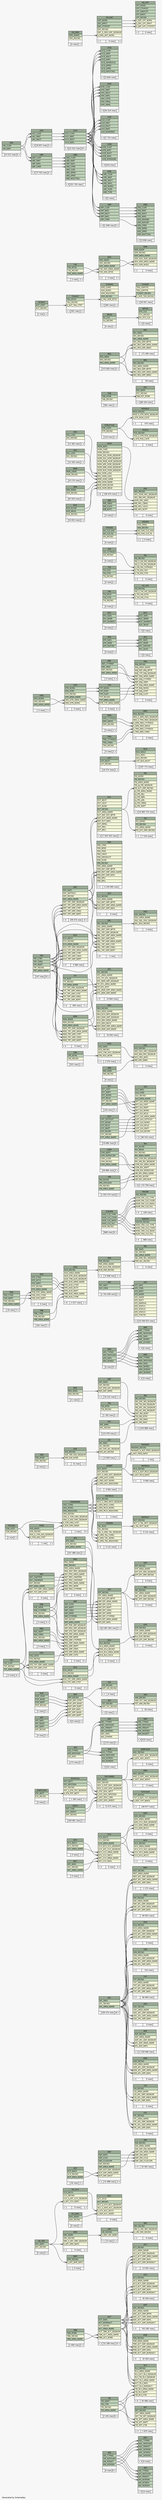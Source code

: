 // dot 2.38.0 on Windows 7 6.1
// SchemaSpy rev 590
digraph "compactRelationshipsDiagram" {
  graph [
    rankdir="RL"
    bgcolor="#f7f7f7"
    label="\nGenerated by SchemaSpy"
    labeljust="l"
    nodesep="0.18"
    ranksep="0.46"
    fontname="Helvetica"
    fontsize="11"
  ];
  node [
    fontname="Helvetica"
    fontsize="11"
    shape="plaintext"
  ];
  edge [
    arrowsize="0.8"
  ];
  "AAC" [
    label=<
    <TABLE BORDER="0" CELLBORDER="1" CELLSPACING="0" BGCOLOR="#ffffff">
      <TR><TD COLSPAN="3" BGCOLOR="#9bab96" ALIGN="CENTER">AAC</TD></TR>
      <TR><TD PORT="AAC_TYPAID" COLSPAN="3" BGCOLOR="#bed1b8" ALIGN="LEFT">AAC_TYPAID</TD></TR>
      <TR><TD PORT="AAC_NDOSAID" COLSPAN="3" BGCOLOR="#bed1b8" ALIGN="LEFT">AAC_NDOSAID</TD></TR>
      <TR><TD PORT="AAC_PERATT" COLSPAN="3" BGCOLOR="#bed1b8" ALIGN="LEFT">AAC_PERATT</TD></TR>
      <TR><TD PORT="AAC_NORDIN" COLSPAN="3" BGCOLOR="#bed1b8" ALIGN="LEFT">AAC_NORDIN</TD></TR>
      <TR><TD PORT="AAC_DCREAC" COLSPAN="3" BGCOLOR="#bed1b8" ALIGN="LEFT">AAC_DCREAC</TD></TR>
      <TR><TD PORT="AAC_NORDAC" COLSPAN="3" BGCOLOR="#bed1b8" ALIGN="LEFT">AAC_NORDAC</TD></TR>
      <TR><TD PORT="elipses" COLSPAN="3" ALIGN="LEFT">...</TD></TR>
      <TR><TD ALIGN="LEFT" BGCOLOR="#f7f7f7">&lt; 4</TD><TD ALIGN="RIGHT" BGCOLOR="#f7f7f7">6 rows</TD><TD ALIGN="RIGHT" BGCOLOR="#f7f7f7">  </TD></TR>
    </TABLE>>
    URL="tables/AAC.html"
    tooltip="AAC"
  ];
  "AC2" [
    label=<
    <TABLE BORDER="0" CELLBORDER="1" CELLSPACING="0" BGCOLOR="#ffffff">
      <TR><TD COLSPAN="3" BGCOLOR="#9bab96" ALIGN="CENTER">AC2</TD></TR>
      <TR><TD PORT="AC2_RECNO" COLSPAN="3" BGCOLOR="#bed1b8" ALIGN="LEFT">AC2_RECNO</TD></TR>
      <TR><TD PORT="AC2_AREA_NAME" COLSPAN="3" BGCOLOR="#f4f7da" ALIGN="LEFT">AC2_AREA_NAME</TD></TR>
      <TR><TD PORT="AC2_ACT_GRP_SEQNUM" COLSPAN="3" BGCOLOR="#f4f7da" ALIGN="LEFT">AC2_ACT_GRP_SEQNUM</TD></TR>
      <TR><TD PORT="AC2_ACT_GRP_AREA_NAME" COLSPAN="3" BGCOLOR="#f4f7da" ALIGN="LEFT">AC2_ACT_GRP_AREA_NAME</TD></TR>
      <TR><TD PORT="AC2_ACT_GRP_NAFL" COLSPAN="3" BGCOLOR="#f4f7da" ALIGN="LEFT">AC2_ACT_GRP_NAFL</TD></TR>
      <TR><TD PORT="AC2_ACT_GRP_NORDACT" COLSPAN="3" BGCOLOR="#f4f7da" ALIGN="LEFT">AC2_ACT_GRP_NORDACT</TD></TR>
      <TR><TD PORT="elipses" COLSPAN="3" ALIGN="LEFT">...</TD></TR>
      <TR><TD ALIGN="LEFT" BGCOLOR="#f7f7f7">&lt; 3</TD><TD ALIGN="RIGHT" BGCOLOR="#f7f7f7">13 055 rows</TD><TD ALIGN="RIGHT" BGCOLOR="#f7f7f7">  </TD></TR>
    </TABLE>>
    URL="tables/AC2.html"
    tooltip="AC2"
  ];
  "AC3" [
    label=<
    <TABLE BORDER="0" CELLBORDER="1" CELLSPACING="0" BGCOLOR="#ffffff">
      <TR><TD COLSPAN="3" BGCOLOR="#9bab96" ALIGN="CENTER">AC3</TD></TR>
      <TR><TD PORT="AC3_RECNO" COLSPAN="3" BGCOLOR="#bed1b8" ALIGN="LEFT">AC3_RECNO</TD></TR>
      <TR><TD PORT="AC3_AREA_NAME" COLSPAN="3" BGCOLOR="#f4f7da" ALIGN="LEFT">AC3_AREA_NAME</TD></TR>
      <TR><TD PORT="AC3_ACT_GRP_SEQNUM" COLSPAN="3" BGCOLOR="#f4f7da" ALIGN="LEFT">AC3_ACT_GRP_SEQNUM</TD></TR>
      <TR><TD PORT="AC3_ACT_GRP_AREA_NAME" COLSPAN="3" BGCOLOR="#f4f7da" ALIGN="LEFT">AC3_ACT_GRP_AREA_NAME</TD></TR>
      <TR><TD PORT="AC3_ACT_GRP_NAFL" COLSPAN="3" BGCOLOR="#f4f7da" ALIGN="LEFT">AC3_ACT_GRP_NAFL</TD></TR>
      <TR><TD PORT="AC3_ACT_GRP_NORDACT" COLSPAN="3" BGCOLOR="#f4f7da" ALIGN="LEFT">AC3_ACT_GRP_NORDACT</TD></TR>
      <TR><TD PORT="elipses" COLSPAN="3" ALIGN="LEFT">...</TD></TR>
      <TR><TD ALIGN="LEFT" BGCOLOR="#f7f7f7">&lt; 3</TD><TD ALIGN="RIGHT" BGCOLOR="#f7f7f7">36 426 rows</TD><TD ALIGN="RIGHT" BGCOLOR="#f7f7f7">  </TD></TR>
    </TABLE>>
    URL="tables/AC3.html"
    tooltip="AC3"
  ];
  "ACC" [
    label=<
    <TABLE BORDER="0" CELLBORDER="1" CELLSPACING="0" BGCOLOR="#ffffff">
      <TR><TD COLSPAN="3" BGCOLOR="#9bab96" ALIGN="CENTER">ACC</TD></TR>
      <TR><TD PORT="ACC_ZCLE" COLSPAN="3" BGCOLOR="#f4f7da" ALIGN="LEFT">ACC_ZCLE</TD></TR>
      <TR><TD PORT="ACC_RECNO" COLSPAN="3" BGCOLOR="#bed1b8" ALIGN="LEFT">ACC_RECNO</TD></TR>
      <TR><TD PORT="ACC_S_CCV_ACC_SEQNUM" COLSPAN="3" BGCOLOR="#f4f7da" ALIGN="LEFT">ACC_S_CCV_ACC_SEQNUM</TD></TR>
      <TR><TD PORT="ACC_S_ADH_ACC_SEQNUM" COLSPAN="3" BGCOLOR="#f4f7da" ALIGN="LEFT">ACC_S_ADH_ACC_SEQNUM</TD></TR>
      <TR><TD PORT="S_CCV_ACC_NCCV" COLSPAN="3" BGCOLOR="#f4f7da" ALIGN="LEFT">S_CCV_ACC_NCCV</TD></TR>
      <TR><TD PORT="S_ADH_ACC_NADH" COLSPAN="3" BGCOLOR="#f4f7da" ALIGN="LEFT">S_ADH_ACC_NADH</TD></TR>
      <TR><TD PORT="elipses" COLSPAN="3" ALIGN="LEFT">...</TD></TR>
      <TR><TD ALIGN="LEFT" BGCOLOR="#f7f7f7">&lt; 2</TD><TD ALIGN="RIGHT" BGCOLOR="#f7f7f7">0 rows</TD><TD ALIGN="RIGHT" BGCOLOR="#f7f7f7">  </TD></TR>
    </TABLE>>
    URL="tables/ACC.html"
    tooltip="ACC"
  ];
  "ACP" [
    label=<
    <TABLE BORDER="0" CELLBORDER="1" CELLSPACING="0" BGCOLOR="#ffffff">
      <TR><TD COLSPAN="3" BGCOLOR="#9bab96" ALIGN="CENTER">ACP</TD></TR>
      <TR><TD PORT="ACP_NACP" COLSPAN="3" BGCOLOR="#bed1b8" ALIGN="LEFT">ACP_NACP</TD></TR>
      <TR><TD PORT="ACP_RECNO" COLSPAN="3" BGCOLOR="#f4f7da" ALIGN="LEFT">ACP_RECNO</TD></TR>
      <TR><TD PORT="ACP_AREA_NAME" COLSPAN="3" BGCOLOR="#bed1b8" ALIGN="LEFT">ACP_AREA_NAME</TD></TR>
      <TR><TD PORT="elipses" COLSPAN="3" ALIGN="LEFT">...</TD></TR>
      <TR><TD ALIGN="LEFT" BGCOLOR="#f7f7f7">  </TD><TD ALIGN="RIGHT" BGCOLOR="#f7f7f7">44 rows</TD><TD ALIGN="RIGHT" BGCOLOR="#f7f7f7">2 &gt;</TD></TR>
    </TABLE>>
    URL="tables/ACP.html"
    tooltip="ACP"
  ];
  "ACT" [
    label=<
    <TABLE BORDER="0" CELLBORDER="1" CELLSPACING="0" BGCOLOR="#ffffff">
      <TR><TD COLSPAN="3" BGCOLOR="#9bab96" ALIGN="CENTER">ACT</TD></TR>
      <TR><TD PORT="ACT_NAFL" COLSPAN="3" BGCOLOR="#bed1b8" ALIGN="LEFT">ACT_NAFL</TD></TR>
      <TR><TD PORT="ACT_NORDACT" COLSPAN="3" BGCOLOR="#bed1b8" ALIGN="LEFT">ACT_NORDACT</TD></TR>
      <TR><TD PORT="ACT_RECNO" COLSPAN="3" BGCOLOR="#f4f7da" ALIGN="LEFT">ACT_RECNO</TD></TR>
      <TR><TD PORT="ACT_AREA_NAME" COLSPAN="3" BGCOLOR="#bed1b8" ALIGN="LEFT">ACT_AREA_NAME</TD></TR>
      <TR><TD PORT="ACT_TBN_ACT_SEQNUM" COLSPAN="3" BGCOLOR="#f4f7da" ALIGN="LEFT">ACT_TBN_ACT_SEQNUM</TD></TR>
      <TR><TD PORT="TBN_ACT_AREA_NAME" COLSPAN="3" BGCOLOR="#f4f7da" ALIGN="LEFT">TBN_ACT_AREA_NAME</TD></TR>
      <TR><TD PORT="TBN_ACT_NTBN" COLSPAN="3" BGCOLOR="#f4f7da" ALIGN="LEFT">TBN_ACT_NTBN</TD></TR>
      <TR><TD PORT="elipses" COLSPAN="3" ALIGN="LEFT">...</TD></TR>
      <TR><TD ALIGN="LEFT" BGCOLOR="#f7f7f7">&lt; 2</TD><TD ALIGN="RIGHT" BGCOLOR="#f7f7f7">52 208 rows</TD><TD ALIGN="RIGHT" BGCOLOR="#f7f7f7">15 &gt;</TD></TR>
    </TABLE>>
    URL="tables/ACT.html"
    tooltip="ACT"
  ];
  "ADC" [
    label=<
    <TABLE BORDER="0" CELLBORDER="1" CELLSPACING="0" BGCOLOR="#ffffff">
      <TR><TD COLSPAN="3" BGCOLOR="#9bab96" ALIGN="CENTER">ADC</TD></TR>
      <TR><TD PORT="ADC_RECNO" COLSPAN="3" BGCOLOR="#bed1b8" ALIGN="LEFT">ADC_RECNO</TD></TR>
      <TR><TD PORT="ADC_AREA_NAME" COLSPAN="3" BGCOLOR="#f4f7da" ALIGN="LEFT">ADC_AREA_NAME</TD></TR>
      <TR><TD PORT="ADC_ACT_GRP_BPTR" COLSPAN="3" BGCOLOR="#f4f7da" ALIGN="LEFT">ADC_ACT_GRP_BPTR</TD></TR>
      <TR><TD PORT="ADC_ACT_GRP_AREA_NAME" COLSPAN="3" BGCOLOR="#f4f7da" ALIGN="LEFT">ADC_ACT_GRP_AREA_NAME</TD></TR>
      <TR><TD PORT="ADC_ACT_GRP_NAFL" COLSPAN="3" BGCOLOR="#f4f7da" ALIGN="LEFT">ADC_ACT_GRP_NAFL</TD></TR>
      <TR><TD PORT="ADC_ACT_GRP_NORDACT" COLSPAN="3" BGCOLOR="#f4f7da" ALIGN="LEFT">ADC_ACT_GRP_NORDACT</TD></TR>
      <TR><TD PORT="elipses" COLSPAN="3" ALIGN="LEFT">...</TD></TR>
      <TR><TD ALIGN="LEFT" BGCOLOR="#f7f7f7">&lt; 3</TD><TD ALIGN="RIGHT" BGCOLOR="#f7f7f7">763 285 rows</TD><TD ALIGN="RIGHT" BGCOLOR="#f7f7f7">  </TD></TR>
    </TABLE>>
    URL="tables/ADC.html"
    tooltip="ADC"
  ];
  "ADF" [
    label=<
    <TABLE BORDER="0" CELLBORDER="1" CELLSPACING="0" BGCOLOR="#ffffff">
      <TR><TD COLSPAN="3" BGCOLOR="#9bab96" ALIGN="CENTER">ADF</TD></TR>
      <TR><TD PORT="ADF_RECNO" COLSPAN="3" BGCOLOR="#bed1b8" ALIGN="LEFT">ADF_RECNO</TD></TR>
      <TR><TD PORT="ADF_AREA_NAME" COLSPAN="3" BGCOLOR="#f4f7da" ALIGN="LEFT">ADF_AREA_NAME</TD></TR>
      <TR><TD PORT="ADF_AFL_ADF_SEQNUM" COLSPAN="3" BGCOLOR="#f4f7da" ALIGN="LEFT">ADF_AFL_ADF_SEQNUM</TD></TR>
      <TR><TD PORT="AFL_ADF_AREA_NAME" COLSPAN="3" BGCOLOR="#f4f7da" ALIGN="LEFT">AFL_ADF_AREA_NAME</TD></TR>
      <TR><TD PORT="AFL_ADF_NAFL" COLSPAN="3" BGCOLOR="#f4f7da" ALIGN="LEFT">AFL_ADF_NAFL</TD></TR>
      <TR><TD PORT="elipses" COLSPAN="3" ALIGN="LEFT">...</TD></TR>
      <TR><TD ALIGN="LEFT" BGCOLOR="#f7f7f7">&lt; 2</TD><TD ALIGN="RIGHT" BGCOLOR="#f7f7f7">2 259 946 rows</TD><TD ALIGN="RIGHT" BGCOLOR="#f7f7f7">  </TD></TR>
    </TABLE>>
    URL="tables/ADF.html"
    tooltip="ADF"
  ];
  "ADH" [
    label=<
    <TABLE BORDER="0" CELLBORDER="1" CELLSPACING="0" BGCOLOR="#ffffff">
      <TR><TD COLSPAN="3" BGCOLOR="#9bab96" ALIGN="CENTER">ADH</TD></TR>
      <TR><TD PORT="ADH_RECNO" COLSPAN="3" BGCOLOR="#bed1b8" ALIGN="LEFT">ADH_RECNO</TD></TR>
      <TR><TD PORT="ADH_AREA_NAME" COLSPAN="3" BGCOLOR="#f4f7da" ALIGN="LEFT">ADH_AREA_NAME</TD></TR>
      <TR><TD PORT="ADH_CCV_ADH_SEQNUM" COLSPAN="3" BGCOLOR="#f4f7da" ALIGN="LEFT">ADH_CCV_ADH_SEQNUM</TD></TR>
      <TR><TD PORT="CCV_ADH_AREA_NAME" COLSPAN="3" BGCOLOR="#f4f7da" ALIGN="LEFT">CCV_ADH_AREA_NAME</TD></TR>
      <TR><TD PORT="CCV_ADH_NCCV" COLSPAN="3" BGCOLOR="#f4f7da" ALIGN="LEFT">CCV_ADH_NCCV</TD></TR>
      <TR><TD PORT="elipses" COLSPAN="3" ALIGN="LEFT">...</TD></TR>
      <TR><TD ALIGN="LEFT" BGCOLOR="#f7f7f7">&lt; 2</TD><TD ALIGN="RIGHT" BGCOLOR="#f7f7f7">0 rows</TD><TD ALIGN="RIGHT" BGCOLOR="#f7f7f7">  </TD></TR>
    </TABLE>>
    URL="tables/ADH.html"
    tooltip="ADH"
  ];
  "ADR" [
    label=<
    <TABLE BORDER="0" CELLBORDER="1" CELLSPACING="0" BGCOLOR="#ffffff">
      <TR><TD COLSPAN="3" BGCOLOR="#9bab96" ALIGN="CENTER">ADR</TD></TR>
      <TR><TD PORT="ADR_RECNO" COLSPAN="3" BGCOLOR="#bed1b8" ALIGN="LEFT">ADR_RECNO</TD></TR>
      <TR><TD PORT="ADR_AREA_NAME" COLSPAN="3" BGCOLOR="#f4f7da" ALIGN="LEFT">ADR_AREA_NAME</TD></TR>
      <TR><TD PORT="ADR_AFL_GRP_SEQNUM" COLSPAN="3" BGCOLOR="#f4f7da" ALIGN="LEFT">ADR_AFL_GRP_SEQNUM</TD></TR>
      <TR><TD PORT="ADR_AFL_GRP_AREA_NAME" COLSPAN="3" BGCOLOR="#f4f7da" ALIGN="LEFT">ADR_AFL_GRP_AREA_NAME</TD></TR>
      <TR><TD PORT="ADR_AFL_GRP_NAFL" COLSPAN="3" BGCOLOR="#f4f7da" ALIGN="LEFT">ADR_AFL_GRP_NAFL</TD></TR>
      <TR><TD PORT="elipses" COLSPAN="3" ALIGN="LEFT">...</TD></TR>
      <TR><TD ALIGN="LEFT" BGCOLOR="#f7f7f7">&lt; 2</TD><TD ALIGN="RIGHT" BGCOLOR="#f7f7f7">0 rows</TD><TD ALIGN="RIGHT" BGCOLOR="#f7f7f7">  </TD></TR>
    </TABLE>>
    URL="tables/ADR.html"
    tooltip="ADR"
  ];
  "ADRCOUR" [
    label=<
    <TABLE BORDER="0" CELLBORDER="1" CELLSPACING="0" BGCOLOR="#ffffff">
      <TR><TD COLSPAN="3" BGCOLOR="#9bab96" ALIGN="CENTER">ADRCOUR</TD></TR>
      <TR><TD PORT="ADC_RECNO" COLSPAN="3" BGCOLOR="#bed1b8" ALIGN="LEFT">ADC_RECNO</TD></TR>
      <TR><TD PORT="ADC_S_DOC_ADC_SEQNUM" COLSPAN="3" BGCOLOR="#f4f7da" ALIGN="LEFT">ADC_S_DOC_ADC_SEQNUM</TD></TR>
      <TR><TD PORT="S_DOC_ADC_NDOC" COLSPAN="3" BGCOLOR="#f4f7da" ALIGN="LEFT">S_DOC_ADC_NDOC</TD></TR>
      <TR><TD PORT="elipses" COLSPAN="3" ALIGN="LEFT">...</TD></TR>
      <TR><TD ALIGN="LEFT" BGCOLOR="#f7f7f7">&lt; 1</TD><TD ALIGN="RIGHT" BGCOLOR="#f7f7f7">0 rows</TD><TD ALIGN="RIGHT" BGCOLOR="#f7f7f7">  </TD></TR>
    </TABLE>>
    URL="tables/ADRCOUR.html"
    tooltip="ADRCOUR"
  ];
  "AEC" [
    label=<
    <TABLE BORDER="0" CELLBORDER="1" CELLSPACING="0" BGCOLOR="#ffffff">
      <TR><TD COLSPAN="3" BGCOLOR="#9bab96" ALIGN="CENTER">AEC</TD></TR>
      <TR><TD PORT="AEC_TYPAID" COLSPAN="3" BGCOLOR="#bed1b8" ALIGN="LEFT">AEC_TYPAID</TD></TR>
      <TR><TD PORT="AEC_NDOSAID" COLSPAN="3" BGCOLOR="#bed1b8" ALIGN="LEFT">AEC_NDOSAID</TD></TR>
      <TR><TD PORT="AEC_PERATT" COLSPAN="3" BGCOLOR="#bed1b8" ALIGN="LEFT">AEC_PERATT</TD></TR>
      <TR><TD PORT="AEC_NORDEC" COLSPAN="3" BGCOLOR="#bed1b8" ALIGN="LEFT">AEC_NORDEC</TD></TR>
      <TR><TD PORT="AEC_NAFL" COLSPAN="3" BGCOLOR="#f4f7da" ALIGN="LEFT">AEC_NAFL</TD></TR>
      <TR><TD PORT="AEC_ETAPER" COLSPAN="3" BGCOLOR="#f4f7da" ALIGN="LEFT">AEC_ETAPER</TD></TR>
      <TR><TD PORT="elipses" COLSPAN="3" ALIGN="LEFT">...</TD></TR>
      <TR><TD ALIGN="LEFT" BGCOLOR="#f7f7f7">&lt; 2</TD><TD ALIGN="RIGHT" BGCOLOR="#f7f7f7">170 rows</TD><TD ALIGN="RIGHT" BGCOLOR="#f7f7f7">4 &gt;</TD></TR>
    </TABLE>>
    URL="tables/AEC.html"
    tooltip="AEC"
  ];
  "AFC" [
    label=<
    <TABLE BORDER="0" CELLBORDER="1" CELLSPACING="0" BGCOLOR="#ffffff">
      <TR><TD COLSPAN="3" BGCOLOR="#9bab96" ALIGN="CENTER">AFC</TD></TR>
      <TR><TD PORT="AFC_NAFL" COLSPAN="3" BGCOLOR="#bed1b8" ALIGN="LEFT">AFC_NAFL</TD></TR>
      <TR><TD PORT="AFC_RECNO" COLSPAN="3" BGCOLOR="#f4f7da" ALIGN="LEFT">AFC_RECNO</TD></TR>
      <TR><TD PORT="AFC_AREA_NAME" COLSPAN="3" BGCOLOR="#bed1b8" ALIGN="LEFT">AFC_AREA_NAME</TD></TR>
      <TR><TD PORT="elipses" COLSPAN="3" ALIGN="LEFT">...</TD></TR>
      <TR><TD ALIGN="LEFT" BGCOLOR="#f7f7f7">  </TD><TD ALIGN="RIGHT" BGCOLOR="#f7f7f7">0 rows</TD><TD ALIGN="RIGHT" BGCOLOR="#f7f7f7">2 &gt;</TD></TR>
    </TABLE>>
    URL="tables/AFC.html"
    tooltip="AFC"
  ];
  "AFF" [
    label=<
    <TABLE BORDER="0" CELLBORDER="1" CELLSPACING="0" BGCOLOR="#ffffff">
      <TR><TD COLSPAN="3" BGCOLOR="#9bab96" ALIGN="CENTER">AFF</TD></TR>
      <TR><TD PORT="AFF_NAFL" COLSPAN="3" BGCOLOR="#bed1b8" ALIGN="LEFT">AFF_NAFL</TD></TR>
      <TR><TD PORT="AFF_NASD" COLSPAN="3" BGCOLOR="#bed1b8" ALIGN="LEFT">AFF_NASD</TD></TR>
      <TR><TD PORT="AFF_NDPT" COLSPAN="3" BGCOLOR="#bed1b8" ALIGN="LEFT">AFF_NDPT</TD></TR>
      <TR><TD PORT="AFF_RECNO" COLSPAN="3" BGCOLOR="#f4f7da" ALIGN="LEFT">AFF_RECNO</TD></TR>
      <TR><TD PORT="elipses" COLSPAN="3" ALIGN="LEFT">...</TD></TR>
      <TR><TD ALIGN="LEFT" BGCOLOR="#f7f7f7">  </TD><TD ALIGN="RIGHT" BGCOLOR="#f7f7f7">4 rows</TD><TD ALIGN="RIGHT" BGCOLOR="#f7f7f7">3 &gt;</TD></TR>
    </TABLE>>
    URL="tables/AFF.html"
    tooltip="AFF"
  ];
  "AFL" [
    label=<
    <TABLE BORDER="0" CELLBORDER="1" CELLSPACING="0" BGCOLOR="#ffffff">
      <TR><TD COLSPAN="3" BGCOLOR="#9bab96" ALIGN="CENTER">AFL</TD></TR>
      <TR><TD PORT="AFL_NAFL" COLSPAN="3" BGCOLOR="#bed1b8" ALIGN="LEFT">AFL_NAFL</TD></TR>
      <TR><TD PORT="AFL_RECNO" COLSPAN="3" BGCOLOR="#f4f7da" ALIGN="LEFT">AFL_RECNO</TD></TR>
      <TR><TD PORT="AFL_AREA_NAME" COLSPAN="3" BGCOLOR="#bed1b8" ALIGN="LEFT">AFL_AREA_NAME</TD></TR>
      <TR><TD PORT="elipses" COLSPAN="3" ALIGN="LEFT">...</TD></TR>
      <TR><TD ALIGN="LEFT" BGCOLOR="#f7f7f7">  </TD><TD ALIGN="RIGHT" BGCOLOR="#f7f7f7">109 474 rows</TD><TD ALIGN="RIGHT" BGCOLOR="#f7f7f7">20 &gt;</TD></TR>
    </TABLE>>
    URL="tables/AFL.html"
    tooltip="AFL"
  ];
  "AFS" [
    label=<
    <TABLE BORDER="0" CELLBORDER="1" CELLSPACING="0" BGCOLOR="#ffffff">
      <TR><TD COLSPAN="3" BGCOLOR="#9bab96" ALIGN="CENTER">AFS</TD></TR>
      <TR><TD PORT="AFS_NAFL" COLSPAN="3" BGCOLOR="#bed1b8" ALIGN="LEFT">AFS_NAFL</TD></TR>
      <TR><TD PORT="AFS_RECNO" COLSPAN="3" BGCOLOR="#f4f7da" ALIGN="LEFT">AFS_RECNO</TD></TR>
      <TR><TD PORT="AFS_AREA_NAME" COLSPAN="3" BGCOLOR="#bed1b8" ALIGN="LEFT">AFS_AREA_NAME</TD></TR>
      <TR><TD PORT="elipses" COLSPAN="3" ALIGN="LEFT">...</TD></TR>
      <TR><TD ALIGN="LEFT" BGCOLOR="#f7f7f7">  </TD><TD ALIGN="RIGHT" BGCOLOR="#f7f7f7">107 488 rows</TD><TD ALIGN="RIGHT" BGCOLOR="#f7f7f7">2 &gt;</TD></TR>
    </TABLE>>
    URL="tables/AFS.html"
    tooltip="AFS"
  ];
  "AGENT" [
    label=<
    <TABLE BORDER="0" CELLBORDER="1" CELLSPACING="0" BGCOLOR="#ffffff">
      <TR><TD COLSPAN="3" BGCOLOR="#9bab96" ALIGN="CENTER">AGENT</TD></TR>
      <TR><TD PORT="AGT_NAGT" COLSPAN="3" BGCOLOR="#bed1b8" ALIGN="LEFT">AGT_NAGT</TD></TR>
      <TR><TD PORT="AGT_RECNO" COLSPAN="3" BGCOLOR="#f4f7da" ALIGN="LEFT">AGT_RECNO</TD></TR>
      <TR><TD PORT="AGT_S_ORG_AGT_SEQNUM" COLSPAN="3" BGCOLOR="#f4f7da" ALIGN="LEFT">AGT_S_ORG_AGT_SEQNUM</TD></TR>
      <TR><TD PORT="S_ORG_AGT_CORG" COLSPAN="3" BGCOLOR="#f4f7da" ALIGN="LEFT">S_ORG_AGT_CORG</TD></TR>
      <TR><TD PORT="S_ORG_AGT_NORG" COLSPAN="3" BGCOLOR="#f4f7da" ALIGN="LEFT">S_ORG_AGT_NORG</TD></TR>
      <TR><TD PORT="S_ORG_AGT_NSOUORG" COLSPAN="3" BGCOLOR="#f4f7da" ALIGN="LEFT">S_ORG_AGT_NSOUORG</TD></TR>
      <TR><TD PORT="elipses" COLSPAN="3" ALIGN="LEFT">...</TD></TR>
      <TR><TD ALIGN="LEFT" BGCOLOR="#f7f7f7">&lt; 3</TD><TD ALIGN="RIGHT" BGCOLOR="#f7f7f7">9 562 rows</TD><TD ALIGN="RIGHT" BGCOLOR="#f7f7f7">2 &gt;</TD></TR>
    </TABLE>>
    URL="tables/AGENT.html"
    tooltip="AGENT"
  ];
  "AHI" [
    label=<
    <TABLE BORDER="0" CELLBORDER="1" CELLSPACING="0" BGCOLOR="#ffffff">
      <TR><TD COLSPAN="3" BGCOLOR="#9bab96" ALIGN="CENTER">AHI</TD></TR>
      <TR><TD PORT="AHI_TYPAID" COLSPAN="3" BGCOLOR="#bed1b8" ALIGN="LEFT">AHI_TYPAID</TD></TR>
      <TR><TD PORT="AHI_NDOSAID" COLSPAN="3" BGCOLOR="#bed1b8" ALIGN="LEFT">AHI_NDOSAID</TD></TR>
      <TR><TD PORT="AHI_DCREHI" COLSPAN="3" BGCOLOR="#bed1b8" ALIGN="LEFT">AHI_DCREHI</TD></TR>
      <TR><TD PORT="AHI_NORDHI" COLSPAN="3" BGCOLOR="#bed1b8" ALIGN="LEFT">AHI_NORDHI</TD></TR>
      <TR><TD PORT="elipses" COLSPAN="3" ALIGN="LEFT">...</TD></TR>
      <TR><TD ALIGN="LEFT" BGCOLOR="#f7f7f7">&lt; 2</TD><TD ALIGN="RIGHT" BGCOLOR="#f7f7f7">431 rows</TD><TD ALIGN="RIGHT" BGCOLOR="#f7f7f7">  </TD></TR>
    </TABLE>>
    URL="tables/AHI.html"
    tooltip="AHI"
  ];
  "AIC" [
    label=<
    <TABLE BORDER="0" CELLBORDER="1" CELLSPACING="0" BGCOLOR="#ffffff">
      <TR><TD COLSPAN="3" BGCOLOR="#9bab96" ALIGN="CENTER">AIC</TD></TR>
      <TR><TD PORT="AIC_NAIC" COLSPAN="3" BGCOLOR="#bed1b8" ALIGN="LEFT">AIC_NAIC</TD></TR>
      <TR><TD PORT="AIC_RECNO" COLSPAN="3" BGCOLOR="#f4f7da" ALIGN="LEFT">AIC_RECNO</TD></TR>
      <TR><TD PORT="AIC_SVE_AIC_SEQNUM" COLSPAN="3" BGCOLOR="#f4f7da" ALIGN="LEFT">AIC_SVE_AIC_SEQNUM</TD></TR>
      <TR><TD PORT="SVE_AIC_RECNO" COLSPAN="3" BGCOLOR="#f4f7da" ALIGN="LEFT">SVE_AIC_RECNO</TD></TR>
      <TR><TD PORT="elipses" COLSPAN="3" ALIGN="LEFT">...</TD></TR>
      <TR><TD ALIGN="LEFT" BGCOLOR="#f7f7f7">&lt; 1</TD><TD ALIGN="RIGHT" BGCOLOR="#f7f7f7">9 659 rows</TD><TD ALIGN="RIGHT" BGCOLOR="#f7f7f7">1 &gt;</TD></TR>
    </TABLE>>
    URL="tables/AIC.html"
    tooltip="AIC"
  ];
  "AID" [
    label=<
    <TABLE BORDER="0" CELLBORDER="1" CELLSPACING="0" BGCOLOR="#ffffff">
      <TR><TD COLSPAN="3" BGCOLOR="#9bab96" ALIGN="CENTER">AID</TD></TR>
      <TR><TD PORT="AID_TYPAID" COLSPAN="3" BGCOLOR="#bed1b8" ALIGN="LEFT">AID_TYPAID</TD></TR>
      <TR><TD PORT="AID_NDOSAID" COLSPAN="3" BGCOLOR="#bed1b8" ALIGN="LEFT">AID_NDOSAID</TD></TR>
      <TR><TD PORT="AID_NAFL" COLSPAN="3" BGCOLOR="#f4f7da" ALIGN="LEFT">AID_NAFL</TD></TR>
      <TR><TD PORT="elipses" COLSPAN="3" ALIGN="LEFT">...</TD></TR>
      <TR><TD ALIGN="LEFT" BGCOLOR="#f7f7f7">  </TD><TD ALIGN="RIGHT" BGCOLOR="#f7f7f7">173 rows</TD><TD ALIGN="RIGHT" BGCOLOR="#f7f7f7">4 &gt;</TD></TR>
    </TABLE>>
    URL="tables/AID.html"
    tooltip="AID"
  ];
  "AIH" [
    label=<
    <TABLE BORDER="0" CELLBORDER="1" CELLSPACING="0" BGCOLOR="#ffffff">
      <TR><TD COLSPAN="3" BGCOLOR="#9bab96" ALIGN="CENTER">AIH</TD></TR>
      <TR><TD PORT="AIH_TYPAID" COLSPAN="3" BGCOLOR="#bed1b8" ALIGN="LEFT">AIH_TYPAID</TD></TR>
      <TR><TD PORT="AIH_NDOSAID" COLSPAN="3" BGCOLOR="#bed1b8" ALIGN="LEFT">AIH_NDOSAID</TD></TR>
      <TR><TD PORT="AIH_PERATT" COLSPAN="3" BGCOLOR="#bed1b8" ALIGN="LEFT">AIH_PERATT</TD></TR>
      <TR><TD PORT="AIH_NORDIN" COLSPAN="3" BGCOLOR="#bed1b8" ALIGN="LEFT">AIH_NORDIN</TD></TR>
      <TR><TD PORT="AIH_DCREHI" COLSPAN="3" BGCOLOR="#bed1b8" ALIGN="LEFT">AIH_DCREHI</TD></TR>
      <TR><TD PORT="AIH_NORDHI" COLSPAN="3" BGCOLOR="#bed1b8" ALIGN="LEFT">AIH_NORDHI</TD></TR>
      <TR><TD PORT="elipses" COLSPAN="3" ALIGN="LEFT">...</TD></TR>
      <TR><TD ALIGN="LEFT" BGCOLOR="#f7f7f7">&lt; 4</TD><TD ALIGN="RIGHT" BGCOLOR="#f7f7f7">14 rows</TD><TD ALIGN="RIGHT" BGCOLOR="#f7f7f7">  </TD></TR>
    </TABLE>>
    URL="tables/AIH.html"
    tooltip="AIH"
  ];
  "AIN" [
    label=<
    <TABLE BORDER="0" CELLBORDER="1" CELLSPACING="0" BGCOLOR="#ffffff">
      <TR><TD COLSPAN="3" BGCOLOR="#9bab96" ALIGN="CENTER">AIN</TD></TR>
      <TR><TD PORT="AIN_TYPAID" COLSPAN="3" BGCOLOR="#bed1b8" ALIGN="LEFT">AIN_TYPAID</TD></TR>
      <TR><TD PORT="AIN_NDOSAID" COLSPAN="3" BGCOLOR="#bed1b8" ALIGN="LEFT">AIN_NDOSAID</TD></TR>
      <TR><TD PORT="AIN_PERATT" COLSPAN="3" BGCOLOR="#bed1b8" ALIGN="LEFT">AIN_PERATT</TD></TR>
      <TR><TD PORT="AIN_NORDIN" COLSPAN="3" BGCOLOR="#bed1b8" ALIGN="LEFT">AIN_NORDIN</TD></TR>
      <TR><TD PORT="elipses" COLSPAN="3" ALIGN="LEFT">...</TD></TR>
      <TR><TD ALIGN="LEFT" BGCOLOR="#f7f7f7">  </TD><TD ALIGN="RIGHT" BGCOLOR="#f7f7f7">6 rows</TD><TD ALIGN="RIGHT" BGCOLOR="#f7f7f7">8 &gt;</TD></TR>
    </TABLE>>
    URL="tables/AIN.html"
    tooltip="AIN"
  ];
  "ANO" [
    label=<
    <TABLE BORDER="0" CELLBORDER="1" CELLSPACING="0" BGCOLOR="#ffffff">
      <TR><TD COLSPAN="3" BGCOLOR="#9bab96" ALIGN="CENTER">ANO</TD></TR>
      <TR><TD PORT="ANO_RECNO" COLSPAN="3" BGCOLOR="#bed1b8" ALIGN="LEFT">ANO_RECNO</TD></TR>
      <TR><TD PORT="ANO_S_DOC_ANO_SEQNUM" COLSPAN="3" BGCOLOR="#f4f7da" ALIGN="LEFT">ANO_S_DOC_ANO_SEQNUM</TD></TR>
      <TR><TD PORT="S_DOC_ANO_NDOC" COLSPAN="3" BGCOLOR="#f4f7da" ALIGN="LEFT">S_DOC_ANO_NDOC</TD></TR>
      <TR><TD PORT="elipses" COLSPAN="3" ALIGN="LEFT">...</TD></TR>
      <TR><TD ALIGN="LEFT" BGCOLOR="#f7f7f7">&lt; 1</TD><TD ALIGN="RIGHT" BGCOLOR="#f7f7f7">0 rows</TD><TD ALIGN="RIGHT" BGCOLOR="#f7f7f7">  </TD></TR>
    </TABLE>>
    URL="tables/ANO.html"
    tooltip="ANO"
  ];
  "APA" [
    label=<
    <TABLE BORDER="0" CELLBORDER="1" CELLSPACING="0" BGCOLOR="#ffffff">
      <TR><TD COLSPAN="3" BGCOLOR="#9bab96" ALIGN="CENTER">APA</TD></TR>
      <TR><TD PORT="APA_TYPAID" COLSPAN="3" BGCOLOR="#bed1b8" ALIGN="LEFT">APA_TYPAID</TD></TR>
      <TR><TD PORT="APA_NDOSAID" COLSPAN="3" BGCOLOR="#bed1b8" ALIGN="LEFT">APA_NDOSAID</TD></TR>
      <TR><TD PORT="APA_PERATT" COLSPAN="3" BGCOLOR="#bed1b8" ALIGN="LEFT">APA_PERATT</TD></TR>
      <TR><TD PORT="APA_NORDEC" COLSPAN="3" BGCOLOR="#bed1b8" ALIGN="LEFT">APA_NORDEC</TD></TR>
      <TR><TD PORT="APA_MOIATT" COLSPAN="3" BGCOLOR="#bed1b8" ALIGN="LEFT">APA_MOIATT</TD></TR>
      <TR><TD PORT="elipses" COLSPAN="3" ALIGN="LEFT">...</TD></TR>
      <TR><TD ALIGN="LEFT" BGCOLOR="#f7f7f7">&lt; 4</TD><TD ALIGN="RIGHT" BGCOLOR="#f7f7f7">510 rows</TD><TD ALIGN="RIGHT" BGCOLOR="#f7f7f7">  </TD></TR>
    </TABLE>>
    URL="tables/APA.html"
    tooltip="APA"
  ];
  "APP" [
    label=<
    <TABLE BORDER="0" CELLBORDER="1" CELLSPACING="0" BGCOLOR="#ffffff">
      <TR><TD COLSPAN="3" BGCOLOR="#9bab96" ALIGN="CENTER">APP</TD></TR>
      <TR><TD PORT="APP_RECNO" COLSPAN="3" BGCOLOR="#bed1b8" ALIGN="LEFT">APP_RECNO</TD></TR>
      <TR><TD PORT="POP_APP_CPOP" COLSPAN="3" BGCOLOR="#f4f7da" ALIGN="LEFT">POP_APP_CPOP</TD></TR>
      <TR><TD PORT="POP_APP_NASD" COLSPAN="3" BGCOLOR="#f4f7da" ALIGN="LEFT">POP_APP_NASD</TD></TR>
      <TR><TD PORT="POP_APP_NDPT" COLSPAN="3" BGCOLOR="#f4f7da" ALIGN="LEFT">POP_APP_NDPT</TD></TR>
      <TR><TD PORT="AFF_APP_NAFL" COLSPAN="3" BGCOLOR="#f4f7da" ALIGN="LEFT">AFF_APP_NAFL</TD></TR>
      <TR><TD PORT="AFF_APP_NASD" COLSPAN="3" BGCOLOR="#f4f7da" ALIGN="LEFT">AFF_APP_NASD</TD></TR>
      <TR><TD PORT="AFF_APP_NDPT" COLSPAN="3" BGCOLOR="#f4f7da" ALIGN="LEFT">AFF_APP_NDPT</TD></TR>
      <TR><TD PORT="elipses" COLSPAN="3" ALIGN="LEFT">...</TD></TR>
      <TR><TD ALIGN="LEFT" BGCOLOR="#f7f7f7">&lt; 6</TD><TD ALIGN="RIGHT" BGCOLOR="#f7f7f7">4 rows</TD><TD ALIGN="RIGHT" BGCOLOR="#f7f7f7">2 &gt;</TD></TR>
    </TABLE>>
    URL="tables/APP.html"
    tooltip="APP"
  ];
  "ARC" [
    label=<
    <TABLE BORDER="0" CELLBORDER="1" CELLSPACING="0" BGCOLOR="#ffffff">
      <TR><TD COLSPAN="3" BGCOLOR="#9bab96" ALIGN="CENTER">ARC</TD></TR>
      <TR><TD PORT="ARC_TYPAID" COLSPAN="3" BGCOLOR="#bed1b8" ALIGN="LEFT">ARC_TYPAID</TD></TR>
      <TR><TD PORT="ARC_NDOSAID" COLSPAN="3" BGCOLOR="#bed1b8" ALIGN="LEFT">ARC_NDOSAID</TD></TR>
      <TR><TD PORT="ARC_NAFL" COLSPAN="3" BGCOLOR="#bed1b8" ALIGN="LEFT">ARC_NAFL</TD></TR>
      <TR><TD PORT="ARC_NOREC" COLSPAN="3" BGCOLOR="#bed1b8" ALIGN="LEFT">ARC_NOREC</TD></TR>
      <TR><TD PORT="ARC_ECHREC" COLSPAN="3" BGCOLOR="#bed1b8" ALIGN="LEFT">ARC_ECHREC</TD></TR>
      <TR><TD PORT="elipses" COLSPAN="3" ALIGN="LEFT">...</TD></TR>
      <TR><TD ALIGN="LEFT" BGCOLOR="#f7f7f7">&lt; 4</TD><TD ALIGN="RIGHT" BGCOLOR="#f7f7f7">0 rows</TD><TD ALIGN="RIGHT" BGCOLOR="#f7f7f7">  </TD></TR>
    </TABLE>>
    URL="tables/ARC.html"
    tooltip="ARC"
  ];
  "ARH" [
    label=<
    <TABLE BORDER="0" CELLBORDER="1" CELLSPACING="0" BGCOLOR="#ffffff">
      <TR><TD COLSPAN="3" BGCOLOR="#9bab96" ALIGN="CENTER">ARH</TD></TR>
      <TR><TD PORT="ARH_TYPAID" COLSPAN="3" BGCOLOR="#bed1b8" ALIGN="LEFT">ARH_TYPAID</TD></TR>
      <TR><TD PORT="ARH_NDOSAID" COLSPAN="3" BGCOLOR="#bed1b8" ALIGN="LEFT">ARH_NDOSAID</TD></TR>
      <TR><TD PORT="ARH_NAFL" COLSPAN="3" BGCOLOR="#bed1b8" ALIGN="LEFT">ARH_NAFL</TD></TR>
      <TR><TD PORT="ARH_NOREC" COLSPAN="3" BGCOLOR="#bed1b8" ALIGN="LEFT">ARH_NOREC</TD></TR>
      <TR><TD PORT="ARH_DCREHI" COLSPAN="3" BGCOLOR="#bed1b8" ALIGN="LEFT">ARH_DCREHI</TD></TR>
      <TR><TD PORT="ARH_NORDHI" COLSPAN="3" BGCOLOR="#bed1b8" ALIGN="LEFT">ARH_NORDHI</TD></TR>
      <TR><TD PORT="elipses" COLSPAN="3" ALIGN="LEFT">...</TD></TR>
      <TR><TD ALIGN="LEFT" BGCOLOR="#f7f7f7">&lt; 4</TD><TD ALIGN="RIGHT" BGCOLOR="#f7f7f7">0 rows</TD><TD ALIGN="RIGHT" BGCOLOR="#f7f7f7">  </TD></TR>
    </TABLE>>
    URL="tables/ARH.html"
    tooltip="ARH"
  ];
  "ARS" [
    label=<
    <TABLE BORDER="0" CELLBORDER="1" CELLSPACING="0" BGCOLOR="#ffffff">
      <TR><TD COLSPAN="3" BGCOLOR="#9bab96" ALIGN="CENTER">ARS</TD></TR>
      <TR><TD PORT="ARS_TYPAID" COLSPAN="3" BGCOLOR="#bed1b8" ALIGN="LEFT">ARS_TYPAID</TD></TR>
      <TR><TD PORT="ARS_NDOSAID" COLSPAN="3" BGCOLOR="#bed1b8" ALIGN="LEFT">ARS_NDOSAID</TD></TR>
      <TR><TD PORT="ARS_NAFL" COLSPAN="3" BGCOLOR="#bed1b8" ALIGN="LEFT">ARS_NAFL</TD></TR>
      <TR><TD PORT="ARS_NOREC" COLSPAN="3" BGCOLOR="#bed1b8" ALIGN="LEFT">ARS_NOREC</TD></TR>
      <TR><TD PORT="elipses" COLSPAN="3" ALIGN="LEFT">...</TD></TR>
      <TR><TD ALIGN="LEFT" BGCOLOR="#f7f7f7">  </TD><TD ALIGN="RIGHT" BGCOLOR="#f7f7f7">0 rows</TD><TD ALIGN="RIGHT" BGCOLOR="#f7f7f7">8 &gt;</TD></TR>
    </TABLE>>
    URL="tables/ARS.html"
    tooltip="ARS"
  ];
  "ASSE" [
    label=<
    <TABLE BORDER="0" CELLBORDER="1" CELLSPACING="0" BGCOLOR="#ffffff">
      <TR><TD COLSPAN="3" BGCOLOR="#9bab96" ALIGN="CENTER">ASSE</TD></TR>
      <TR><TD PORT="ASS_NASD" COLSPAN="3" BGCOLOR="#bed1b8" ALIGN="LEFT">ASS_NASD</TD></TR>
      <TR><TD PORT="ASS_RECNO" COLSPAN="3" BGCOLOR="#f4f7da" ALIGN="LEFT">ASS_RECNO</TD></TR>
      <TR><TD PORT="ASS_S_TOR_ASS_SEQNUM" COLSPAN="3" BGCOLOR="#f4f7da" ALIGN="LEFT">ASS_S_TOR_ASS_SEQNUM</TD></TR>
      <TR><TD PORT="S_TOR_ASS_VTET" COLSPAN="3" BGCOLOR="#f4f7da" ALIGN="LEFT">S_TOR_ASS_VTET</TD></TR>
      <TR><TD PORT="elipses" COLSPAN="3" ALIGN="LEFT">...</TD></TR>
      <TR><TD ALIGN="LEFT" BGCOLOR="#f7f7f7">&lt; 1</TD><TD ALIGN="RIGHT" BGCOLOR="#f7f7f7">1 row</TD><TD ALIGN="RIGHT" BGCOLOR="#f7f7f7">1 &gt;</TD></TR>
    </TABLE>>
    URL="tables/ASSE.html"
    tooltip="ASSE"
  ];
  "ATE" [
    label=<
    <TABLE BORDER="0" CELLBORDER="1" CELLSPACING="0" BGCOLOR="#ffffff">
      <TR><TD COLSPAN="3" BGCOLOR="#9bab96" ALIGN="CENTER">ATE</TD></TR>
      <TR><TD PORT="ATE_NAFL" COLSPAN="3" BGCOLOR="#bed1b8" ALIGN="LEFT">ATE_NAFL</TD></TR>
      <TR><TD PORT="ATE_CPER" COLSPAN="3" BGCOLOR="#bed1b8" ALIGN="LEFT">ATE_CPER</TD></TR>
      <TR><TD PORT="ATE_EMET" COLSPAN="3" BGCOLOR="#bed1b8" ALIGN="LEFT">ATE_EMET</TD></TR>
      <TR><TD PORT="ATE_NAEM" COLSPAN="3" BGCOLOR="#bed1b8" ALIGN="LEFT">ATE_NAEM</TD></TR>
      <TR><TD PORT="ATE_DAEM" COLSPAN="3" BGCOLOR="#f4f7da" ALIGN="LEFT">ATE_DAEM</TD></TR>
      <TR><TD PORT="ATE_DDCT" COLSPAN="3" BGCOLOR="#f4f7da" ALIGN="LEFT">ATE_DDCT</TD></TR>
      <TR><TD PORT="ATE_NNIRSAL" COLSPAN="3" BGCOLOR="#f4f7da" ALIGN="LEFT">ATE_NNIRSAL</TD></TR>
      <TR><TD PORT="ATE_STATU1" COLSPAN="3" BGCOLOR="#f4f7da" ALIGN="LEFT">ATE_STATU1</TD></TR>
      <TR><TD PORT="ATE_STATU2" COLSPAN="3" BGCOLOR="#f4f7da" ALIGN="LEFT">ATE_STATU2</TD></TR>
      <TR><TD PORT="ATE_STATU3" COLSPAN="3" BGCOLOR="#f4f7da" ALIGN="LEFT">ATE_STATU3</TD></TR>
      <TR><TD PORT="ATE_TYPCTR" COLSPAN="3" BGCOLOR="#f4f7da" ALIGN="LEFT">ATE_TYPCTR</TD></TR>
      <TR><TD PORT="elipses" COLSPAN="3" ALIGN="LEFT">...</TD></TR>
      <TR><TD ALIGN="LEFT" BGCOLOR="#f7f7f7">&lt; 2</TD><TD ALIGN="RIGHT" BGCOLOR="#f7f7f7">33 548 553 rows</TD><TD ALIGN="RIGHT" BGCOLOR="#f7f7f7">  </TD></TR>
    </TABLE>>
    URL="tables/ATE.html"
    tooltip="ATE"
  ];
  "AUD" [
    label=<
    <TABLE BORDER="0" CELLBORDER="1" CELLSPACING="0" BGCOLOR="#ffffff">
      <TR><TD COLSPAN="3" BGCOLOR="#9bab96" ALIGN="CENTER">AUD</TD></TR>
      <TR><TD PORT="AUD_RECNO" COLSPAN="3" BGCOLOR="#bed1b8" ALIGN="LEFT">AUD_RECNO</TD></TR>
      <TR><TD PORT="AUD_AREA_NAME" COLSPAN="3" BGCOLOR="#f4f7da" ALIGN="LEFT">AUD_AREA_NAME</TD></TR>
      <TR><TD PORT="AUD_DTE_AUD_SEQNUM" COLSPAN="3" BGCOLOR="#f4f7da" ALIGN="LEFT">AUD_DTE_AUD_SEQNUM</TD></TR>
      <TR><TD PORT="AUD_TRB_AUD_SEQNUM" COLSPAN="3" BGCOLOR="#f4f7da" ALIGN="LEFT">AUD_TRB_AUD_SEQNUM</TD></TR>
      <TR><TD PORT="DTE_AUD_AREA_NAME" COLSPAN="3" BGCOLOR="#f4f7da" ALIGN="LEFT">DTE_AUD_AREA_NAME</TD></TR>
      <TR><TD PORT="DTE_AUD_CTDD" COLSPAN="3" BGCOLOR="#f4f7da" ALIGN="LEFT">DTE_AUD_CTDD</TD></TR>
      <TR><TD PORT="DTE_AUD_DCTX" COLSPAN="3" BGCOLOR="#f4f7da" ALIGN="LEFT">DTE_AUD_DCTX</TD></TR>
      <TR><TD PORT="DTE_AUD_NDPT" COLSPAN="3" BGCOLOR="#f4f7da" ALIGN="LEFT">DTE_AUD_NDPT</TD></TR>
      <TR><TD PORT="TRB_AUD_AREA_NAME" COLSPAN="3" BGCOLOR="#f4f7da" ALIGN="LEFT">TRB_AUD_AREA_NAME</TD></TR>
      <TR><TD PORT="TRB_AUD_CTRB" COLSPAN="3" BGCOLOR="#f4f7da" ALIGN="LEFT">TRB_AUD_CTRB</TD></TR>
      <TR><TD PORT="elipses" COLSPAN="3" ALIGN="LEFT">...</TD></TR>
      <TR><TD ALIGN="LEFT" BGCOLOR="#f7f7f7">&lt; 6</TD><TD ALIGN="RIGHT" BGCOLOR="#f7f7f7">4 527 rows</TD><TD ALIGN="RIGHT" BGCOLOR="#f7f7f7">1 &gt;</TD></TR>
    </TABLE>>
    URL="tables/AUD.html"
    tooltip="AUD"
  ];
  "CAI" [
    label=<
    <TABLE BORDER="0" CELLBORDER="1" CELLSPACING="0" BGCOLOR="#ffffff">
      <TR><TD COLSPAN="3" BGCOLOR="#9bab96" ALIGN="CENTER">CAI</TD></TR>
      <TR><TD PORT="CAI_RECNO" COLSPAN="3" BGCOLOR="#bed1b8" ALIGN="LEFT">CAI_RECNO</TD></TR>
      <TR><TD PORT="CAI_AREA_NAME" COLSPAN="3" BGCOLOR="#f4f7da" ALIGN="LEFT">CAI_AREA_NAME</TD></TR>
      <TR><TD PORT="CAI_AFL_GRP_SEQNUM" COLSPAN="3" BGCOLOR="#f4f7da" ALIGN="LEFT">CAI_AFL_GRP_SEQNUM</TD></TR>
      <TR><TD PORT="CAI_AFL_GRP_AREA_NAME" COLSPAN="3" BGCOLOR="#f4f7da" ALIGN="LEFT">CAI_AFL_GRP_AREA_NAME</TD></TR>
      <TR><TD PORT="CAI_AFL_GRP_NAFL" COLSPAN="3" BGCOLOR="#f4f7da" ALIGN="LEFT">CAI_AFL_GRP_NAFL</TD></TR>
      <TR><TD PORT="elipses" COLSPAN="3" ALIGN="LEFT">...</TD></TR>
      <TR><TD ALIGN="LEFT" BGCOLOR="#f7f7f7">&lt; 2</TD><TD ALIGN="RIGHT" BGCOLOR="#f7f7f7">0 rows</TD><TD ALIGN="RIGHT" BGCOLOR="#f7f7f7">  </TD></TR>
    </TABLE>>
    URL="tables/CAI.html"
    tooltip="CAI"
  ];
  "CCV" [
    label=<
    <TABLE BORDER="0" CELLBORDER="1" CELLSPACING="0" BGCOLOR="#ffffff">
      <TR><TD COLSPAN="3" BGCOLOR="#9bab96" ALIGN="CENTER">CCV</TD></TR>
      <TR><TD PORT="CCV_NCCV" COLSPAN="3" BGCOLOR="#bed1b8" ALIGN="LEFT">CCV_NCCV</TD></TR>
      <TR><TD PORT="CCV_RECNO" COLSPAN="3" BGCOLOR="#f4f7da" ALIGN="LEFT">CCV_RECNO</TD></TR>
      <TR><TD PORT="CCV_AREA_NAME" COLSPAN="3" BGCOLOR="#bed1b8" ALIGN="LEFT">CCV_AREA_NAME</TD></TR>
      <TR><TD PORT="CCV_ECV_CCV_SEQNUM" COLSPAN="3" BGCOLOR="#f4f7da" ALIGN="LEFT">CCV_ECV_CCV_SEQNUM</TD></TR>
      <TR><TD PORT="CCV_AFC_CCV_SEQNUM" COLSPAN="3" BGCOLOR="#f4f7da" ALIGN="LEFT">CCV_AFC_CCV_SEQNUM</TD></TR>
      <TR><TD PORT="ECV_CCV_AREA_NAME" COLSPAN="3" BGCOLOR="#f4f7da" ALIGN="LEFT">ECV_CCV_AREA_NAME</TD></TR>
      <TR><TD PORT="ECV_CCV_NECV" COLSPAN="3" BGCOLOR="#f4f7da" ALIGN="LEFT">ECV_CCV_NECV</TD></TR>
      <TR><TD PORT="AFC_CCV_AREA_NAME" COLSPAN="3" BGCOLOR="#f4f7da" ALIGN="LEFT">AFC_CCV_AREA_NAME</TD></TR>
      <TR><TD PORT="AFC_CCV_NAFL" COLSPAN="3" BGCOLOR="#f4f7da" ALIGN="LEFT">AFC_CCV_NAFL</TD></TR>
      <TR><TD PORT="elipses" COLSPAN="3" ALIGN="LEFT">...</TD></TR>
      <TR><TD ALIGN="LEFT" BGCOLOR="#f7f7f7">&lt; 4</TD><TD ALIGN="RIGHT" BGCOLOR="#f7f7f7">0 rows</TD><TD ALIGN="RIGHT" BGCOLOR="#f7f7f7">4 &gt;</TD></TR>
    </TABLE>>
    URL="tables/CCV.html"
    tooltip="CCV"
  ];
  "CLESPM" [
    label=<
    <TABLE BORDER="0" CELLBORDER="1" CELLSPACING="0" BGCOLOR="#ffffff">
      <TR><TD COLSPAN="3" BGCOLOR="#9bab96" ALIGN="CENTER">CLESPM</TD></TR>
      <TR><TD PORT="AGW_CLE_TYPE" COLSPAN="3" BGCOLOR="#bed1b8" ALIGN="LEFT">AGW_CLE_TYPE</TD></TR>
      <TR><TD PORT="AGW_CLE_CODE" COLSPAN="3" BGCOLOR="#bed1b8" ALIGN="LEFT">AGW_CLE_CODE</TD></TR>
      <TR><TD PORT="AGW_CLE_NASS" COLSPAN="3" BGCOLOR="#bed1b8" ALIGN="LEFT">AGW_CLE_NASS</TD></TR>
      <TR><TD PORT="AGW_CLE_FILL" COLSPAN="3" BGCOLOR="#bed1b8" ALIGN="LEFT">AGW_CLE_FILL</TD></TR>
      <TR><TD PORT="AGW_RECNO" COLSPAN="3" BGCOLOR="#f4f7da" ALIGN="LEFT">AGW_RECNO</TD></TR>
      <TR><TD PORT="elipses" COLSPAN="3" ALIGN="LEFT">...</TD></TR>
      <TR><TD ALIGN="LEFT" BGCOLOR="#f7f7f7">  </TD><TD ALIGN="RIGHT" BGCOLOR="#f7f7f7">868 rows</TD><TD ALIGN="RIGHT" BGCOLOR="#f7f7f7">8 &gt;</TD></TR>
    </TABLE>>
    URL="tables/CLESPM.html"
    tooltip="CLESPM"
  ];
  "COM" [
    label=<
    <TABLE BORDER="0" CELLBORDER="1" CELLSPACING="0" BGCOLOR="#ffffff">
      <TR><TD COLSPAN="3" BGCOLOR="#9bab96" ALIGN="CENTER">COM</TD></TR>
      <TR><TD PORT="COM_NDPT" COLSPAN="3" BGCOLOR="#bed1b8" ALIGN="LEFT">COM_NDPT</TD></TR>
      <TR><TD PORT="COM_NORDCOM" COLSPAN="3" BGCOLOR="#bed1b8" ALIGN="LEFT">COM_NORDCOM</TD></TR>
      <TR><TD PORT="COM_LCOM" COLSPAN="3" BGCOLOR="#f4f7da" ALIGN="LEFT">COM_LCOM</TD></TR>
      <TR><TD PORT="COM_RECNO" COLSPAN="3" BGCOLOR="#f4f7da" ALIGN="LEFT">COM_RECNO</TD></TR>
      <TR><TD PORT="COM_AREA_NAME" COLSPAN="3" BGCOLOR="#bed1b8" ALIGN="LEFT">COM_AREA_NAME</TD></TR>
      <TR><TD PORT="elipses" COLSPAN="3" ALIGN="LEFT">...</TD></TR>
      <TR><TD ALIGN="LEFT" BGCOLOR="#f7f7f7">  </TD><TD ALIGN="RIGHT" BGCOLOR="#f7f7f7">36 866 rows</TD><TD ALIGN="RIGHT" BGCOLOR="#f7f7f7">3 &gt;</TD></TR>
    </TABLE>>
    URL="tables/COM.html"
    tooltip="COM"
  ];
  "COT" [
    label=<
    <TABLE BORDER="0" CELLBORDER="1" CELLSPACING="0" BGCOLOR="#ffffff">
      <TR><TD COLSPAN="3" BGCOLOR="#9bab96" ALIGN="CENTER">COT</TD></TR>
      <TR><TD PORT="COT_CETTCOT" COLSPAN="3" BGCOLOR="#bed1b8" ALIGN="LEFT">COT_CETTCOT</TD></TR>
      <TR><TD PORT="COT_NORD" COLSPAN="3" BGCOLOR="#bed1b8" ALIGN="LEFT">COT_NORD</TD></TR>
      <TR><TD PORT="COT_NCLE" COLSPAN="3" BGCOLOR="#bed1b8" ALIGN="LEFT">COT_NCLE</TD></TR>
      <TR><TD PORT="COT_NDPT" COLSPAN="3" BGCOLOR="#bed1b8" ALIGN="LEFT">COT_NDPT</TD></TR>
      <TR><TD PORT="COT_NCOM" COLSPAN="3" BGCOLOR="#bed1b8" ALIGN="LEFT">COT_NCOM</TD></TR>
      <TR><TD PORT="COT_RECNO" COLSPAN="3" BGCOLOR="#f4f7da" ALIGN="LEFT">COT_RECNO</TD></TR>
      <TR><TD PORT="COT_AREA_NAME" COLSPAN="3" BGCOLOR="#bed1b8" ALIGN="LEFT">COT_AREA_NAME</TD></TR>
      <TR><TD PORT="elipses" COLSPAN="3" ALIGN="LEFT">...</TD></TR>
      <TR><TD ALIGN="LEFT" BGCOLOR="#f7f7f7">  </TD><TD ALIGN="RIGHT" BGCOLOR="#f7f7f7">19 696 rows</TD><TD ALIGN="RIGHT" BGCOLOR="#f7f7f7">6 &gt;</TD></TR>
    </TABLE>>
    URL="tables/COT.html"
    tooltip="COT"
  ];
  "CPA" [
    label=<
    <TABLE BORDER="0" CELLBORDER="1" CELLSPACING="0" BGCOLOR="#ffffff">
      <TR><TD COLSPAN="3" BGCOLOR="#9bab96" ALIGN="CENTER">CPA</TD></TR>
      <TR><TD PORT="CPA_NCPA" COLSPAN="3" BGCOLOR="#bed1b8" ALIGN="LEFT">CPA_NCPA</TD></TR>
      <TR><TD PORT="CPA_RECNO" COLSPAN="3" BGCOLOR="#f4f7da" ALIGN="LEFT">CPA_RECNO</TD></TR>
      <TR><TD PORT="elipses" COLSPAN="3" ALIGN="LEFT">...</TD></TR>
      <TR><TD ALIGN="LEFT" BGCOLOR="#f7f7f7">  </TD><TD ALIGN="RIGHT" BGCOLOR="#f7f7f7">322 rows</TD><TD ALIGN="RIGHT" BGCOLOR="#f7f7f7">1 &gt;</TD></TR>
    </TABLE>>
    URL="tables/CPA.html"
    tooltip="CPA"
  ];
  "CPL" [
    label=<
    <TABLE BORDER="0" CELLBORDER="1" CELLSPACING="0" BGCOLOR="#ffffff">
      <TR><TD COLSPAN="3" BGCOLOR="#9bab96" ALIGN="CENTER">CPL</TD></TR>
      <TR><TD PORT="CPL_RECNO" COLSPAN="3" BGCOLOR="#bed1b8" ALIGN="LEFT">CPL_RECNO</TD></TR>
      <TR><TD PORT="CPL_AREA_NAME" COLSPAN="3" BGCOLOR="#f4f7da" ALIGN="LEFT">CPL_AREA_NAME</TD></TR>
      <TR><TD PORT="CPL_AFL_GRP_SEQNUM" COLSPAN="3" BGCOLOR="#f4f7da" ALIGN="LEFT">CPL_AFL_GRP_SEQNUM</TD></TR>
      <TR><TD PORT="CPL_AFL_GRP_AREA_NAME" COLSPAN="3" BGCOLOR="#f4f7da" ALIGN="LEFT">CPL_AFL_GRP_AREA_NAME</TD></TR>
      <TR><TD PORT="CPL_AFL_GRP_NAFL" COLSPAN="3" BGCOLOR="#f4f7da" ALIGN="LEFT">CPL_AFL_GRP_NAFL</TD></TR>
      <TR><TD PORT="elipses" COLSPAN="3" ALIGN="LEFT">...</TD></TR>
      <TR><TD ALIGN="LEFT" BGCOLOR="#f7f7f7">&lt; 2</TD><TD ALIGN="RIGHT" BGCOLOR="#f7f7f7">0 rows</TD><TD ALIGN="RIGHT" BGCOLOR="#f7f7f7">  </TD></TR>
    </TABLE>>
    URL="tables/CPL.html"
    tooltip="CPL"
  ];
  "DAF" [
    label=<
    <TABLE BORDER="0" CELLBORDER="1" CELLSPACING="0" BGCOLOR="#ffffff">
      <TR><TD COLSPAN="3" BGCOLOR="#9bab96" ALIGN="CENTER">DAF</TD></TR>
      <TR><TD PORT="DAF_NAFL" COLSPAN="3" BGCOLOR="#bed1b8" ALIGN="LEFT">DAF_NAFL</TD></TR>
      <TR><TD PORT="DAF_CCLE" COLSPAN="3" BGCOLOR="#bed1b8" ALIGN="LEFT">DAF_CCLE</TD></TR>
      <TR><TD PORT="DAF_CCLECOM" COLSPAN="3" BGCOLOR="#bed1b8" ALIGN="LEFT">DAF_CCLECOM</TD></TR>
      <TR><TD PORT="DAF_RECNO" COLSPAN="3" BGCOLOR="#f4f7da" ALIGN="LEFT">DAF_RECNO</TD></TR>
      <TR><TD PORT="DAF_AREA_NAME" COLSPAN="3" BGCOLOR="#bed1b8" ALIGN="LEFT">DAF_AREA_NAME</TD></TR>
      <TR><TD PORT="DAF_ACP_DAF_SEQNUM" COLSPAN="3" BGCOLOR="#f4f7da" ALIGN="LEFT">DAF_ACP_DAF_SEQNUM</TD></TR>
      <TR><TD PORT="ACP_DAF_AREA_NAME" COLSPAN="3" BGCOLOR="#f4f7da" ALIGN="LEFT">ACP_DAF_AREA_NAME</TD></TR>
      <TR><TD PORT="ACP_DAF_NACP" COLSPAN="3" BGCOLOR="#f4f7da" ALIGN="LEFT">ACP_DAF_NACP</TD></TR>
      <TR><TD PORT="elipses" COLSPAN="3" ALIGN="LEFT">...</TD></TR>
      <TR><TD ALIGN="LEFT" BGCOLOR="#f7f7f7">&lt; 2</TD><TD ALIGN="RIGHT" BGCOLOR="#f7f7f7">31 968 rows</TD><TD ALIGN="RIGHT" BGCOLOR="#f7f7f7">4 &gt;</TD></TR>
    </TABLE>>
    URL="tables/DAF.html"
    tooltip="DAF"
  ];
  "DAT" [
    label=<
    <TABLE BORDER="0" CELLBORDER="1" CELLSPACING="0" BGCOLOR="#ffffff">
      <TR><TD COLSPAN="3" BGCOLOR="#9bab96" ALIGN="CENTER">DAT</TD></TR>
      <TR><TD PORT="DAT_NDAT" COLSPAN="3" BGCOLOR="#bed1b8" ALIGN="LEFT">DAT_NDAT</TD></TR>
      <TR><TD PORT="DAT_RECNO" COLSPAN="3" BGCOLOR="#f4f7da" ALIGN="LEFT">DAT_RECNO</TD></TR>
      <TR><TD PORT="DAT_MDI_DAT_SEQNUM" COLSPAN="3" BGCOLOR="#f4f7da" ALIGN="LEFT">DAT_MDI_DAT_SEQNUM</TD></TR>
      <TR><TD PORT="MDI_DAT_NMDI" COLSPAN="3" BGCOLOR="#f4f7da" ALIGN="LEFT">MDI_DAT_NMDI</TD></TR>
      <TR><TD PORT="elipses" COLSPAN="3" ALIGN="LEFT">...</TD></TR>
      <TR><TD ALIGN="LEFT" BGCOLOR="#f7f7f7">&lt; 1</TD><TD ALIGN="RIGHT" BGCOLOR="#f7f7f7">20 122 rows</TD><TD ALIGN="RIGHT" BGCOLOR="#f7f7f7">1 &gt;</TD></TR>
    </TABLE>>
    URL="tables/DAT.html"
    tooltip="DAT"
  ];
  "DEH" [
    label=<
    <TABLE BORDER="0" CELLBORDER="1" CELLSPACING="0" BGCOLOR="#ffffff">
      <TR><TD COLSPAN="3" BGCOLOR="#9bab96" ALIGN="CENTER">DEH</TD></TR>
      <TR><TD PORT="DEH_RECNO" COLSPAN="3" BGCOLOR="#bed1b8" ALIGN="LEFT">DEH_RECNO</TD></TR>
      <TR><TD PORT="DEH_AREA_NAME" COLSPAN="3" BGCOLOR="#f4f7da" ALIGN="LEFT">DEH_AREA_NAME</TD></TR>
      <TR><TD PORT="DEH_ECH_DEH_SEQNUM" COLSPAN="3" BGCOLOR="#f4f7da" ALIGN="LEFT">DEH_ECH_DEH_SEQNUM</TD></TR>
      <TR><TD PORT="DEH_REM_GRP_SEQNUM" COLSPAN="3" BGCOLOR="#f4f7da" ALIGN="LEFT">DEH_REM_GRP_SEQNUM</TD></TR>
      <TR><TD PORT="ECH_DEH_AREA_NAME" COLSPAN="3" BGCOLOR="#f4f7da" ALIGN="LEFT">ECH_DEH_AREA_NAME</TD></TR>
      <TR><TD PORT="ECH_DEH_NECH" COLSPAN="3" BGCOLOR="#f4f7da" ALIGN="LEFT">ECH_DEH_NECH</TD></TR>
      <TR><TD PORT="DEH_REM_GRP_AREA_NAME" COLSPAN="3" BGCOLOR="#f4f7da" ALIGN="LEFT">DEH_REM_GRP_AREA_NAME</TD></TR>
      <TR><TD PORT="DEH_REM_GRP_NREM" COLSPAN="3" BGCOLOR="#f4f7da" ALIGN="LEFT">DEH_REM_GRP_NREM</TD></TR>
      <TR><TD PORT="elipses" COLSPAN="3" ALIGN="LEFT">...</TD></TR>
      <TR><TD ALIGN="LEFT" BGCOLOR="#f7f7f7">&lt; 2</TD><TD ALIGN="RIGHT" BGCOLOR="#f7f7f7">16 926 rows</TD><TD ALIGN="RIGHT" BGCOLOR="#f7f7f7">  </TD></TR>
    </TABLE>>
    URL="tables/DEH.html"
    tooltip="DEH"
  ];
  "DEL" [
    label=<
    <TABLE BORDER="0" CELLBORDER="1" CELLSPACING="0" BGCOLOR="#ffffff">
      <TR><TD COLSPAN="3" BGCOLOR="#9bab96" ALIGN="CENTER">DEL</TD></TR>
      <TR><TD PORT="DEL_RECNO" COLSPAN="3" BGCOLOR="#bed1b8" ALIGN="LEFT">DEL_RECNO</TD></TR>
      <TR><TD PORT="DEL_AREA_NAME" COLSPAN="3" BGCOLOR="#f4f7da" ALIGN="LEFT">DEL_AREA_NAME</TD></TR>
      <TR><TD PORT="DEL_ENT_GRP_BPTR" COLSPAN="3" BGCOLOR="#f4f7da" ALIGN="LEFT">DEL_ENT_GRP_BPTR</TD></TR>
      <TR><TD PORT="DEL_TRT_GRP_SEQNUM" COLSPAN="3" BGCOLOR="#f4f7da" ALIGN="LEFT">DEL_TRT_GRP_SEQNUM</TD></TR>
      <TR><TD PORT="DEL_ENT_GRP_AREA_NAME" COLSPAN="3" BGCOLOR="#f4f7da" ALIGN="LEFT">DEL_ENT_GRP_AREA_NAME</TD></TR>
      <TR><TD PORT="DEL_ENT_GRP_NAFL" COLSPAN="3" BGCOLOR="#f4f7da" ALIGN="LEFT">DEL_ENT_GRP_NAFL</TD></TR>
      <TR><TD PORT="DEL_TRT_GRP_AREA_NAME" COLSPAN="3" BGCOLOR="#f4f7da" ALIGN="LEFT">DEL_TRT_GRP_AREA_NAME</TD></TR>
      <TR><TD PORT="DEL_TRT_GRP_CTRT" COLSPAN="3" BGCOLOR="#f4f7da" ALIGN="LEFT">DEL_TRT_GRP_CTRT</TD></TR>
      <TR><TD PORT="DEL_TRT_GRP_CREG" COLSPAN="3" BGCOLOR="#f4f7da" ALIGN="LEFT">DEL_TRT_GRP_CREG</TD></TR>
      <TR><TD PORT="DEL_TRT_GRP_NDPT" COLSPAN="3" BGCOLOR="#f4f7da" ALIGN="LEFT">DEL_TRT_GRP_NDPT</TD></TR>
      <TR><TD PORT="elipses" COLSPAN="3" ALIGN="LEFT">...</TD></TR>
      <TR><TD ALIGN="LEFT" BGCOLOR="#f7f7f7">&lt; 6</TD><TD ALIGN="RIGHT" BGCOLOR="#f7f7f7">1 row</TD><TD ALIGN="RIGHT" BGCOLOR="#f7f7f7">1 &gt;</TD></TR>
    </TABLE>>
    URL="tables/DEL.html"
    tooltip="DEL"
  ];
  "DESTI" [
    label=<
    <TABLE BORDER="0" CELLBORDER="1" CELLSPACING="0" BGCOLOR="#ffffff">
      <TR><TD COLSPAN="3" BGCOLOR="#9bab96" ALIGN="CENTER">DESTI</TD></TR>
      <TR><TD PORT="DST_CIDE" COLSPAN="3" BGCOLOR="#bed1b8" ALIGN="LEFT">DST_CIDE</TD></TR>
      <TR><TD PORT="DST_NDEST" COLSPAN="3" BGCOLOR="#bed1b8" ALIGN="LEFT">DST_NDEST</TD></TR>
      <TR><TD PORT="DST_RECNO" COLSPAN="3" BGCOLOR="#f4f7da" ALIGN="LEFT">DST_RECNO</TD></TR>
      <TR><TD PORT="elipses" COLSPAN="3" ALIGN="LEFT">...</TD></TR>
      <TR><TD ALIGN="LEFT" BGCOLOR="#f7f7f7">  </TD><TD ALIGN="RIGHT" BGCOLOR="#f7f7f7">109 481 rows</TD><TD ALIGN="RIGHT" BGCOLOR="#f7f7f7">2 &gt;</TD></TR>
    </TABLE>>
    URL="tables/DESTI.html"
    tooltip="DESTI"
  ];
  "DIA" [
    label=<
    <TABLE BORDER="0" CELLBORDER="1" CELLSPACING="0" BGCOLOR="#ffffff">
      <TR><TD COLSPAN="3" BGCOLOR="#9bab96" ALIGN="CENTER">DIA</TD></TR>
      <TR><TD PORT="DIA_RECNO" COLSPAN="3" BGCOLOR="#bed1b8" ALIGN="LEFT">DIA_RECNO</TD></TR>
      <TR><TD PORT="DIA_AREA_NAME" COLSPAN="3" BGCOLOR="#f4f7da" ALIGN="LEFT">DIA_AREA_NAME</TD></TR>
      <TR><TD PORT="DIA_DAF_DIA_SEQNUM" COLSPAN="3" BGCOLOR="#f4f7da" ALIGN="LEFT">DIA_DAF_DIA_SEQNUM</TD></TR>
      <TR><TD PORT="DAF_DIA_AREA_NAME" COLSPAN="3" BGCOLOR="#f4f7da" ALIGN="LEFT">DAF_DIA_AREA_NAME</TD></TR>
      <TR><TD PORT="DAF_DIA_NAFL" COLSPAN="3" BGCOLOR="#f4f7da" ALIGN="LEFT">DAF_DIA_NAFL</TD></TR>
      <TR><TD PORT="DAF_DIA_CCLE" COLSPAN="3" BGCOLOR="#f4f7da" ALIGN="LEFT">DAF_DIA_CCLE</TD></TR>
      <TR><TD PORT="DAF_DIA_CCLECOM" COLSPAN="3" BGCOLOR="#f4f7da" ALIGN="LEFT">DAF_DIA_CCLECOM</TD></TR>
      <TR><TD PORT="elipses" COLSPAN="3" ALIGN="LEFT">...</TD></TR>
      <TR><TD ALIGN="LEFT" BGCOLOR="#f7f7f7">&lt; 4</TD><TD ALIGN="RIGHT" BGCOLOR="#f7f7f7">34 363 rows</TD><TD ALIGN="RIGHT" BGCOLOR="#f7f7f7">  </TD></TR>
    </TABLE>>
    URL="tables/DIA.html"
    tooltip="DIA"
  ];
  "DLO" [
    label=<
    <TABLE BORDER="0" CELLBORDER="1" CELLSPACING="0" BGCOLOR="#ffffff">
      <TR><TD COLSPAN="3" BGCOLOR="#9bab96" ALIGN="CENTER">DLO</TD></TR>
      <TR><TD PORT="DLO_NDLO" COLSPAN="3" BGCOLOR="#bed1b8" ALIGN="LEFT">DLO_NDLO</TD></TR>
      <TR><TD PORT="DLO_NAFL" COLSPAN="3" BGCOLOR="#f4f7da" ALIGN="LEFT">DLO_NAFL</TD></TR>
      <TR><TD PORT="DLO_RECNO" COLSPAN="3" BGCOLOR="#f4f7da" ALIGN="LEFT">DLO_RECNO</TD></TR>
      <TR><TD PORT="LOT_DLO_NLOT" COLSPAN="3" BGCOLOR="#f4f7da" ALIGN="LEFT">LOT_DLO_NLOT</TD></TR>
      <TR><TD PORT="elipses" COLSPAN="3" ALIGN="LEFT">...</TD></TR>
      <TR><TD ALIGN="LEFT" BGCOLOR="#f7f7f7">&lt; 1</TD><TD ALIGN="RIGHT" BGCOLOR="#f7f7f7">197 773 rows</TD><TD ALIGN="RIGHT" BGCOLOR="#f7f7f7">  </TD></TR>
    </TABLE>>
    URL="tables/DLO.html"
    tooltip="DLO"
  ];
  "DMS" [
    label=<
    <TABLE BORDER="0" CELLBORDER="1" CELLSPACING="0" BGCOLOR="#ffffff">
      <TR><TD COLSPAN="3" BGCOLOR="#9bab96" ALIGN="CENTER">DMS</TD></TR>
      <TR><TD PORT="DMS_CTYPDOS" COLSPAN="3" BGCOLOR="#bed1b8" ALIGN="LEFT">DMS_CTYPDOS</TD></TR>
      <TR><TD PORT="DMS_NDOS" COLSPAN="3" BGCOLOR="#bed1b8" ALIGN="LEFT">DMS_NDOS</TD></TR>
      <TR><TD PORT="DMS_RECNO" COLSPAN="3" BGCOLOR="#f4f7da" ALIGN="LEFT">DMS_RECNO</TD></TR>
      <TR><TD PORT="elipses" COLSPAN="3" ALIGN="LEFT">...</TD></TR>
      <TR><TD ALIGN="LEFT" BGCOLOR="#f7f7f7">  </TD><TD ALIGN="RIGHT" BGCOLOR="#f7f7f7">0 rows</TD><TD ALIGN="RIGHT" BGCOLOR="#f7f7f7">2 &gt;</TD></TR>
    </TABLE>>
    URL="tables/DMS.html"
    tooltip="DMS"
  ];
  "DOCUMEN" [
    label=<
    <TABLE BORDER="0" CELLBORDER="1" CELLSPACING="0" BGCOLOR="#ffffff">
      <TR><TD COLSPAN="3" BGCOLOR="#9bab96" ALIGN="CENTER">DOCUMEN</TD></TR>
      <TR><TD PORT="DOC_NDOC" COLSPAN="3" BGCOLOR="#bed1b8" ALIGN="LEFT">DOC_NDOC</TD></TR>
      <TR><TD PORT="DOC_RECNO" COLSPAN="3" BGCOLOR="#f4f7da" ALIGN="LEFT">DOC_RECNO</TD></TR>
      <TR><TD PORT="DOC_S_PST_DOC_SEQNUM" COLSPAN="3" BGCOLOR="#f4f7da" ALIGN="LEFT">DOC_S_PST_DOC_SEQNUM</TD></TR>
      <TR><TD PORT="DOC_S_DST_DOC_SEQNUM" COLSPAN="3" BGCOLOR="#f4f7da" ALIGN="LEFT">DOC_S_DST_DOC_SEQNUM</TD></TR>
      <TR><TD PORT="S_PST_DOC_NETT" COLSPAN="3" BGCOLOR="#f4f7da" ALIGN="LEFT">S_PST_DOC_NETT</TD></TR>
      <TR><TD PORT="S_PST_DOC_NPSTENV" COLSPAN="3" BGCOLOR="#f4f7da" ALIGN="LEFT">S_PST_DOC_NPSTENV</TD></TR>
      <TR><TD PORT="S_DST_DOC_CIDE" COLSPAN="3" BGCOLOR="#f4f7da" ALIGN="LEFT">S_DST_DOC_CIDE</TD></TR>
      <TR><TD PORT="S_DST_DOC_NDEST" COLSPAN="3" BGCOLOR="#f4f7da" ALIGN="LEFT">S_DST_DOC_NDEST</TD></TR>
      <TR><TD PORT="elipses" COLSPAN="3" ALIGN="LEFT">...</TD></TR>
      <TR><TD ALIGN="LEFT" BGCOLOR="#f7f7f7">&lt; 4</TD><TD ALIGN="RIGHT" BGCOLOR="#f7f7f7">72 073 rows</TD><TD ALIGN="RIGHT" BGCOLOR="#f7f7f7">3 &gt;</TD></TR>
    </TABLE>>
    URL="tables/DOCUMEN.html"
    tooltip="DOCUMEN"
  ];
  "DRV" [
    label=<
    <TABLE BORDER="0" CELLBORDER="1" CELLSPACING="0" BGCOLOR="#ffffff">
      <TR><TD COLSPAN="3" BGCOLOR="#9bab96" ALIGN="CENTER">DRV</TD></TR>
      <TR><TD PORT="DRV_NDRV" COLSPAN="3" BGCOLOR="#bed1b8" ALIGN="LEFT">DRV_NDRV</TD></TR>
      <TR><TD PORT="DRV_RECNO" COLSPAN="3" BGCOLOR="#f4f7da" ALIGN="LEFT">DRV_RECNO</TD></TR>
      <TR><TD PORT="DRV_S_AFC_DRV_SEQNUM" COLSPAN="3" BGCOLOR="#f4f7da" ALIGN="LEFT">DRV_S_AFC_DRV_SEQNUM</TD></TR>
      <TR><TD PORT="S_AFC_DRV_NAFC" COLSPAN="3" BGCOLOR="#f4f7da" ALIGN="LEFT">S_AFC_DRV_NAFC</TD></TR>
      <TR><TD PORT="elipses" COLSPAN="3" ALIGN="LEFT">...</TD></TR>
      <TR><TD ALIGN="LEFT" BGCOLOR="#f7f7f7">&lt; 1</TD><TD ALIGN="RIGHT" BGCOLOR="#f7f7f7">0 rows</TD><TD ALIGN="RIGHT" BGCOLOR="#f7f7f7">1 &gt;</TD></TR>
    </TABLE>>
    URL="tables/DRV.html"
    tooltip="DRV"
  ];
  "DSU" [
    label=<
    <TABLE BORDER="0" CELLBORDER="1" CELLSPACING="0" BGCOLOR="#ffffff">
      <TR><TD COLSPAN="3" BGCOLOR="#9bab96" ALIGN="CENTER">DSU</TD></TR>
      <TR><TD PORT="DSU_RECNO" COLSPAN="3" BGCOLOR="#bed1b8" ALIGN="LEFT">DSU_RECNO</TD></TR>
      <TR><TD PORT="DSU_AREA_NAME" COLSPAN="3" BGCOLOR="#f4f7da" ALIGN="LEFT">DSU_AREA_NAME</TD></TR>
      <TR><TD PORT="DSU_DEL_DSU_SEQNUM" COLSPAN="3" BGCOLOR="#f4f7da" ALIGN="LEFT">DSU_DEL_DSU_SEQNUM</TD></TR>
      <TR><TD PORT="DEL_DSU_RECNO" COLSPAN="3" BGCOLOR="#f4f7da" ALIGN="LEFT">DEL_DSU_RECNO</TD></TR>
      <TR><TD PORT="elipses" COLSPAN="3" ALIGN="LEFT">...</TD></TR>
      <TR><TD ALIGN="LEFT" BGCOLOR="#f7f7f7">&lt; 1</TD><TD ALIGN="RIGHT" BGCOLOR="#f7f7f7">2 rows</TD><TD ALIGN="RIGHT" BGCOLOR="#f7f7f7">  </TD></TR>
    </TABLE>>
    URL="tables/DSU.html"
    tooltip="DSU"
  ];
  "DTE" [
    label=<
    <TABLE BORDER="0" CELLBORDER="1" CELLSPACING="0" BGCOLOR="#ffffff">
      <TR><TD COLSPAN="3" BGCOLOR="#9bab96" ALIGN="CENTER">DTE</TD></TR>
      <TR><TD PORT="DTE_CTDD" COLSPAN="3" BGCOLOR="#bed1b8" ALIGN="LEFT">DTE_CTDD</TD></TR>
      <TR><TD PORT="DTE_DCTX" COLSPAN="3" BGCOLOR="#bed1b8" ALIGN="LEFT">DTE_DCTX</TD></TR>
      <TR><TD PORT="DTE_NDPT" COLSPAN="3" BGCOLOR="#bed1b8" ALIGN="LEFT">DTE_NDPT</TD></TR>
      <TR><TD PORT="DTE_RECNO" COLSPAN="3" BGCOLOR="#f4f7da" ALIGN="LEFT">DTE_RECNO</TD></TR>
      <TR><TD PORT="DTE_AREA_NAME" COLSPAN="3" BGCOLOR="#bed1b8" ALIGN="LEFT">DTE_AREA_NAME</TD></TR>
      <TR><TD PORT="TDD_DTE_AREA_NAME" COLSPAN="3" BGCOLOR="#f4f7da" ALIGN="LEFT">TDD_DTE_AREA_NAME</TD></TR>
      <TR><TD PORT="TDD_DTE_CTDD" COLSPAN="3" BGCOLOR="#f4f7da" ALIGN="LEFT">TDD_DTE_CTDD</TD></TR>
      <TR><TD PORT="TDD_DTE_NDPT" COLSPAN="3" BGCOLOR="#f4f7da" ALIGN="LEFT">TDD_DTE_NDPT</TD></TR>
      <TR><TD PORT="elipses" COLSPAN="3" ALIGN="LEFT">...</TD></TR>
      <TR><TD ALIGN="LEFT" BGCOLOR="#f7f7f7">&lt; 3</TD><TD ALIGN="RIGHT" BGCOLOR="#f7f7f7">0 rows</TD><TD ALIGN="RIGHT" BGCOLOR="#f7f7f7">4 &gt;</TD></TR>
    </TABLE>>
    URL="tables/DTE.html"
    tooltip="DTE"
  ];
  "DTL" [
    label=<
    <TABLE BORDER="0" CELLBORDER="1" CELLSPACING="0" BGCOLOR="#ffffff">
      <TR><TD COLSPAN="3" BGCOLOR="#9bab96" ALIGN="CENTER">DTL</TD></TR>
      <TR><TD PORT="DTL_RECNO" COLSPAN="3" BGCOLOR="#bed1b8" ALIGN="LEFT">DTL_RECNO</TD></TR>
      <TR><TD PORT="DTL_AREA_NAME" COLSPAN="3" BGCOLOR="#f4f7da" ALIGN="LEFT">DTL_AREA_NAME</TD></TR>
      <TR><TD PORT="DTL_TIT_DTL_SEQNUM" COLSPAN="3" BGCOLOR="#f4f7da" ALIGN="LEFT">DTL_TIT_DTL_SEQNUM</TD></TR>
      <TR><TD PORT="DTL_REM_GRP_SEQNUM" COLSPAN="3" BGCOLOR="#f4f7da" ALIGN="LEFT">DTL_REM_GRP_SEQNUM</TD></TR>
      <TR><TD PORT="TIT_DTL_AREA_NAME" COLSPAN="3" BGCOLOR="#f4f7da" ALIGN="LEFT">TIT_DTL_AREA_NAME</TD></TR>
      <TR><TD PORT="TIT_DTL_NTIT" COLSPAN="3" BGCOLOR="#f4f7da" ALIGN="LEFT">TIT_DTL_NTIT</TD></TR>
      <TR><TD PORT="DTL_REM_GRP_AREA_NAME" COLSPAN="3" BGCOLOR="#f4f7da" ALIGN="LEFT">DTL_REM_GRP_AREA_NAME</TD></TR>
      <TR><TD PORT="DTL_REM_GRP_NREM" COLSPAN="3" BGCOLOR="#f4f7da" ALIGN="LEFT">DTL_REM_GRP_NREM</TD></TR>
      <TR><TD PORT="elipses" COLSPAN="3" ALIGN="LEFT">...</TD></TR>
      <TR><TD ALIGN="LEFT" BGCOLOR="#f7f7f7">&lt; 4</TD><TD ALIGN="RIGHT" BGCOLOR="#f7f7f7">14 664 rows</TD><TD ALIGN="RIGHT" BGCOLOR="#f7f7f7">  </TD></TR>
    </TABLE>>
    URL="tables/DTL.html"
    tooltip="DTL"
  ];
  "DTR" [
    label=<
    <TABLE BORDER="0" CELLBORDER="1" CELLSPACING="0" BGCOLOR="#ffffff">
      <TR><TD COLSPAN="3" BGCOLOR="#9bab96" ALIGN="CENTER">DTR</TD></TR>
      <TR><TD PORT="DTR_NORG" COLSPAN="3" BGCOLOR="#bed1b8" ALIGN="LEFT">DTR_NORG</TD></TR>
      <TR><TD PORT="DTR_DTRT" COLSPAN="3" BGCOLOR="#bed1b8" ALIGN="LEFT">DTR_DTRT</TD></TR>
      <TR><TD PORT="DTR_RECNO" COLSPAN="3" BGCOLOR="#f4f7da" ALIGN="LEFT">DTR_RECNO</TD></TR>
      <TR><TD PORT="DTR_AREA_NAME" COLSPAN="3" BGCOLOR="#bed1b8" ALIGN="LEFT">DTR_AREA_NAME</TD></TR>
      <TR><TD PORT="ORG_DTR_AREA_NAME" COLSPAN="3" BGCOLOR="#f4f7da" ALIGN="LEFT">ORG_DTR_AREA_NAME</TD></TR>
      <TR><TD PORT="ORG_DTR_NORG" COLSPAN="3" BGCOLOR="#f4f7da" ALIGN="LEFT">ORG_DTR_NORG</TD></TR>
      <TR><TD PORT="elipses" COLSPAN="3" ALIGN="LEFT">...</TD></TR>
      <TR><TD ALIGN="LEFT" BGCOLOR="#f7f7f7">&lt; 2</TD><TD ALIGN="RIGHT" BGCOLOR="#f7f7f7">0 rows</TD><TD ALIGN="RIGHT" BGCOLOR="#f7f7f7">3 &gt;</TD></TR>
    </TABLE>>
    URL="tables/DTR.html"
    tooltip="DTR"
  ];
  "ECA" [
    label=<
    <TABLE BORDER="0" CELLBORDER="1" CELLSPACING="0" BGCOLOR="#ffffff">
      <TR><TD COLSPAN="3" BGCOLOR="#9bab96" ALIGN="CENTER">ECA</TD></TR>
      <TR><TD PORT="ECA_CECA" COLSPAN="3" BGCOLOR="#bed1b8" ALIGN="LEFT">ECA_CECA</TD></TR>
      <TR><TD PORT="ECA_RECNO" COLSPAN="3" BGCOLOR="#f4f7da" ALIGN="LEFT">ECA_RECNO</TD></TR>
      <TR><TD PORT="ECA_AREA_NAME" COLSPAN="3" BGCOLOR="#bed1b8" ALIGN="LEFT">ECA_AREA_NAME</TD></TR>
      <TR><TD PORT="ECA_TST_GRP_AREA_NAME" COLSPAN="3" BGCOLOR="#f4f7da" ALIGN="LEFT">ECA_TST_GRP_AREA_NAME</TD></TR>
      <TR><TD PORT="ECA_TST_GRP_CTST" COLSPAN="3" BGCOLOR="#f4f7da" ALIGN="LEFT">ECA_TST_GRP_CTST</TD></TR>
      <TR><TD PORT="elipses" COLSPAN="3" ALIGN="LEFT">...</TD></TR>
      <TR><TD ALIGN="LEFT" BGCOLOR="#f7f7f7">&lt; 2</TD><TD ALIGN="RIGHT" BGCOLOR="#f7f7f7">0 rows</TD><TD ALIGN="RIGHT" BGCOLOR="#f7f7f7">2 &gt;</TD></TR>
    </TABLE>>
    URL="tables/ECA.html"
    tooltip="ECA"
  ];
  "ECH" [
    label=<
    <TABLE BORDER="0" CELLBORDER="1" CELLSPACING="0" BGCOLOR="#ffffff">
      <TR><TD COLSPAN="3" BGCOLOR="#9bab96" ALIGN="CENTER">ECH</TD></TR>
      <TR><TD PORT="ECH_NECH" COLSPAN="3" BGCOLOR="#bed1b8" ALIGN="LEFT">ECH_NECH</TD></TR>
      <TR><TD PORT="ECH_RECNO" COLSPAN="3" BGCOLOR="#f4f7da" ALIGN="LEFT">ECH_RECNO</TD></TR>
      <TR><TD PORT="ECH_AREA_NAME" COLSPAN="3" BGCOLOR="#bed1b8" ALIGN="LEFT">ECH_AREA_NAME</TD></TR>
      <TR><TD PORT="ECH_TRT_GRP_SEQNUM" COLSPAN="3" BGCOLOR="#f4f7da" ALIGN="LEFT">ECH_TRT_GRP_SEQNUM</TD></TR>
      <TR><TD PORT="ECH_TRT_GRP_AREA_NAME" COLSPAN="3" BGCOLOR="#f4f7da" ALIGN="LEFT">ECH_TRT_GRP_AREA_NAME</TD></TR>
      <TR><TD PORT="ECH_TRT_GRP_CTRT" COLSPAN="3" BGCOLOR="#f4f7da" ALIGN="LEFT">ECH_TRT_GRP_CTRT</TD></TR>
      <TR><TD PORT="ECH_TRT_GRP_CREG" COLSPAN="3" BGCOLOR="#f4f7da" ALIGN="LEFT">ECH_TRT_GRP_CREG</TD></TR>
      <TR><TD PORT="ECH_TRT_GRP_NDPT" COLSPAN="3" BGCOLOR="#f4f7da" ALIGN="LEFT">ECH_TRT_GRP_NDPT</TD></TR>
      <TR><TD PORT="elipses" COLSPAN="3" ALIGN="LEFT">...</TD></TR>
      <TR><TD ALIGN="LEFT" BGCOLOR="#f7f7f7">&lt; 4</TD><TD ALIGN="RIGHT" BGCOLOR="#f7f7f7">5 984 rows</TD><TD ALIGN="RIGHT" BGCOLOR="#f7f7f7">  </TD></TR>
    </TABLE>>
    URL="tables/ECH.html"
    tooltip="ECH"
  ];
  "ECV" [
    label=<
    <TABLE BORDER="0" CELLBORDER="1" CELLSPACING="0" BGCOLOR="#ffffff">
      <TR><TD COLSPAN="3" BGCOLOR="#9bab96" ALIGN="CENTER">ECV</TD></TR>
      <TR><TD PORT="ECV_NECV" COLSPAN="3" BGCOLOR="#bed1b8" ALIGN="LEFT">ECV_NECV</TD></TR>
      <TR><TD PORT="ECV_RECNO" COLSPAN="3" BGCOLOR="#f4f7da" ALIGN="LEFT">ECV_RECNO</TD></TR>
      <TR><TD PORT="ECV_AREA_NAME" COLSPAN="3" BGCOLOR="#bed1b8" ALIGN="LEFT">ECV_AREA_NAME</TD></TR>
      <TR><TD PORT="elipses" COLSPAN="3" ALIGN="LEFT">...</TD></TR>
      <TR><TD ALIGN="LEFT" BGCOLOR="#f7f7f7">  </TD><TD ALIGN="RIGHT" BGCOLOR="#f7f7f7">0 rows</TD><TD ALIGN="RIGHT" BGCOLOR="#f7f7f7">2 &gt;</TD></TR>
    </TABLE>>
    URL="tables/ECV.html"
    tooltip="ECV"
  ];
  "EFC" [
    label=<
    <TABLE BORDER="0" CELLBORDER="1" CELLSPACING="0" BGCOLOR="#ffffff">
      <TR><TD COLSPAN="3" BGCOLOR="#9bab96" ALIGN="CENTER">EFC</TD></TR>
      <TR><TD PORT="EFC_NAFL" COLSPAN="3" BGCOLOR="#bed1b8" ALIGN="LEFT">EFC_NAFL</TD></TR>
      <TR><TD PORT="EFC_NPER" COLSPAN="3" BGCOLOR="#bed1b8" ALIGN="LEFT">EFC_NPER</TD></TR>
      <TR><TD PORT="EFC_DATCRE" COLSPAN="3" BGCOLOR="#bed1b8" ALIGN="LEFT">EFC_DATCRE</TD></TR>
      <TR><TD PORT="EFC_QCAT" COLSPAN="3" BGCOLOR="#bed1b8" ALIGN="LEFT">EFC_QCAT</TD></TR>
      <TR><TD PORT="elipses" COLSPAN="3" ALIGN="LEFT">...</TD></TR>
      <TR><TD ALIGN="LEFT" BGCOLOR="#f7f7f7">&lt; 3</TD><TD ALIGN="RIGHT" BGCOLOR="#f7f7f7">0 rows</TD><TD ALIGN="RIGHT" BGCOLOR="#f7f7f7">  </TD></TR>
    </TABLE>>
    URL="tables/EFC.html"
    tooltip="EFC"
  ];
  "EFF" [
    label=<
    <TABLE BORDER="0" CELLBORDER="1" CELLSPACING="0" BGCOLOR="#ffffff">
      <TR><TD COLSPAN="3" BGCOLOR="#9bab96" ALIGN="CENTER">EFF</TD></TR>
      <TR><TD PORT="EFF_RECNO" COLSPAN="3" BGCOLOR="#bed1b8" ALIGN="LEFT">EFF_RECNO</TD></TR>
      <TR><TD PORT="EFF_AREA_NAME" COLSPAN="3" BGCOLOR="#f4f7da" ALIGN="LEFT">EFF_AREA_NAME</TD></TR>
      <TR><TD PORT="EFF_AFS_EFF_BPTR" COLSPAN="3" BGCOLOR="#f4f7da" ALIGN="LEFT">EFF_AFS_EFF_BPTR</TD></TR>
      <TR><TD PORT="SRP_EFF_AREA_NAME" COLSPAN="3" BGCOLOR="#f4f7da" ALIGN="LEFT">SRP_EFF_AREA_NAME</TD></TR>
      <TR><TD PORT="SRP_EFF_CSTD" COLSPAN="3" BGCOLOR="#f4f7da" ALIGN="LEFT">SRP_EFF_CSTD</TD></TR>
      <TR><TD PORT="SRP_EFF_NDPT" COLSPAN="3" BGCOLOR="#f4f7da" ALIGN="LEFT">SRP_EFF_NDPT</TD></TR>
      <TR><TD PORT="SRP_EFF_CREG" COLSPAN="3" BGCOLOR="#f4f7da" ALIGN="LEFT">SRP_EFF_CREG</TD></TR>
      <TR><TD PORT="SRP_EFF_NPER" COLSPAN="3" BGCOLOR="#f4f7da" ALIGN="LEFT">SRP_EFF_NPER</TD></TR>
      <TR><TD PORT="SRP_EFF_CTYPPER" COLSPAN="3" BGCOLOR="#f4f7da" ALIGN="LEFT">SRP_EFF_CTYPPER</TD></TR>
      <TR><TD PORT="AFS_EFF_AREA_NAME" COLSPAN="3" BGCOLOR="#f4f7da" ALIGN="LEFT">AFS_EFF_AREA_NAME</TD></TR>
      <TR><TD PORT="AFS_EFF_NAFL" COLSPAN="3" BGCOLOR="#f4f7da" ALIGN="LEFT">AFS_EFF_NAFL</TD></TR>
      <TR><TD PORT="elipses" COLSPAN="3" ALIGN="LEFT">...</TD></TR>
      <TR><TD ALIGN="LEFT" BGCOLOR="#f7f7f7">&lt; 8</TD><TD ALIGN="RIGHT" BGCOLOR="#f7f7f7">3 987 004 rows</TD><TD ALIGN="RIGHT" BGCOLOR="#f7f7f7">3 &gt;</TD></TR>
    </TABLE>>
    URL="tables/EFF.html"
    tooltip="EFF"
  ];
  "EFP" [
    label=<
    <TABLE BORDER="0" CELLBORDER="1" CELLSPACING="0" BGCOLOR="#ffffff">
      <TR><TD COLSPAN="3" BGCOLOR="#9bab96" ALIGN="CENTER">EFP</TD></TR>
      <TR><TD PORT="EFP_RECNO" COLSPAN="3" BGCOLOR="#bed1b8" ALIGN="LEFT">EFP_RECNO</TD></TR>
      <TR><TD PORT="EFP_AREA_NAME" COLSPAN="3" BGCOLOR="#f4f7da" ALIGN="LEFT">EFP_AREA_NAME</TD></TR>
      <TR><TD PORT="EFP_EFF_GRP_SEQNUM" COLSPAN="3" BGCOLOR="#f4f7da" ALIGN="LEFT">EFP_EFF_GRP_SEQNUM</TD></TR>
      <TR><TD PORT="EFP_EFF_GRP_RECNO" COLSPAN="3" BGCOLOR="#f4f7da" ALIGN="LEFT">EFP_EFF_GRP_RECNO</TD></TR>
      <TR><TD PORT="elipses" COLSPAN="3" ALIGN="LEFT">...</TD></TR>
      <TR><TD ALIGN="LEFT" BGCOLOR="#f7f7f7">&lt; 1</TD><TD ALIGN="RIGHT" BGCOLOR="#f7f7f7">0 rows</TD><TD ALIGN="RIGHT" BGCOLOR="#f7f7f7">  </TD></TR>
    </TABLE>>
    URL="tables/EFP.html"
    tooltip="EFP"
  ];
  "EFR" [
    label=<
    <TABLE BORDER="0" CELLBORDER="1" CELLSPACING="0" BGCOLOR="#ffffff">
      <TR><TD COLSPAN="3" BGCOLOR="#9bab96" ALIGN="CENTER">EFR</TD></TR>
      <TR><TD PORT="EFR_NAFL" COLSPAN="3" BGCOLOR="#bed1b8" ALIGN="LEFT">EFR_NAFL</TD></TR>
      <TR><TD PORT="EFR_NPER" COLSPAN="3" BGCOLOR="#bed1b8" ALIGN="LEFT">EFR_NPER</TD></TR>
      <TR><TD PORT="EFR_DATCRE" COLSPAN="3" BGCOLOR="#bed1b8" ALIGN="LEFT">EFR_DATCRE</TD></TR>
      <TR><TD PORT="elipses" COLSPAN="3" ALIGN="LEFT">...</TD></TR>
      <TR><TD ALIGN="LEFT" BGCOLOR="#f7f7f7">  </TD><TD ALIGN="RIGHT" BGCOLOR="#f7f7f7">0 rows</TD><TD ALIGN="RIGHT" BGCOLOR="#f7f7f7">3 &gt;</TD></TR>
    </TABLE>>
    URL="tables/EFR.html"
    tooltip="EFR"
  ];
  "EFT" [
    label=<
    <TABLE BORDER="0" CELLBORDER="1" CELLSPACING="0" BGCOLOR="#ffffff">
      <TR><TD COLSPAN="3" BGCOLOR="#9bab96" ALIGN="CENTER">EFT</TD></TR>
      <TR><TD PORT="EFT_CEFT" COLSPAN="3" BGCOLOR="#bed1b8" ALIGN="LEFT">EFT_CEFT</TD></TR>
      <TR><TD PORT="EFT_NDPT" COLSPAN="3" BGCOLOR="#bed1b8" ALIGN="LEFT">EFT_NDPT</TD></TR>
      <TR><TD PORT="EFT_NORD" COLSPAN="3" BGCOLOR="#bed1b8" ALIGN="LEFT">EFT_NORD</TD></TR>
      <TR><TD PORT="EFT_NCLE" COLSPAN="3" BGCOLOR="#bed1b8" ALIGN="LEFT">EFT_NCLE</TD></TR>
      <TR><TD PORT="EFT_RECNO" COLSPAN="3" BGCOLOR="#f4f7da" ALIGN="LEFT">EFT_RECNO</TD></TR>
      <TR><TD PORT="EFT_AREA_NAME" COLSPAN="3" BGCOLOR="#bed1b8" ALIGN="LEFT">EFT_AREA_NAME</TD></TR>
      <TR><TD PORT="elipses" COLSPAN="3" ALIGN="LEFT">...</TD></TR>
      <TR><TD ALIGN="LEFT" BGCOLOR="#f7f7f7">  </TD><TD ALIGN="RIGHT" BGCOLOR="#f7f7f7">110 rows</TD><TD ALIGN="RIGHT" BGCOLOR="#f7f7f7">5 &gt;</TD></TR>
    </TABLE>>
    URL="tables/EFT.html"
    tooltip="EFT"
  ];
  "EFU" [
    label=<
    <TABLE BORDER="0" CELLBORDER="1" CELLSPACING="0" BGCOLOR="#ffffff">
      <TR><TD COLSPAN="3" BGCOLOR="#9bab96" ALIGN="CENTER">EFU</TD></TR>
      <TR><TD PORT="EFU_NAFL" COLSPAN="3" BGCOLOR="#bed1b8" ALIGN="LEFT">EFU_NAFL</TD></TR>
      <TR><TD PORT="EFU_NPER" COLSPAN="3" BGCOLOR="#bed1b8" ALIGN="LEFT">EFU_NPER</TD></TR>
      <TR><TD PORT="EFU_NUMEFU" COLSPAN="3" BGCOLOR="#bed1b8" ALIGN="LEFT">EFU_NUMEFU</TD></TR>
      <TR><TD PORT="elipses" COLSPAN="3" ALIGN="LEFT">...</TD></TR>
      <TR><TD ALIGN="LEFT" BGCOLOR="#f7f7f7">  </TD><TD ALIGN="RIGHT" BGCOLOR="#f7f7f7">0 rows</TD><TD ALIGN="RIGHT" BGCOLOR="#f7f7f7">3 &gt;</TD></TR>
    </TABLE>>
    URL="tables/EFU.html"
    tooltip="EFU"
  ];
  "EMP" [
    label=<
    <TABLE BORDER="0" CELLBORDER="1" CELLSPACING="0" BGCOLOR="#ffffff">
      <TR><TD COLSPAN="3" BGCOLOR="#9bab96" ALIGN="CENTER">EMP</TD></TR>
      <TR><TD PORT="EMP_RECNO" COLSPAN="3" BGCOLOR="#bed1b8" ALIGN="LEFT">EMP_RECNO</TD></TR>
      <TR><TD PORT="S_AFC_EMP_NAFC" COLSPAN="3" BGCOLOR="#f4f7da" ALIGN="LEFT">S_AFC_EMP_NAFC</TD></TR>
      <TR><TD PORT="elipses" COLSPAN="3" ALIGN="LEFT">...</TD></TR>
      <TR><TD ALIGN="LEFT" BGCOLOR="#f7f7f7">&lt; 1</TD><TD ALIGN="RIGHT" BGCOLOR="#f7f7f7">0 rows</TD><TD ALIGN="RIGHT" BGCOLOR="#f7f7f7">  </TD></TR>
    </TABLE>>
    URL="tables/EMP.html"
    tooltip="EMP"
  ];
  "ENT" [
    label=<
    <TABLE BORDER="0" CELLBORDER="1" CELLSPACING="0" BGCOLOR="#ffffff">
      <TR><TD COLSPAN="3" BGCOLOR="#9bab96" ALIGN="CENTER">ENT</TD></TR>
      <TR><TD PORT="ENT_NAFL" COLSPAN="3" BGCOLOR="#bed1b8" ALIGN="LEFT">ENT_NAFL</TD></TR>
      <TR><TD PORT="ENT_NDPTACC" COLSPAN="3" BGCOLOR="#f4f7da" ALIGN="LEFT">ENT_NDPTACC</TD></TR>
      <TR><TD PORT="ENT_RECNO" COLSPAN="3" BGCOLOR="#f4f7da" ALIGN="LEFT">ENT_RECNO</TD></TR>
      <TR><TD PORT="ENT_AREA_NAME" COLSPAN="3" BGCOLOR="#bed1b8" ALIGN="LEFT">ENT_AREA_NAME</TD></TR>
      <TR><TD PORT="ENT_TRT_GRP_SEQNUM" COLSPAN="3" BGCOLOR="#f4f7da" ALIGN="LEFT">ENT_TRT_GRP_SEQNUM</TD></TR>
      <TR><TD PORT="ENT_TRT_GRP_AREA_NAME" COLSPAN="3" BGCOLOR="#f4f7da" ALIGN="LEFT">ENT_TRT_GRP_AREA_NAME</TD></TR>
      <TR><TD PORT="ENT_TRT_GRP_CTRT" COLSPAN="3" BGCOLOR="#f4f7da" ALIGN="LEFT">ENT_TRT_GRP_CTRT</TD></TR>
      <TR><TD PORT="ENT_TRT_GRP_CREG" COLSPAN="3" BGCOLOR="#f4f7da" ALIGN="LEFT">ENT_TRT_GRP_CREG</TD></TR>
      <TR><TD PORT="ENT_TRT_GRP_NDPT" COLSPAN="3" BGCOLOR="#f4f7da" ALIGN="LEFT">ENT_TRT_GRP_NDPT</TD></TR>
      <TR><TD PORT="elipses" COLSPAN="3" ALIGN="LEFT">...</TD></TR>
      <TR><TD ALIGN="LEFT" BGCOLOR="#f7f7f7">&lt; 4</TD><TD ALIGN="RIGHT" BGCOLOR="#f7f7f7">109 474 rows</TD><TD ALIGN="RIGHT" BGCOLOR="#f7f7f7">8 &gt;</TD></TR>
    </TABLE>>
    URL="tables/ENT.html"
    tooltip="ENT"
  ];
  "ETATCOUR" [
    label=<
    <TABLE BORDER="0" CELLBORDER="1" CELLSPACING="0" BGCOLOR="#ffffff">
      <TR><TD COLSPAN="3" BGCOLOR="#9bab96" ALIGN="CENTER">ETATCOUR</TD></TR>
      <TR><TD PORT="ETA_NETT" COLSPAN="3" BGCOLOR="#bed1b8" ALIGN="LEFT">ETA_NETT</TD></TR>
      <TR><TD PORT="ETA_RECNO" COLSPAN="3" BGCOLOR="#f4f7da" ALIGN="LEFT">ETA_RECNO</TD></TR>
      <TR><TD PORT="elipses" COLSPAN="3" ALIGN="LEFT">...</TD></TR>
      <TR><TD ALIGN="LEFT" BGCOLOR="#f7f7f7">  </TD><TD ALIGN="RIGHT" BGCOLOR="#f7f7f7">3 rows</TD><TD ALIGN="RIGHT" BGCOLOR="#f7f7f7">1 &gt;</TD></TR>
    </TABLE>>
    URL="tables/ETATCOUR.html"
    tooltip="ETATCOUR"
  ];
  "EUC" [
    label=<
    <TABLE BORDER="0" CELLBORDER="1" CELLSPACING="0" BGCOLOR="#ffffff">
      <TR><TD COLSPAN="3" BGCOLOR="#9bab96" ALIGN="CENTER">EUC</TD></TR>
      <TR><TD PORT="EUC_NAFL" COLSPAN="3" BGCOLOR="#bed1b8" ALIGN="LEFT">EUC_NAFL</TD></TR>
      <TR><TD PORT="EUC_NPER" COLSPAN="3" BGCOLOR="#bed1b8" ALIGN="LEFT">EUC_NPER</TD></TR>
      <TR><TD PORT="EUC_NUMEFU" COLSPAN="3" BGCOLOR="#bed1b8" ALIGN="LEFT">EUC_NUMEFU</TD></TR>
      <TR><TD PORT="EUC_NCAT" COLSPAN="3" BGCOLOR="#bed1b8" ALIGN="LEFT">EUC_NCAT</TD></TR>
      <TR><TD PORT="elipses" COLSPAN="3" ALIGN="LEFT">...</TD></TR>
      <TR><TD ALIGN="LEFT" BGCOLOR="#f7f7f7">&lt; 3</TD><TD ALIGN="RIGHT" BGCOLOR="#f7f7f7">0 rows</TD><TD ALIGN="RIGHT" BGCOLOR="#f7f7f7">  </TD></TR>
    </TABLE>>
    URL="tables/EUC.html"
    tooltip="EUC"
  ];
  "EVT" [
    label=<
    <TABLE BORDER="0" CELLBORDER="1" CELLSPACING="0" BGCOLOR="#ffffff">
      <TR><TD COLSPAN="3" BGCOLOR="#9bab96" ALIGN="CENTER">EVT</TD></TR>
      <TR><TD PORT="EVT_NEVT" COLSPAN="3" BGCOLOR="#f4f7da" ALIGN="LEFT">EVT_NEVT</TD></TR>
      <TR><TD PORT="EVT_CEVT" COLSPAN="3" BGCOLOR="#f4f7da" ALIGN="LEFT">EVT_CEVT</TD></TR>
      <TR><TD PORT="EVT_DCRE" COLSPAN="3" BGCOLOR="#f4f7da" ALIGN="LEFT">EVT_DCRE</TD></TR>
      <TR><TD PORT="EVT_RECNO" COLSPAN="3" BGCOLOR="#bed1b8" ALIGN="LEFT">EVT_RECNO</TD></TR>
      <TR><TD PORT="EVT_AREA_NAME" COLSPAN="3" BGCOLOR="#f4f7da" ALIGN="LEFT">EVT_AREA_NAME</TD></TR>
      <TR><TD PORT="EVT_ENT_EVT_BPTR" COLSPAN="3" BGCOLOR="#f4f7da" ALIGN="LEFT">EVT_ENT_EVT_BPTR</TD></TR>
      <TR><TD PORT="ENT_EVT_AREA_NAME" COLSPAN="3" BGCOLOR="#f4f7da" ALIGN="LEFT">ENT_EVT_AREA_NAME</TD></TR>
      <TR><TD PORT="ENT_EVT_NAFL" COLSPAN="3" BGCOLOR="#f4f7da" ALIGN="LEFT">ENT_EVT_NAFL</TD></TR>
      <TR><TD PORT="EVT_NIRGL" COLSPAN="3" BGCOLOR="#f4f7da" ALIGN="LEFT">EVT_NIRGL</TD></TR>
      <TR><TD PORT="EVT_DPLI" COLSPAN="3" BGCOLOR="#f4f7da" ALIGN="LEFT">EVT_DPLI</TD></TR>
      <TR><TD PORT="EVT_NPLI" COLSPAN="3" BGCOLOR="#f4f7da" ALIGN="LEFT">EVT_NPLI</TD></TR>
      <TR><TD PORT="elipses" COLSPAN="3" ALIGN="LEFT">...</TD></TR>
      <TR><TD ALIGN="LEFT" BGCOLOR="#f7f7f7">&lt; 2</TD><TD ALIGN="RIGHT" BGCOLOR="#f7f7f7">17 943 293 rows</TD><TD ALIGN="RIGHT" BGCOLOR="#f7f7f7">2 &gt;</TD></TR>
    </TABLE>>
    URL="tables/EVT.html"
    tooltip="EVT"
  ];
  "EXP" [
    label=<
    <TABLE BORDER="0" CELLBORDER="1" CELLSPACING="0" BGCOLOR="#ffffff">
      <TR><TD COLSPAN="3" BGCOLOR="#9bab96" ALIGN="CENTER">EXP</TD></TR>
      <TR><TD PORT="EXP_RECNO" COLSPAN="3" BGCOLOR="#bed1b8" ALIGN="LEFT">EXP_RECNO</TD></TR>
      <TR><TD PORT="EXP_AREA_NAME" COLSPAN="3" BGCOLOR="#f4f7da" ALIGN="LEFT">EXP_AREA_NAME</TD></TR>
      <TR><TD PORT="EXP_EFF_GRP_SEQNUM" COLSPAN="3" BGCOLOR="#f4f7da" ALIGN="LEFT">EXP_EFF_GRP_SEQNUM</TD></TR>
      <TR><TD PORT="RL4_EXP_RECNO" COLSPAN="3" BGCOLOR="#f4f7da" ALIGN="LEFT">RL4_EXP_RECNO</TD></TR>
      <TR><TD PORT="EXP_EFF_GRP_RECNO" COLSPAN="3" BGCOLOR="#f4f7da" ALIGN="LEFT">EXP_EFF_GRP_RECNO</TD></TR>
      <TR><TD PORT="elipses" COLSPAN="3" ALIGN="LEFT">...</TD></TR>
      <TR><TD ALIGN="LEFT" BGCOLOR="#f7f7f7">&lt; 2</TD><TD ALIGN="RIGHT" BGCOLOR="#f7f7f7">0 rows</TD><TD ALIGN="RIGHT" BGCOLOR="#f7f7f7">  </TD></TR>
    </TABLE>>
    URL="tables/EXP.html"
    tooltip="EXP"
  ];
  "FAVORI" [
    label=<
    <TABLE BORDER="0" CELLBORDER="1" CELLSPACING="0" BGCOLOR="#ffffff">
      <TR><TD COLSPAN="3" BGCOLOR="#9bab96" ALIGN="CENTER">FAVORI</TD></TR>
      <TR><TD PORT="FAV_RECNO" COLSPAN="3" BGCOLOR="#bed1b8" ALIGN="LEFT">FAV_RECNO</TD></TR>
      <TR><TD PORT="AGW_FAV_CLE_TYPE" COLSPAN="3" BGCOLOR="#f4f7da" ALIGN="LEFT">AGW_FAV_CLE_TYPE</TD></TR>
      <TR><TD PORT="AGW_FAV_CLE_CODE" COLSPAN="3" BGCOLOR="#f4f7da" ALIGN="LEFT">AGW_FAV_CLE_CODE</TD></TR>
      <TR><TD PORT="AGW_FAV_CLE_NASS" COLSPAN="3" BGCOLOR="#f4f7da" ALIGN="LEFT">AGW_FAV_CLE_NASS</TD></TR>
      <TR><TD PORT="AGW_FAV_CLE_FILL" COLSPAN="3" BGCOLOR="#f4f7da" ALIGN="LEFT">AGW_FAV_CLE_FILL</TD></TR>
      <TR><TD PORT="elipses" COLSPAN="3" ALIGN="LEFT">...</TD></TR>
      <TR><TD ALIGN="LEFT" BGCOLOR="#f7f7f7">&lt; 4</TD><TD ALIGN="RIGHT" BGCOLOR="#f7f7f7">228 rows</TD><TD ALIGN="RIGHT" BGCOLOR="#f7f7f7">  </TD></TR>
    </TABLE>>
    URL="tables/FAVORI.html"
    tooltip="FAVORI"
  ];
  "GC_ADH" [
    label=<
    <TABLE BORDER="0" CELLBORDER="1" CELLSPACING="0" BGCOLOR="#ffffff">
      <TR><TD COLSPAN="3" BGCOLOR="#9bab96" ALIGN="CENTER">GC_ADH</TD></TR>
      <TR><TD PORT="ADH_NADH" COLSPAN="3" BGCOLOR="#bed1b8" ALIGN="LEFT">ADH_NADH</TD></TR>
      <TR><TD PORT="ADH_RECNO" COLSPAN="3" BGCOLOR="#f4f7da" ALIGN="LEFT">ADH_RECNO</TD></TR>
      <TR><TD PORT="elipses" COLSPAN="3" ALIGN="LEFT">...</TD></TR>
      <TR><TD ALIGN="LEFT" BGCOLOR="#f7f7f7">  </TD><TD ALIGN="RIGHT" BGCOLOR="#f7f7f7">0 rows</TD><TD ALIGN="RIGHT" BGCOLOR="#f7f7f7">1 &gt;</TD></TR>
    </TABLE>>
    URL="tables/GC_ADH.html"
    tooltip="GC_ADH"
  ];
  "GC_AFC" [
    label=<
    <TABLE BORDER="0" CELLBORDER="1" CELLSPACING="0" BGCOLOR="#ffffff">
      <TR><TD COLSPAN="3" BGCOLOR="#9bab96" ALIGN="CENTER">GC_AFC</TD></TR>
      <TR><TD PORT="AFC_NAFC" COLSPAN="3" BGCOLOR="#bed1b8" ALIGN="LEFT">AFC_NAFC</TD></TR>
      <TR><TD PORT="AFC_RECNO" COLSPAN="3" BGCOLOR="#f4f7da" ALIGN="LEFT">AFC_RECNO</TD></TR>
      <TR><TD PORT="elipses" COLSPAN="3" ALIGN="LEFT">...</TD></TR>
      <TR><TD ALIGN="LEFT" BGCOLOR="#f7f7f7">  </TD><TD ALIGN="RIGHT" BGCOLOR="#f7f7f7">0 rows</TD><TD ALIGN="RIGHT" BGCOLOR="#f7f7f7">3 &gt;</TD></TR>
    </TABLE>>
    URL="tables/GC_AFC.html"
    tooltip="GC_AFC"
  ];
  "GC_CCV" [
    label=<
    <TABLE BORDER="0" CELLBORDER="1" CELLSPACING="0" BGCOLOR="#ffffff">
      <TR><TD COLSPAN="3" BGCOLOR="#9bab96" ALIGN="CENTER">GC_CCV</TD></TR>
      <TR><TD PORT="CCV_NCCV" COLSPAN="3" BGCOLOR="#bed1b8" ALIGN="LEFT">CCV_NCCV</TD></TR>
      <TR><TD PORT="CCV_RECNO" COLSPAN="3" BGCOLOR="#f4f7da" ALIGN="LEFT">CCV_RECNO</TD></TR>
      <TR><TD PORT="CCV_S_AFC_CCV_SEQNUM" COLSPAN="3" BGCOLOR="#f4f7da" ALIGN="LEFT">CCV_S_AFC_CCV_SEQNUM</TD></TR>
      <TR><TD PORT="S_AFC_CCV_NAFC" COLSPAN="3" BGCOLOR="#f4f7da" ALIGN="LEFT">S_AFC_CCV_NAFC</TD></TR>
      <TR><TD PORT="elipses" COLSPAN="3" ALIGN="LEFT">...</TD></TR>
      <TR><TD ALIGN="LEFT" BGCOLOR="#f7f7f7">&lt; 1</TD><TD ALIGN="RIGHT" BGCOLOR="#f7f7f7">0 rows</TD><TD ALIGN="RIGHT" BGCOLOR="#f7f7f7">1 &gt;</TD></TR>
    </TABLE>>
    URL="tables/GC_CCV.html"
    tooltip="GC_CCV"
  ];
  "GC_HIS" [
    label=<
    <TABLE BORDER="0" CELLBORDER="1" CELLSPACING="0" BGCOLOR="#ffffff">
      <TR><TD COLSPAN="3" BGCOLOR="#9bab96" ALIGN="CENTER">GC_HIS</TD></TR>
      <TR><TD PORT="HIS_RECNO" COLSPAN="3" BGCOLOR="#bed1b8" ALIGN="LEFT">HIS_RECNO</TD></TR>
      <TR><TD PORT="HIS_S_THI_HIS_SEQNUM" COLSPAN="3" BGCOLOR="#f4f7da" ALIGN="LEFT">HIS_S_THI_HIS_SEQNUM</TD></TR>
      <TR><TD PORT="S_THI_HIS_NTHI" COLSPAN="3" BGCOLOR="#f4f7da" ALIGN="LEFT">S_THI_HIS_NTHI</TD></TR>
      <TR><TD PORT="S_THI_HIS_CTHI" COLSPAN="3" BGCOLOR="#f4f7da" ALIGN="LEFT">S_THI_HIS_CTHI</TD></TR>
      <TR><TD PORT="elipses" COLSPAN="3" ALIGN="LEFT">...</TD></TR>
      <TR><TD ALIGN="LEFT" BGCOLOR="#f7f7f7">&lt; 2</TD><TD ALIGN="RIGHT" BGCOLOR="#f7f7f7">0 rows</TD><TD ALIGN="RIGHT" BGCOLOR="#f7f7f7">  </TD></TR>
    </TABLE>>
    URL="tables/GC_HIS.html"
    tooltip="GC_HIS"
  ];
  "GSI" [
    label=<
    <TABLE BORDER="0" CELLBORDER="1" CELLSPACING="0" BGCOLOR="#ffffff">
      <TR><TD COLSPAN="3" BGCOLOR="#9bab96" ALIGN="CENTER">GSI</TD></TR>
      <TR><TD PORT="GSI_CSTRGEO" COLSPAN="3" BGCOLOR="#bed1b8" ALIGN="LEFT">GSI_CSTRGEO</TD></TR>
      <TR><TD PORT="GSI_RECNO" COLSPAN="3" BGCOLOR="#f4f7da" ALIGN="LEFT">GSI_RECNO</TD></TR>
      <TR><TD PORT="elipses" COLSPAN="3" ALIGN="LEFT">...</TD></TR>
      <TR><TD ALIGN="LEFT" BGCOLOR="#f7f7f7">  </TD><TD ALIGN="RIGHT" BGCOLOR="#f7f7f7">0 rows</TD><TD ALIGN="RIGHT" BGCOLOR="#f7f7f7">1 &gt;</TD></TR>
    </TABLE>>
    URL="tables/GSI.html"
    tooltip="GSI"
  ];
  "GUI" [
    label=<
    <TABLE BORDER="0" CELLBORDER="1" CELLSPACING="0" BGCOLOR="#ffffff">
      <TR><TD COLSPAN="3" BGCOLOR="#9bab96" ALIGN="CENTER">GUI</TD></TR>
      <TR><TD PORT="GUI_NAFL" COLSPAN="3" BGCOLOR="#bed1b8" ALIGN="LEFT">GUI_NAFL</TD></TR>
      <TR><TD PORT="GUI_CPER" COLSPAN="3" BGCOLOR="#bed1b8" ALIGN="LEFT">GUI_CPER</TD></TR>
      <TR><TD PORT="GUI_RECNO" COLSPAN="3" BGCOLOR="#f4f7da" ALIGN="LEFT">GUI_RECNO</TD></TR>
      <TR><TD PORT="GUI_AREA_NAME" COLSPAN="3" BGCOLOR="#bed1b8" ALIGN="LEFT">GUI_AREA_NAME</TD></TR>
      <TR><TD PORT="EFT_GUI_AREA_NAME" COLSPAN="3" BGCOLOR="#f4f7da" ALIGN="LEFT">EFT_GUI_AREA_NAME</TD></TR>
      <TR><TD PORT="EFT_GUI_CEFT" COLSPAN="3" BGCOLOR="#f4f7da" ALIGN="LEFT">EFT_GUI_CEFT</TD></TR>
      <TR><TD PORT="EFT_GUI_NDPT" COLSPAN="3" BGCOLOR="#f4f7da" ALIGN="LEFT">EFT_GUI_NDPT</TD></TR>
      <TR><TD PORT="EFT_GUI_NORD" COLSPAN="3" BGCOLOR="#f4f7da" ALIGN="LEFT">EFT_GUI_NORD</TD></TR>
      <TR><TD PORT="EFT_GUI_NCLE" COLSPAN="3" BGCOLOR="#f4f7da" ALIGN="LEFT">EFT_GUI_NCLE</TD></TR>
      <TR><TD PORT="COT_GUI_AREA_NAME" COLSPAN="3" BGCOLOR="#f4f7da" ALIGN="LEFT">COT_GUI_AREA_NAME</TD></TR>
      <TR><TD PORT="COT_GUI_CETTCOT" COLSPAN="3" BGCOLOR="#f4f7da" ALIGN="LEFT">COT_GUI_CETTCOT</TD></TR>
      <TR><TD PORT="COT_GUI_NORD" COLSPAN="3" BGCOLOR="#f4f7da" ALIGN="LEFT">COT_GUI_NORD</TD></TR>
      <TR><TD PORT="COT_GUI_NCLE" COLSPAN="3" BGCOLOR="#f4f7da" ALIGN="LEFT">COT_GUI_NCLE</TD></TR>
      <TR><TD PORT="COT_GUI_NDPT" COLSPAN="3" BGCOLOR="#f4f7da" ALIGN="LEFT">COT_GUI_NDPT</TD></TR>
      <TR><TD PORT="COT_GUI_NCOM" COLSPAN="3" BGCOLOR="#f4f7da" ALIGN="LEFT">COT_GUI_NCOM</TD></TR>
      <TR><TD PORT="elipses" COLSPAN="3" ALIGN="LEFT">...</TD></TR>
      <TR><TD ALIGN="LEFT" BGCOLOR="#f7f7f7">&lt; 11</TD><TD ALIGN="RIGHT" BGCOLOR="#f7f7f7">68 516 rows</TD><TD ALIGN="RIGHT" BGCOLOR="#f7f7f7">  </TD></TR>
    </TABLE>>
    URL="tables/GUI.html"
    tooltip="GUI"
  ];
  "HCV" [
    label=<
    <TABLE BORDER="0" CELLBORDER="1" CELLSPACING="0" BGCOLOR="#ffffff">
      <TR><TD COLSPAN="3" BGCOLOR="#9bab96" ALIGN="CENTER">HCV</TD></TR>
      <TR><TD PORT="HCV_RECNO" COLSPAN="3" BGCOLOR="#bed1b8" ALIGN="LEFT">HCV_RECNO</TD></TR>
      <TR><TD PORT="HCV_AREA_NAME" COLSPAN="3" BGCOLOR="#f4f7da" ALIGN="LEFT">HCV_AREA_NAME</TD></TR>
      <TR><TD PORT="HCV_CCV_HCV_SEQNUM" COLSPAN="3" BGCOLOR="#f4f7da" ALIGN="LEFT">HCV_CCV_HCV_SEQNUM</TD></TR>
      <TR><TD PORT="CCV_HCV_AREA_NAME" COLSPAN="3" BGCOLOR="#f4f7da" ALIGN="LEFT">CCV_HCV_AREA_NAME</TD></TR>
      <TR><TD PORT="CCV_HCV_NCCV" COLSPAN="3" BGCOLOR="#f4f7da" ALIGN="LEFT">CCV_HCV_NCCV</TD></TR>
      <TR><TD PORT="elipses" COLSPAN="3" ALIGN="LEFT">...</TD></TR>
      <TR><TD ALIGN="LEFT" BGCOLOR="#f7f7f7">&lt; 2</TD><TD ALIGN="RIGHT" BGCOLOR="#f7f7f7">0 rows</TD><TD ALIGN="RIGHT" BGCOLOR="#f7f7f7">  </TD></TR>
    </TABLE>>
    URL="tables/HCV.html"
    tooltip="HCV"
  ];
  "HIS" [
    label=<
    <TABLE BORDER="0" CELLBORDER="1" CELLSPACING="0" BGCOLOR="#ffffff">
      <TR><TD COLSPAN="3" BGCOLOR="#9bab96" ALIGN="CENTER">HIS</TD></TR>
      <TR><TD PORT="HIS_RECNO" COLSPAN="3" BGCOLOR="#bed1b8" ALIGN="LEFT">HIS_RECNO</TD></TR>
      <TR><TD PORT="APP_HIS_RECNO" COLSPAN="3" BGCOLOR="#f4f7da" ALIGN="LEFT">APP_HIS_RECNO</TD></TR>
      <TR><TD PORT="elipses" COLSPAN="3" ALIGN="LEFT">...</TD></TR>
      <TR><TD ALIGN="LEFT" BGCOLOR="#f7f7f7">&lt; 1</TD><TD ALIGN="RIGHT" BGCOLOR="#f7f7f7">4 rows</TD><TD ALIGN="RIGHT" BGCOLOR="#f7f7f7">  </TD></TR>
    </TABLE>>
    URL="tables/HIS.html"
    tooltip="HIS"
  ];
  "HISASS" [
    label=<
    <TABLE BORDER="0" CELLBORDER="1" CELLSPACING="0" BGCOLOR="#ffffff">
      <TR><TD COLSPAN="3" BGCOLOR="#9bab96" ALIGN="CENTER">HISASS</TD></TR>
      <TR><TD PORT="HAS_DMAJ" COLSPAN="3" BGCOLOR="#f4f7da" ALIGN="LEFT">HAS_DMAJ</TD></TR>
      <TR><TD PORT="HAS_RECNO" COLSPAN="3" BGCOLOR="#bed1b8" ALIGN="LEFT">HAS_RECNO</TD></TR>
      <TR><TD PORT="IAS_HAS_CLE_ASS" COLSPAN="3" BGCOLOR="#f4f7da" ALIGN="LEFT">IAS_HAS_CLE_ASS</TD></TR>
      <TR><TD PORT="IAS_HAS_CLE_FIL" COLSPAN="3" BGCOLOR="#f4f7da" ALIGN="LEFT">IAS_HAS_CLE_FIL</TD></TR>
      <TR><TD PORT="elipses" COLSPAN="3" ALIGN="LEFT">...</TD></TR>
      <TR><TD ALIGN="LEFT" BGCOLOR="#f7f7f7">&lt; 2</TD><TD ALIGN="RIGHT" BGCOLOR="#f7f7f7">0 rows</TD><TD ALIGN="RIGHT" BGCOLOR="#f7f7f7">  </TD></TR>
    </TABLE>>
    URL="tables/HISASS.html"
    tooltip="HISASS"
  ];
  "HO2" [
    label=<
    <TABLE BORDER="0" CELLBORDER="1" CELLSPACING="0" BGCOLOR="#ffffff">
      <TR><TD COLSPAN="3" BGCOLOR="#9bab96" ALIGN="CENTER">HO2</TD></TR>
      <TR><TD PORT="HO2_NAFL" COLSPAN="3" BGCOLOR="#bed1b8" ALIGN="LEFT">HO2_NAFL</TD></TR>
      <TR><TD PORT="HO2_RECNO" COLSPAN="3" BGCOLOR="#f4f7da" ALIGN="LEFT">HO2_RECNO</TD></TR>
      <TR><TD PORT="HO2_CPA_HO2_SEQNUM" COLSPAN="3" BGCOLOR="#f4f7da" ALIGN="LEFT">HO2_CPA_HO2_SEQNUM</TD></TR>
      <TR><TD PORT="CPA_HO2_NCPA" COLSPAN="3" BGCOLOR="#f4f7da" ALIGN="LEFT">CPA_HO2_NCPA</TD></TR>
      <TR><TD PORT="elipses" COLSPAN="3" ALIGN="LEFT">...</TD></TR>
      <TR><TD ALIGN="LEFT" BGCOLOR="#f7f7f7">&lt; 1</TD><TD ALIGN="RIGHT" BGCOLOR="#f7f7f7">3 570 rows</TD><TD ALIGN="RIGHT" BGCOLOR="#f7f7f7">1 &gt;</TD></TR>
    </TABLE>>
    URL="tables/HO2.html"
    tooltip="HO2"
  ];
  "HOM" [
    label=<
    <TABLE BORDER="0" CELLBORDER="1" CELLSPACING="0" BGCOLOR="#ffffff">
      <TR><TD COLSPAN="3" BGCOLOR="#9bab96" ALIGN="CENTER">HOM</TD></TR>
      <TR><TD PORT="HOM_NAFL" COLSPAN="3" BGCOLOR="#bed1b8" ALIGN="LEFT">HOM_NAFL</TD></TR>
      <TR><TD PORT="HOM_CAPE" COLSPAN="3" BGCOLOR="#f4f7da" ALIGN="LEFT">HOM_CAPE</TD></TR>
      <TR><TD PORT="HOM_RECNO" COLSPAN="3" BGCOLOR="#f4f7da" ALIGN="LEFT">HOM_RECNO</TD></TR>
      <TR><TD PORT="HOM_ZA2_HOM_SEQNUM" COLSPAN="3" BGCOLOR="#f4f7da" ALIGN="LEFT">HOM_ZA2_HOM_SEQNUM</TD></TR>
      <TR><TD PORT="HOM_ZA1_HOM_SEQNUM" COLSPAN="3" BGCOLOR="#f4f7da" ALIGN="LEFT">HOM_ZA1_HOM_SEQNUM</TD></TR>
      <TR><TD PORT="HOM_MDR_HOM_SEQNUM" COLSPAN="3" BGCOLOR="#f4f7da" ALIGN="LEFT">HOM_MDR_HOM_SEQNUM</TD></TR>
      <TR><TD PORT="HOM_APE_HOM_SEQNUM" COLSPAN="3" BGCOLOR="#f4f7da" ALIGN="LEFT">HOM_APE_HOM_SEQNUM</TD></TR>
      <TR><TD PORT="HOM_SRN_HOM_SEQNUM" COLSPAN="3" BGCOLOR="#f4f7da" ALIGN="LEFT">HOM_SRN_HOM_SEQNUM</TD></TR>
      <TR><TD PORT="HOM_RUE_HOM_SEQNUM" COLSPAN="3" BGCOLOR="#f4f7da" ALIGN="LEFT">HOM_RUE_HOM_SEQNUM</TD></TR>
      <TR><TD PORT="ZA2_HOM_LZA2" COLSPAN="3" BGCOLOR="#f4f7da" ALIGN="LEFT">ZA2_HOM_LZA2</TD></TR>
      <TR><TD PORT="ZA1_HOM_LZA1" COLSPAN="3" BGCOLOR="#f4f7da" ALIGN="LEFT">ZA1_HOM_LZA1</TD></TR>
      <TR><TD PORT="MDR_HOM_LMDR" COLSPAN="3" BGCOLOR="#f4f7da" ALIGN="LEFT">MDR_HOM_LMDR</TD></TR>
      <TR><TD PORT="SRN_HOM_NSRN" COLSPAN="3" BGCOLOR="#f4f7da" ALIGN="LEFT">SRN_HOM_NSRN</TD></TR>
      <TR><TD PORT="RUE_HOM_NCOM" COLSPAN="3" BGCOLOR="#f4f7da" ALIGN="LEFT">RUE_HOM_NCOM</TD></TR>
      <TR><TD PORT="RUE_HOM_NRUE" COLSPAN="3" BGCOLOR="#f4f7da" ALIGN="LEFT">RUE_HOM_NRUE</TD></TR>
      <TR><TD PORT="elipses" COLSPAN="3" ALIGN="LEFT">...</TD></TR>
      <TR><TD ALIGN="LEFT" BGCOLOR="#f7f7f7">&lt; 6</TD><TD ALIGN="RIGHT" BGCOLOR="#f7f7f7">109 474 rows</TD><TD ALIGN="RIGHT" BGCOLOR="#f7f7f7">1 &gt;</TD></TR>
    </TABLE>>
    URL="tables/HOM.html"
    tooltip="HOM"
  ];
  "HR1" [
    label=<
    <TABLE BORDER="0" CELLBORDER="1" CELLSPACING="0" BGCOLOR="#ffffff">
      <TR><TD COLSPAN="3" BGCOLOR="#9bab96" ALIGN="CENTER">HR1</TD></TR>
      <TR><TD PORT="HR1_RECNO" COLSPAN="3" BGCOLOR="#bed1b8" ALIGN="LEFT">HR1_RECNO</TD></TR>
      <TR><TD PORT="HR1_HOM_HR1_SEQNUM" COLSPAN="3" BGCOLOR="#f4f7da" ALIGN="LEFT">HR1_HOM_HR1_SEQNUM</TD></TR>
      <TR><TD PORT="HR1_RIB_HR1_SEQNUM" COLSPAN="3" BGCOLOR="#f4f7da" ALIGN="LEFT">HR1_RIB_HR1_SEQNUM</TD></TR>
      <TR><TD PORT="HOM_HR1_NAFL" COLSPAN="3" BGCOLOR="#f4f7da" ALIGN="LEFT">HOM_HR1_NAFL</TD></TR>
      <TR><TD PORT="RIB_HR1_CBNQ" COLSPAN="3" BGCOLOR="#f4f7da" ALIGN="LEFT">RIB_HR1_CBNQ</TD></TR>
      <TR><TD PORT="RIB_HR1_CGCH" COLSPAN="3" BGCOLOR="#f4f7da" ALIGN="LEFT">RIB_HR1_CGCH</TD></TR>
      <TR><TD PORT="RIB_HR1_NCPT" COLSPAN="3" BGCOLOR="#f4f7da" ALIGN="LEFT">RIB_HR1_NCPT</TD></TR>
      <TR><TD PORT="elipses" COLSPAN="3" ALIGN="LEFT">...</TD></TR>
      <TR><TD ALIGN="LEFT" BGCOLOR="#f7f7f7">&lt; 4</TD><TD ALIGN="RIGHT" BGCOLOR="#f7f7f7">0 rows</TD><TD ALIGN="RIGHT" BGCOLOR="#f7f7f7">  </TD></TR>
    </TABLE>>
    URL="tables/HR1.html"
    tooltip="HR1"
  ];
  "HR2" [
    label=<
    <TABLE BORDER="0" CELLBORDER="1" CELLSPACING="0" BGCOLOR="#ffffff">
      <TR><TD COLSPAN="3" BGCOLOR="#9bab96" ALIGN="CENTER">HR2</TD></TR>
      <TR><TD PORT="HR2_RECNO" COLSPAN="3" BGCOLOR="#bed1b8" ALIGN="LEFT">HR2_RECNO</TD></TR>
      <TR><TD PORT="HR2_HO2_HR2_SEQNUM" COLSPAN="3" BGCOLOR="#f4f7da" ALIGN="LEFT">HR2_HO2_HR2_SEQNUM</TD></TR>
      <TR><TD PORT="HR2_NNI_HR2_SEQNUM" COLSPAN="3" BGCOLOR="#f4f7da" ALIGN="LEFT">HR2_NNI_HR2_SEQNUM</TD></TR>
      <TR><TD PORT="HO2_HR2_NAFL" COLSPAN="3" BGCOLOR="#f4f7da" ALIGN="LEFT">HO2_HR2_NAFL</TD></TR>
      <TR><TD PORT="NNI_HR2_NNNI" COLSPAN="3" BGCOLOR="#f4f7da" ALIGN="LEFT">NNI_HR2_NNNI</TD></TR>
      <TR><TD PORT="elipses" COLSPAN="3" ALIGN="LEFT">...</TD></TR>
      <TR><TD ALIGN="LEFT" BGCOLOR="#f7f7f7">&lt; 2</TD><TD ALIGN="RIGHT" BGCOLOR="#f7f7f7">0 rows</TD><TD ALIGN="RIGHT" BGCOLOR="#f7f7f7">  </TD></TR>
    </TABLE>>
    URL="tables/HR2.html"
    tooltip="HR2"
  ];
  "HRI" [
    label=<
    <TABLE BORDER="0" CELLBORDER="1" CELLSPACING="0" BGCOLOR="#ffffff">
      <TR><TD COLSPAN="3" BGCOLOR="#9bab96" ALIGN="CENTER">HRI</TD></TR>
      <TR><TD PORT="HRI_NCOM" COLSPAN="3" BGCOLOR="#bed1b8" ALIGN="LEFT">HRI_NCOM</TD></TR>
      <TR><TD PORT="HRI_LMCLRUE" COLSPAN="3" BGCOLOR="#bed1b8" ALIGN="LEFT">HRI_LMCLRUE</TD></TR>
      <TR><TD PORT="HRI_RECNO" COLSPAN="3" BGCOLOR="#f4f7da" ALIGN="LEFT">HRI_RECNO</TD></TR>
      <TR><TD PORT="HRI_AREA_NAME" COLSPAN="3" BGCOLOR="#bed1b8" ALIGN="LEFT">HRI_AREA_NAME</TD></TR>
      <TR><TD PORT="elipses" COLSPAN="3" ALIGN="LEFT">...</TD></TR>
      <TR><TD ALIGN="LEFT" BGCOLOR="#f7f7f7">  </TD><TD ALIGN="RIGHT" BGCOLOR="#f7f7f7">1 033 274 rows</TD><TD ALIGN="RIGHT" BGCOLOR="#f7f7f7">3 &gt;</TD></TR>
    </TABLE>>
    URL="tables/HRI.html"
    tooltip="HRI"
  ];
  "INC" [
    label=<
    <TABLE BORDER="0" CELLBORDER="1" CELLSPACING="0" BGCOLOR="#ffffff">
      <TR><TD COLSPAN="3" BGCOLOR="#9bab96" ALIGN="CENTER">INC</TD></TR>
      <TR><TD PORT="INC_RECNO" COLSPAN="3" BGCOLOR="#bed1b8" ALIGN="LEFT">INC_RECNO</TD></TR>
      <TR><TD PORT="INC_AREA_NAME" COLSPAN="3" BGCOLOR="#f4f7da" ALIGN="LEFT">INC_AREA_NAME</TD></TR>
      <TR><TD PORT="INC_EFF_GRP_SEQNUM" COLSPAN="3" BGCOLOR="#f4f7da" ALIGN="LEFT">INC_EFF_GRP_SEQNUM</TD></TR>
      <TR><TD PORT="INC_EFF_GRP_RECNO" COLSPAN="3" BGCOLOR="#f4f7da" ALIGN="LEFT">INC_EFF_GRP_RECNO</TD></TR>
      <TR><TD PORT="elipses" COLSPAN="3" ALIGN="LEFT">...</TD></TR>
      <TR><TD ALIGN="LEFT" BGCOLOR="#f7f7f7">&lt; 1</TD><TD ALIGN="RIGHT" BGCOLOR="#f7f7f7">0 rows</TD><TD ALIGN="RIGHT" BGCOLOR="#f7f7f7">  </TD></TR>
    </TABLE>>
    URL="tables/INC.html"
    tooltip="INC"
  ];
  "INS" [
    label=<
    <TABLE BORDER="0" CELLBORDER="1" CELLSPACING="0" BGCOLOR="#ffffff">
      <TR><TD COLSPAN="3" BGCOLOR="#9bab96" ALIGN="CENTER">INS</TD></TR>
      <TR><TD PORT="INS_RECNO" COLSPAN="3" BGCOLOR="#bed1b8" ALIGN="LEFT">INS_RECNO</TD></TR>
      <TR><TD PORT="INS_DAT_INS_SEQNUM" COLSPAN="3" BGCOLOR="#f4f7da" ALIGN="LEFT">INS_DAT_INS_SEQNUM</TD></TR>
      <TR><TD PORT="INS_TDI_INS_SEQNUM" COLSPAN="3" BGCOLOR="#f4f7da" ALIGN="LEFT">INS_TDI_INS_SEQNUM</TD></TR>
      <TR><TD PORT="INS_MIC_INS_SEQNUM" COLSPAN="3" BGCOLOR="#f4f7da" ALIGN="LEFT">INS_MIC_INS_SEQNUM</TD></TR>
      <TR><TD PORT="INS_AIC_INS_SEQNUM" COLSPAN="3" BGCOLOR="#f4f7da" ALIGN="LEFT">INS_AIC_INS_SEQNUM</TD></TR>
      <TR><TD PORT="DAT_INS_NDAT" COLSPAN="3" BGCOLOR="#f4f7da" ALIGN="LEFT">DAT_INS_NDAT</TD></TR>
      <TR><TD PORT="TDI_INS_NTDI" COLSPAN="3" BGCOLOR="#f4f7da" ALIGN="LEFT">TDI_INS_NTDI</TD></TR>
      <TR><TD PORT="MIC_INS_NMIC" COLSPAN="3" BGCOLOR="#f4f7da" ALIGN="LEFT">MIC_INS_NMIC</TD></TR>
      <TR><TD PORT="AIC_INS_NAIC" COLSPAN="3" BGCOLOR="#f4f7da" ALIGN="LEFT">AIC_INS_NAIC</TD></TR>
      <TR><TD PORT="elipses" COLSPAN="3" ALIGN="LEFT">...</TD></TR>
      <TR><TD ALIGN="LEFT" BGCOLOR="#f7f7f7">&lt; 4</TD><TD ALIGN="RIGHT" BGCOLOR="#f7f7f7">619 888 rows</TD><TD ALIGN="RIGHT" BGCOLOR="#f7f7f7">  </TD></TR>
    </TABLE>>
    URL="tables/INS.html"
    tooltip="INS"
  ];
  "LOT" [
    label=<
    <TABLE BORDER="0" CELLBORDER="1" CELLSPACING="0" BGCOLOR="#ffffff">
      <TR><TD COLSPAN="3" BGCOLOR="#9bab96" ALIGN="CENTER">LOT</TD></TR>
      <TR><TD PORT="LOT_NLOT" COLSPAN="3" BGCOLOR="#bed1b8" ALIGN="LEFT">LOT_NLOT</TD></TR>
      <TR><TD PORT="LOT_RECNO" COLSPAN="3" BGCOLOR="#f4f7da" ALIGN="LEFT">LOT_RECNO</TD></TR>
      <TR><TD PORT="elipses" COLSPAN="3" ALIGN="LEFT">...</TD></TR>
      <TR><TD ALIGN="LEFT" BGCOLOR="#f7f7f7">  </TD><TD ALIGN="RIGHT" BGCOLOR="#f7f7f7">18 374 rows</TD><TD ALIGN="RIGHT" BGCOLOR="#f7f7f7">1 &gt;</TD></TR>
    </TABLE>>
    URL="tables/LOT.html"
    tooltip="LOT"
  ];
  "LRV" [
    label=<
    <TABLE BORDER="0" CELLBORDER="1" CELLSPACING="0" BGCOLOR="#ffffff">
      <TR><TD COLSPAN="3" BGCOLOR="#9bab96" ALIGN="CENTER">LRV</TD></TR>
      <TR><TD PORT="LRV_RECNO" COLSPAN="3" BGCOLOR="#bed1b8" ALIGN="LEFT">LRV_RECNO</TD></TR>
      <TR><TD PORT="S_DRV_LRV_NDRV" COLSPAN="3" BGCOLOR="#f4f7da" ALIGN="LEFT">S_DRV_LRV_NDRV</TD></TR>
      <TR><TD PORT="elipses" COLSPAN="3" ALIGN="LEFT">...</TD></TR>
      <TR><TD ALIGN="LEFT" BGCOLOR="#f7f7f7">&lt; 1</TD><TD ALIGN="RIGHT" BGCOLOR="#f7f7f7">0 rows</TD><TD ALIGN="RIGHT" BGCOLOR="#f7f7f7">1 &gt;</TD></TR>
    </TABLE>>
    URL="tables/LRV.html"
    tooltip="LRV"
  ];
  "MAJ" [
    label=<
    <TABLE BORDER="0" CELLBORDER="1" CELLSPACING="0" BGCOLOR="#ffffff">
      <TR><TD COLSPAN="3" BGCOLOR="#9bab96" ALIGN="CENTER">MAJ</TD></TR>
      <TR><TD PORT="MAJ_RECNO" COLSPAN="3" BGCOLOR="#bed1b8" ALIGN="LEFT">MAJ_RECNO</TD></TR>
      <TR><TD PORT="MAJ_AREA_NAME" COLSPAN="3" BGCOLOR="#f4f7da" ALIGN="LEFT">MAJ_AREA_NAME</TD></TR>
      <TR><TD PORT="MAJ_REF_MAJ_BPTR" COLSPAN="3" BGCOLOR="#f4f7da" ALIGN="LEFT">MAJ_REF_MAJ_BPTR</TD></TR>
      <TR><TD PORT="MAJ_TYP_MAJ_SEQNUM" COLSPAN="3" BGCOLOR="#f4f7da" ALIGN="LEFT">MAJ_TYP_MAJ_SEQNUM</TD></TR>
      <TR><TD PORT="REF_MAJ_AREA_NAME" COLSPAN="3" BGCOLOR="#f4f7da" ALIGN="LEFT">REF_MAJ_AREA_NAME</TD></TR>
      <TR><TD PORT="REF_MAJ_CTYPREF" COLSPAN="3" BGCOLOR="#f4f7da" ALIGN="LEFT">REF_MAJ_CTYPREF</TD></TR>
      <TR><TD PORT="REF_MAJ_VREF" COLSPAN="3" BGCOLOR="#f4f7da" ALIGN="LEFT">REF_MAJ_VREF</TD></TR>
      <TR><TD PORT="TYP_MAJ_AREA_NAME" COLSPAN="3" BGCOLOR="#f4f7da" ALIGN="LEFT">TYP_MAJ_AREA_NAME</TD></TR>
      <TR><TD PORT="TYP_MAJ_NORG" COLSPAN="3" BGCOLOR="#f4f7da" ALIGN="LEFT">TYP_MAJ_NORG</TD></TR>
      <TR><TD PORT="TYP_MAJ_DTRT" COLSPAN="3" BGCOLOR="#f4f7da" ALIGN="LEFT">TYP_MAJ_DTRT</TD></TR>
      <TR><TD PORT="TYP_MAJ_CLOT" COLSPAN="3" BGCOLOR="#f4f7da" ALIGN="LEFT">TYP_MAJ_CLOT</TD></TR>
      <TR><TD PORT="elipses" COLSPAN="3" ALIGN="LEFT">...</TD></TR>
      <TR><TD ALIGN="LEFT" BGCOLOR="#f7f7f7">&lt; 7</TD><TD ALIGN="RIGHT" BGCOLOR="#f7f7f7">0 rows</TD><TD ALIGN="RIGHT" BGCOLOR="#f7f7f7">  </TD></TR>
    </TABLE>>
    URL="tables/MAJ.html"
    tooltip="MAJ"
  ];
  "MATRICA" [
    label=<
    <TABLE BORDER="0" CELLBORDER="1" CELLSPACING="0" BGCOLOR="#ffffff">
      <TR><TD COLSPAN="3" BGCOLOR="#9bab96" ALIGN="CENTER">MATRICA</TD></TR>
      <TR><TD PORT="MCA_RECNO" COLSPAN="3" BGCOLOR="#bed1b8" ALIGN="LEFT">MCA_RECNO</TD></TR>
      <TR><TD PORT="MCA_S_AGT_MCA_SEQNUM" COLSPAN="3" BGCOLOR="#f4f7da" ALIGN="LEFT">MCA_S_AGT_MCA_SEQNUM</TD></TR>
      <TR><TD PORT="S_AGT_MCA_NAGT" COLSPAN="3" BGCOLOR="#f4f7da" ALIGN="LEFT">S_AGT_MCA_NAGT</TD></TR>
      <TR><TD PORT="elipses" COLSPAN="3" ALIGN="LEFT">...</TD></TR>
      <TR><TD ALIGN="LEFT" BGCOLOR="#f7f7f7">&lt; 1</TD><TD ALIGN="RIGHT" BGCOLOR="#f7f7f7">9 580 rows</TD><TD ALIGN="RIGHT" BGCOLOR="#f7f7f7">  </TD></TR>
    </TABLE>>
    URL="tables/MATRICA.html"
    tooltip="MATRICA"
  ];
  "MATRICO" [
    label=<
    <TABLE BORDER="0" CELLBORDER="1" CELLSPACING="0" BGCOLOR="#ffffff">
      <TR><TD COLSPAN="3" BGCOLOR="#9bab96" ALIGN="CENTER">MATRICO</TD></TR>
      <TR><TD PORT="MCO_RECNO" COLSPAN="3" BGCOLOR="#bed1b8" ALIGN="LEFT">MCO_RECNO</TD></TR>
      <TR><TD PORT="MCO_S_ORG_MCO_SEQNUM" COLSPAN="3" BGCOLOR="#f4f7da" ALIGN="LEFT">MCO_S_ORG_MCO_SEQNUM</TD></TR>
      <TR><TD PORT="S_ORG_MCO_CORG" COLSPAN="3" BGCOLOR="#f4f7da" ALIGN="LEFT">S_ORG_MCO_CORG</TD></TR>
      <TR><TD PORT="S_ORG_MCO_NORG" COLSPAN="3" BGCOLOR="#f4f7da" ALIGN="LEFT">S_ORG_MCO_NORG</TD></TR>
      <TR><TD PORT="S_ORG_MCO_NSOUORG" COLSPAN="3" BGCOLOR="#f4f7da" ALIGN="LEFT">S_ORG_MCO_NSOUORG</TD></TR>
      <TR><TD PORT="elipses" COLSPAN="3" ALIGN="LEFT">...</TD></TR>
      <TR><TD ALIGN="LEFT" BGCOLOR="#f7f7f7">&lt; 3</TD><TD ALIGN="RIGHT" BGCOLOR="#f7f7f7">2 rows</TD><TD ALIGN="RIGHT" BGCOLOR="#f7f7f7">  </TD></TR>
    </TABLE>>
    URL="tables/MATRICO.html"
    tooltip="MATRICO"
  ];
  "MATRICT" [
    label=<
    <TABLE BORDER="0" CELLBORDER="1" CELLSPACING="0" BGCOLOR="#ffffff">
      <TR><TD COLSPAN="3" BGCOLOR="#9bab96" ALIGN="CENTER">MATRICT</TD></TR>
      <TR><TD PORT="MCT_RECNO" COLSPAN="3" BGCOLOR="#bed1b8" ALIGN="LEFT">MCT_RECNO</TD></TR>
      <TR><TD PORT="MCT_S_TAL_MCT_SEQNUM" COLSPAN="3" BGCOLOR="#f4f7da" ALIGN="LEFT">MCT_S_TAL_MCT_SEQNUM</TD></TR>
      <TR><TD PORT="S_TAL_MCT_NLID" COLSPAN="3" BGCOLOR="#f4f7da" ALIGN="LEFT">S_TAL_MCT_NLID</TD></TR>
      <TR><TD PORT="elipses" COLSPAN="3" ALIGN="LEFT">...</TD></TR>
      <TR><TD ALIGN="LEFT" BGCOLOR="#f7f7f7">&lt; 1</TD><TD ALIGN="RIGHT" BGCOLOR="#f7f7f7">9 122 rows</TD><TD ALIGN="RIGHT" BGCOLOR="#f7f7f7">  </TD></TR>
    </TABLE>>
    URL="tables/MATRICT.html"
    tooltip="MATRICT"
  ];
  "MDI" [
    label=<
    <TABLE BORDER="0" CELLBORDER="1" CELLSPACING="0" BGCOLOR="#ffffff">
      <TR><TD COLSPAN="3" BGCOLOR="#9bab96" ALIGN="CENTER">MDI</TD></TR>
      <TR><TD PORT="MDI_NMDI" COLSPAN="3" BGCOLOR="#bed1b8" ALIGN="LEFT">MDI_NMDI</TD></TR>
      <TR><TD PORT="MDI_RECNO" COLSPAN="3" BGCOLOR="#f4f7da" ALIGN="LEFT">MDI_RECNO</TD></TR>
      <TR><TD PORT="elipses" COLSPAN="3" ALIGN="LEFT">...</TD></TR>
      <TR><TD ALIGN="LEFT" BGCOLOR="#f7f7f7">  </TD><TD ALIGN="RIGHT" BGCOLOR="#f7f7f7">11 rows</TD><TD ALIGN="RIGHT" BGCOLOR="#f7f7f7">1 &gt;</TD></TR>
    </TABLE>>
    URL="tables/MDI.html"
    tooltip="MDI"
  ];
  "MDR" [
    label=<
    <TABLE BORDER="0" CELLBORDER="1" CELLSPACING="0" BGCOLOR="#ffffff">
      <TR><TD COLSPAN="3" BGCOLOR="#9bab96" ALIGN="CENTER">MDR</TD></TR>
      <TR><TD PORT="MDR_LMDR" COLSPAN="3" BGCOLOR="#bed1b8" ALIGN="LEFT">MDR_LMDR</TD></TR>
      <TR><TD PORT="MDR_RECNO" COLSPAN="3" BGCOLOR="#f4f7da" ALIGN="LEFT">MDR_RECNO</TD></TR>
      <TR><TD PORT="elipses" COLSPAN="3" ALIGN="LEFT">...</TD></TR>
      <TR><TD ALIGN="LEFT" BGCOLOR="#f7f7f7">  </TD><TD ALIGN="RIGHT" BGCOLOR="#f7f7f7">24 174 rows</TD><TD ALIGN="RIGHT" BGCOLOR="#f7f7f7">1 &gt;</TD></TR>
    </TABLE>>
    URL="tables/MDR.html"
    tooltip="MDR"
  ];
  "MDT" [
    label=<
    <TABLE BORDER="0" CELLBORDER="1" CELLSPACING="0" BGCOLOR="#ffffff">
      <TR><TD COLSPAN="3" BGCOLOR="#9bab96" ALIGN="CENTER">MDT</TD></TR>
      <TR><TD PORT="MDT_RECNO" COLSPAN="3" BGCOLOR="#bed1b8" ALIGN="LEFT">MDT_RECNO</TD></TR>
      <TR><TD PORT="MDT_AREA_NAME" COLSPAN="3" BGCOLOR="#f4f7da" ALIGN="LEFT">MDT_AREA_NAME</TD></TR>
      <TR><TD PORT="MDT_AFL_GRP_SEQNUM" COLSPAN="3" BGCOLOR="#f4f7da" ALIGN="LEFT">MDT_AFL_GRP_SEQNUM</TD></TR>
      <TR><TD PORT="MDT_AFL_GRP_AREA_NAME" COLSPAN="3" BGCOLOR="#f4f7da" ALIGN="LEFT">MDT_AFL_GRP_AREA_NAME</TD></TR>
      <TR><TD PORT="MDT_AFL_GRP_NAFL" COLSPAN="3" BGCOLOR="#f4f7da" ALIGN="LEFT">MDT_AFL_GRP_NAFL</TD></TR>
      <TR><TD PORT="elipses" COLSPAN="3" ALIGN="LEFT">...</TD></TR>
      <TR><TD ALIGN="LEFT" BGCOLOR="#f7f7f7">&lt; 2</TD><TD ALIGN="RIGHT" BGCOLOR="#f7f7f7">1 272 rows</TD><TD ALIGN="RIGHT" BGCOLOR="#f7f7f7">  </TD></TR>
    </TABLE>>
    URL="tables/MDT.html"
    tooltip="MDT"
  ];
  "MES" [
    label=<
    <TABLE BORDER="0" CELLBORDER="1" CELLSPACING="0" BGCOLOR="#ffffff">
      <TR><TD COLSPAN="3" BGCOLOR="#9bab96" ALIGN="CENTER">MES</TD></TR>
      <TR><TD PORT="MES_RECNO" COLSPAN="3" BGCOLOR="#bed1b8" ALIGN="LEFT">MES_RECNO</TD></TR>
      <TR><TD PORT="MES_S_DMS_MES_SEQNUM" COLSPAN="3" BGCOLOR="#f4f7da" ALIGN="LEFT">MES_S_DMS_MES_SEQNUM</TD></TR>
      <TR><TD PORT="MES_S_TMS_MES_SEQNUM" COLSPAN="3" BGCOLOR="#f4f7da" ALIGN="LEFT">MES_S_TMS_MES_SEQNUM</TD></TR>
      <TR><TD PORT="S_DMS_MES_CTYPDOS" COLSPAN="3" BGCOLOR="#f4f7da" ALIGN="LEFT">S_DMS_MES_CTYPDOS</TD></TR>
      <TR><TD PORT="S_DMS_MES_NDOS" COLSPAN="3" BGCOLOR="#f4f7da" ALIGN="LEFT">S_DMS_MES_NDOS</TD></TR>
      <TR><TD PORT="S_TMS_MES_CTYPDOS" COLSPAN="3" BGCOLOR="#f4f7da" ALIGN="LEFT">S_TMS_MES_CTYPDOS</TD></TR>
      <TR><TD PORT="S_TMS_MES_CMES" COLSPAN="3" BGCOLOR="#f4f7da" ALIGN="LEFT">S_TMS_MES_CMES</TD></TR>
      <TR><TD PORT="elipses" COLSPAN="3" ALIGN="LEFT">...</TD></TR>
      <TR><TD ALIGN="LEFT" BGCOLOR="#f7f7f7">&lt; 4</TD><TD ALIGN="RIGHT" BGCOLOR="#f7f7f7">0 rows</TD><TD ALIGN="RIGHT" BGCOLOR="#f7f7f7">  </TD></TR>
    </TABLE>>
    URL="tables/MES.html"
    tooltip="MES"
  ];
  "MIC" [
    label=<
    <TABLE BORDER="0" CELLBORDER="1" CELLSPACING="0" BGCOLOR="#ffffff">
      <TR><TD COLSPAN="3" BGCOLOR="#9bab96" ALIGN="CENTER">MIC</TD></TR>
      <TR><TD PORT="MIC_NMIC" COLSPAN="3" BGCOLOR="#bed1b8" ALIGN="LEFT">MIC_NMIC</TD></TR>
      <TR><TD PORT="MIC_RECNO" COLSPAN="3" BGCOLOR="#f4f7da" ALIGN="LEFT">MIC_RECNO</TD></TR>
      <TR><TD PORT="elipses" COLSPAN="3" ALIGN="LEFT">...</TD></TR>
      <TR><TD ALIGN="LEFT" BGCOLOR="#f7f7f7">  </TD><TD ALIGN="RIGHT" BGCOLOR="#f7f7f7">123 079 rows</TD><TD ALIGN="RIGHT" BGCOLOR="#f7f7f7">1 &gt;</TD></TR>
    </TABLE>>
    URL="tables/MIC.html"
    tooltip="MIC"
  ];
  "MODELE" [
    label=<
    <TABLE BORDER="0" CELLBORDER="1" CELLSPACING="0" BGCOLOR="#ffffff">
      <TR><TD COLSPAN="3" BGCOLOR="#9bab96" ALIGN="CENTER">MODELE</TD></TR>
      <TR><TD PORT="MOD_RECNO" COLSPAN="3" BGCOLOR="#bed1b8" ALIGN="LEFT">MOD_RECNO</TD></TR>
      <TR><TD PORT="MOD_S_STR_MOD_SEQNUM" COLSPAN="3" BGCOLOR="#f4f7da" ALIGN="LEFT">MOD_S_STR_MOD_SEQNUM</TD></TR>
      <TR><TD PORT="S_STR_MOD_CSTR" COLSPAN="3" BGCOLOR="#f4f7da" ALIGN="LEFT">S_STR_MOD_CSTR</TD></TR>
      <TR><TD PORT="elipses" COLSPAN="3" ALIGN="LEFT">...</TD></TR>
      <TR><TD ALIGN="LEFT" BGCOLOR="#f7f7f7">&lt; 1</TD><TD ALIGN="RIGHT" BGCOLOR="#f7f7f7">475 rows</TD><TD ALIGN="RIGHT" BGCOLOR="#f7f7f7">  </TD></TR>
    </TABLE>>
    URL="tables/MODELE.html"
    tooltip="MODELE"
  ];
  "NNI" [
    label=<
    <TABLE BORDER="0" CELLBORDER="1" CELLSPACING="0" BGCOLOR="#ffffff">
      <TR><TD COLSPAN="3" BGCOLOR="#9bab96" ALIGN="CENTER">NNI</TD></TR>
      <TR><TD PORT="NNI_NNNI" COLSPAN="3" BGCOLOR="#bed1b8" ALIGN="LEFT">NNI_NNNI</TD></TR>
      <TR><TD PORT="NNI_RECNO" COLSPAN="3" BGCOLOR="#f4f7da" ALIGN="LEFT">NNI_RECNO</TD></TR>
      <TR><TD PORT="elipses" COLSPAN="3" ALIGN="LEFT">...</TD></TR>
      <TR><TD ALIGN="LEFT" BGCOLOR="#f7f7f7">  </TD><TD ALIGN="RIGHT" BGCOLOR="#f7f7f7">0 rows</TD><TD ALIGN="RIGHT" BGCOLOR="#f7f7f7">1 &gt;</TD></TR>
    </TABLE>>
    URL="tables/NNI.html"
    tooltip="NNI"
  ];
  "NST" [
    label=<
    <TABLE BORDER="0" CELLBORDER="1" CELLSPACING="0" BGCOLOR="#ffffff">
      <TR><TD COLSPAN="3" BGCOLOR="#9bab96" ALIGN="CENTER">NST</TD></TR>
      <TR><TD PORT="NST_CNATPER" COLSPAN="3" BGCOLOR="#bed1b8" ALIGN="LEFT">NST_CNATPER</TD></TR>
      <TR><TD PORT="NST_CNOMNAT" COLSPAN="3" BGCOLOR="#bed1b8" ALIGN="LEFT">NST_CNOMNAT</TD></TR>
      <TR><TD PORT="NST_RECNO" COLSPAN="3" BGCOLOR="#f4f7da" ALIGN="LEFT">NST_RECNO</TD></TR>
      <TR><TD PORT="NST_AREA_NAME" COLSPAN="3" BGCOLOR="#bed1b8" ALIGN="LEFT">NST_AREA_NAME</TD></TR>
      <TR><TD PORT="NST_TST_GRP_AREA_NAME" COLSPAN="3" BGCOLOR="#f4f7da" ALIGN="LEFT">NST_TST_GRP_AREA_NAME</TD></TR>
      <TR><TD PORT="NST_TST_GRP_CTST" COLSPAN="3" BGCOLOR="#f4f7da" ALIGN="LEFT">NST_TST_GRP_CTST</TD></TR>
      <TR><TD PORT="elipses" COLSPAN="3" ALIGN="LEFT">...</TD></TR>
      <TR><TD ALIGN="LEFT" BGCOLOR="#f7f7f7">&lt; 2</TD><TD ALIGN="RIGHT" BGCOLOR="#f7f7f7">0 rows</TD><TD ALIGN="RIGHT" BGCOLOR="#f7f7f7">3 &gt;</TD></TR>
    </TABLE>>
    URL="tables/NST.html"
    tooltip="NST"
  ];
  "ORG" [
    label=<
    <TABLE BORDER="0" CELLBORDER="1" CELLSPACING="0" BGCOLOR="#ffffff">
      <TR><TD COLSPAN="3" BGCOLOR="#9bab96" ALIGN="CENTER">ORG</TD></TR>
      <TR><TD PORT="ORG_NORG" COLSPAN="3" BGCOLOR="#bed1b8" ALIGN="LEFT">ORG_NORG</TD></TR>
      <TR><TD PORT="ORG_RECNO" COLSPAN="3" BGCOLOR="#f4f7da" ALIGN="LEFT">ORG_RECNO</TD></TR>
      <TR><TD PORT="ORG_AREA_NAME" COLSPAN="3" BGCOLOR="#bed1b8" ALIGN="LEFT">ORG_AREA_NAME</TD></TR>
      <TR><TD PORT="elipses" COLSPAN="3" ALIGN="LEFT">...</TD></TR>
      <TR><TD ALIGN="LEFT" BGCOLOR="#f7f7f7">  </TD><TD ALIGN="RIGHT" BGCOLOR="#f7f7f7">0 rows</TD><TD ALIGN="RIGHT" BGCOLOR="#f7f7f7">2 &gt;</TD></TR>
    </TABLE>>
    URL="tables/ORG.html"
    tooltip="ORG"
  ];
  "ORGANISM" [
    label=<
    <TABLE BORDER="0" CELLBORDER="1" CELLSPACING="0" BGCOLOR="#ffffff">
      <TR><TD COLSPAN="3" BGCOLOR="#9bab96" ALIGN="CENTER">ORGANISM</TD></TR>
      <TR><TD PORT="ORG_CORG" COLSPAN="3" BGCOLOR="#bed1b8" ALIGN="LEFT">ORG_CORG</TD></TR>
      <TR><TD PORT="ORG_NORG" COLSPAN="3" BGCOLOR="#bed1b8" ALIGN="LEFT">ORG_NORG</TD></TR>
      <TR><TD PORT="ORG_NSOUORG" COLSPAN="3" BGCOLOR="#bed1b8" ALIGN="LEFT">ORG_NSOUORG</TD></TR>
      <TR><TD PORT="ORG_RECNO" COLSPAN="3" BGCOLOR="#f4f7da" ALIGN="LEFT">ORG_RECNO</TD></TR>
      <TR><TD PORT="ORG_S_TOR_ORG_SEQNUM" COLSPAN="3" BGCOLOR="#f4f7da" ALIGN="LEFT">ORG_S_TOR_ORG_SEQNUM</TD></TR>
      <TR><TD PORT="ORG_S_ASS_ORG_SEQNUM" COLSPAN="3" BGCOLOR="#f4f7da" ALIGN="LEFT">ORG_S_ASS_ORG_SEQNUM</TD></TR>
      <TR><TD PORT="S_TOR_ORG_VTET" COLSPAN="3" BGCOLOR="#f4f7da" ALIGN="LEFT">S_TOR_ORG_VTET</TD></TR>
      <TR><TD PORT="S_ASS_ORG_NASD" COLSPAN="3" BGCOLOR="#f4f7da" ALIGN="LEFT">S_ASS_ORG_NASD</TD></TR>
      <TR><TD PORT="elipses" COLSPAN="3" ALIGN="LEFT">...</TD></TR>
      <TR><TD ALIGN="LEFT" BGCOLOR="#f7f7f7">&lt; 2</TD><TD ALIGN="RIGHT" BGCOLOR="#f7f7f7">2 rows</TD><TD ALIGN="RIGHT" BGCOLOR="#f7f7f7">9 &gt;</TD></TR>
    </TABLE>>
    URL="tables/ORGANISM.html"
    tooltip="ORGANISM"
  ];
  "PAR" [
    label=<
    <TABLE BORDER="0" CELLBORDER="1" CELLSPACING="0" BGCOLOR="#ffffff">
      <TR><TD COLSPAN="3" BGCOLOR="#9bab96" ALIGN="CENTER">PAR</TD></TR>
      <TR><TD PORT="PAR_RECNO" COLSPAN="3" BGCOLOR="#bed1b8" ALIGN="LEFT">PAR_RECNO</TD></TR>
      <TR><TD PORT="PAR_AREA_NAME" COLSPAN="3" BGCOLOR="#f4f7da" ALIGN="LEFT">PAR_AREA_NAME</TD></TR>
      <TR><TD PORT="PAR_AUD_PAR_SEQNUM" COLSPAN="3" BGCOLOR="#f4f7da" ALIGN="LEFT">PAR_AUD_PAR_SEQNUM</TD></TR>
      <TR><TD PORT="AUD_PAR_RECNO" COLSPAN="3" BGCOLOR="#f4f7da" ALIGN="LEFT">AUD_PAR_RECNO</TD></TR>
      <TR><TD PORT="elipses" COLSPAN="3" ALIGN="LEFT">...</TD></TR>
      <TR><TD ALIGN="LEFT" BGCOLOR="#f7f7f7">&lt; 1</TD><TD ALIGN="RIGHT" BGCOLOR="#f7f7f7">6 508 rows</TD><TD ALIGN="RIGHT" BGCOLOR="#f7f7f7">1 &gt;</TD></TR>
    </TABLE>>
    URL="tables/PAR.html"
    tooltip="PAR"
  ];
  "PASSWD" [
    label=<
    <TABLE BORDER="0" CELLBORDER="1" CELLSPACING="0" BGCOLOR="#ffffff">
      <TR><TD COLSPAN="3" BGCOLOR="#9bab96" ALIGN="CENTER">PASSWD</TD></TR>
      <TR><TD PORT="PASSWD_RECNO" COLSPAN="3" BGCOLOR="#bed1b8" ALIGN="LEFT">PASSWD_RECNO</TD></TR>
      <TR><TD PORT="PASSWD_S_AGT_PWD_SEQNUM" COLSPAN="3" BGCOLOR="#f4f7da" ALIGN="LEFT">PASSWD_S_AGT_PWD_SEQNUM</TD></TR>
      <TR><TD PORT="S_AGT_PWD_NAGT" COLSPAN="3" BGCOLOR="#f4f7da" ALIGN="LEFT">S_AGT_PWD_NAGT</TD></TR>
      <TR><TD PORT="elipses" COLSPAN="3" ALIGN="LEFT">...</TD></TR>
      <TR><TD ALIGN="LEFT" BGCOLOR="#f7f7f7">&lt; 1</TD><TD ALIGN="RIGHT" BGCOLOR="#f7f7f7">1 row</TD><TD ALIGN="RIGHT" BGCOLOR="#f7f7f7">  </TD></TR>
    </TABLE>>
    URL="tables/PASSWD.html"
    tooltip="PASSWD"
  ];
  "PAT" [
    label=<
    <TABLE BORDER="0" CELLBORDER="1" CELLSPACING="0" BGCOLOR="#ffffff">
      <TR><TD COLSPAN="3" BGCOLOR="#9bab96" ALIGN="CENTER">PAT</TD></TR>
      <TR><TD PORT="PAT_NAFL" COLSPAN="3" BGCOLOR="#bed1b8" ALIGN="LEFT">PAT_NAFL</TD></TR>
      <TR><TD PORT="PAT_CPER" COLSPAN="3" BGCOLOR="#bed1b8" ALIGN="LEFT">PAT_CPER</TD></TR>
      <TR><TD PORT="elipses" COLSPAN="3" ALIGN="LEFT">...</TD></TR>
      <TR><TD ALIGN="LEFT" BGCOLOR="#f7f7f7">  </TD><TD ALIGN="RIGHT" BGCOLOR="#f7f7f7">2 752 049 rows</TD><TD ALIGN="RIGHT" BGCOLOR="#f7f7f7">2 &gt;</TD></TR>
    </TABLE>>
    URL="tables/PAT.html"
    tooltip="PAT"
  ];
  "PDE" [
    label=<
    <TABLE BORDER="0" CELLBORDER="1" CELLSPACING="0" BGCOLOR="#ffffff">
      <TR><TD COLSPAN="3" BGCOLOR="#9bab96" ALIGN="CENTER">PDE</TD></TR>
      <TR><TD PORT="PDE_NPER" COLSPAN="3" BGCOLOR="#bed1b8" ALIGN="LEFT">PDE_NPER</TD></TR>
      <TR><TD PORT="PDE_CTYPPER" COLSPAN="3" BGCOLOR="#bed1b8" ALIGN="LEFT">PDE_CTYPPER</TD></TR>
      <TR><TD PORT="PDE_RECNO" COLSPAN="3" BGCOLOR="#f4f7da" ALIGN="LEFT">PDE_RECNO</TD></TR>
      <TR><TD PORT="PDE_AREA_NAME" COLSPAN="3" BGCOLOR="#bed1b8" ALIGN="LEFT">PDE_AREA_NAME</TD></TR>
      <TR><TD PORT="elipses" COLSPAN="3" ALIGN="LEFT">...</TD></TR>
      <TR><TD ALIGN="LEFT" BGCOLOR="#f7f7f7">  </TD><TD ALIGN="RIGHT" BGCOLOR="#f7f7f7">0 rows</TD><TD ALIGN="RIGHT" BGCOLOR="#f7f7f7">6 &gt;</TD></TR>
    </TABLE>>
    URL="tables/PDE.html"
    tooltip="PDE"
  ];
  "PDR" [
    label=<
    <TABLE BORDER="0" CELLBORDER="1" CELLSPACING="0" BGCOLOR="#ffffff">
      <TR><TD COLSPAN="3" BGCOLOR="#9bab96" ALIGN="CENTER">PDR</TD></TR>
      <TR><TD PORT="PDR_RECNO" COLSPAN="3" BGCOLOR="#bed1b8" ALIGN="LEFT">PDR_RECNO</TD></TR>
      <TR><TD PORT="PDR_AREA_NAME" COLSPAN="3" BGCOLOR="#f4f7da" ALIGN="LEFT">PDR_AREA_NAME</TD></TR>
      <TR><TD PORT="PDR_ACT_GRP_SEQNUM" COLSPAN="3" BGCOLOR="#f4f7da" ALIGN="LEFT">PDR_ACT_GRP_SEQNUM</TD></TR>
      <TR><TD PORT="PDR_ACT_GRP_AREA_NAME" COLSPAN="3" BGCOLOR="#f4f7da" ALIGN="LEFT">PDR_ACT_GRP_AREA_NAME</TD></TR>
      <TR><TD PORT="PDR_ACT_GRP_NAFL" COLSPAN="3" BGCOLOR="#f4f7da" ALIGN="LEFT">PDR_ACT_GRP_NAFL</TD></TR>
      <TR><TD PORT="PDR_ACT_GRP_NORDACT" COLSPAN="3" BGCOLOR="#f4f7da" ALIGN="LEFT">PDR_ACT_GRP_NORDACT</TD></TR>
      <TR><TD PORT="elipses" COLSPAN="3" ALIGN="LEFT">...</TD></TR>
      <TR><TD ALIGN="LEFT" BGCOLOR="#f7f7f7">&lt; 3</TD><TD ALIGN="RIGHT" BGCOLOR="#f7f7f7">32 054 rows</TD><TD ALIGN="RIGHT" BGCOLOR="#f7f7f7">  </TD></TR>
    </TABLE>>
    URL="tables/PDR.html"
    tooltip="PDR"
  ];
  "PER" [
    label=<
    <TABLE BORDER="0" CELLBORDER="1" CELLSPACING="0" BGCOLOR="#ffffff">
      <TR><TD COLSPAN="3" BGCOLOR="#9bab96" ALIGN="CENTER">PER</TD></TR>
      <TR><TD PORT="PER_CPER" COLSPAN="3" BGCOLOR="#f4f7da" ALIGN="LEFT">PER_CPER</TD></TR>
      <TR><TD PORT="PER_BPER" COLSPAN="3" BGCOLOR="#f4f7da" ALIGN="LEFT">PER_BPER</TD></TR>
      <TR><TD PORT="PER_FPER" COLSPAN="3" BGCOLOR="#f4f7da" ALIGN="LEFT">PER_FPER</TD></TR>
      <TR><TD PORT="PER_CMOT" COLSPAN="3" BGCOLOR="#f4f7da" ALIGN="LEFT">PER_CMOT</TD></TR>
      <TR><TD PORT="PER_DMODCOT" COLSPAN="3" BGCOLOR="#f4f7da" ALIGN="LEFT">PER_DMODCOT</TD></TR>
      <TR><TD PORT="PER_DCRE" COLSPAN="3" BGCOLOR="#f4f7da" ALIGN="LEFT">PER_DCRE</TD></TR>
      <TR><TD PORT="PER_RECNO" COLSPAN="3" BGCOLOR="#bed1b8" ALIGN="LEFT">PER_RECNO</TD></TR>
      <TR><TD PORT="PER_AREA_NAME" COLSPAN="3" BGCOLOR="#f4f7da" ALIGN="LEFT">PER_AREA_NAME</TD></TR>
      <TR><TD PORT="PER_ENT_GRP_BPTR" COLSPAN="3" BGCOLOR="#f4f7da" ALIGN="LEFT">PER_ENT_GRP_BPTR</TD></TR>
      <TR><TD PORT="PER_ENT_GRP_AREA_NAME" COLSPAN="3" BGCOLOR="#f4f7da" ALIGN="LEFT">PER_ENT_GRP_AREA_NAME</TD></TR>
      <TR><TD PORT="PER_ENT_GRP_NAFL" COLSPAN="3" BGCOLOR="#f4f7da" ALIGN="LEFT">PER_ENT_GRP_NAFL</TD></TR>
      <TR><TD PORT="PER_DPLI" COLSPAN="3" BGCOLOR="#f4f7da" ALIGN="LEFT">PER_DPLI</TD></TR>
      <TR><TD PORT="PER_NPLI" COLSPAN="3" BGCOLOR="#f4f7da" ALIGN="LEFT">PER_NPLI</TD></TR>
      <TR><TD PORT="elipses" COLSPAN="3" ALIGN="LEFT">...</TD></TR>
      <TR><TD ALIGN="LEFT" BGCOLOR="#f7f7f7">&lt; 2</TD><TD ALIGN="RIGHT" BGCOLOR="#f7f7f7">4 249 089 rows</TD><TD ALIGN="RIGHT" BGCOLOR="#f7f7f7">  </TD></TR>
    </TABLE>>
    URL="tables/PER.html"
    tooltip="PER"
  ];
  "PI2" [
    label=<
    <TABLE BORDER="0" CELLBORDER="1" CELLSPACING="0" BGCOLOR="#ffffff">
      <TR><TD COLSPAN="3" BGCOLOR="#9bab96" ALIGN="CENTER">PI2</TD></TR>
      <TR><TD PORT="PI2_NORD" COLSPAN="3" BGCOLOR="#f4f7da" ALIGN="LEFT">PI2_NORD</TD></TR>
      <TR><TD PORT="PI2_RECNO" COLSPAN="3" BGCOLOR="#bed1b8" ALIGN="LEFT">PI2_RECNO</TD></TR>
      <TR><TD PORT="PI2_AREA_NAME" COLSPAN="3" BGCOLOR="#f4f7da" ALIGN="LEFT">PI2_AREA_NAME</TD></TR>
      <TR><TD PORT="PI2_EVT_GRP_RECNO" COLSPAN="3" BGCOLOR="#f4f7da" ALIGN="LEFT">PI2_EVT_GRP_RECNO</TD></TR>
      <TR><TD PORT="elipses" COLSPAN="3" ALIGN="LEFT">...</TD></TR>
      <TR><TD ALIGN="LEFT" BGCOLOR="#f7f7f7">&lt; 1</TD><TD ALIGN="RIGHT" BGCOLOR="#f7f7f7">7 234 rows</TD><TD ALIGN="RIGHT" BGCOLOR="#f7f7f7">  </TD></TR>
    </TABLE>>
    URL="tables/PI2.html"
    tooltip="PI2"
  ];
  "PIE" [
    label=<
    <TABLE BORDER="0" CELLBORDER="1" CELLSPACING="0" BGCOLOR="#ffffff">
      <TR><TD COLSPAN="3" BGCOLOR="#9bab96" ALIGN="CENTER">PIE</TD></TR>
      <TR><TD PORT="PIE_NORD" COLSPAN="3" BGCOLOR="#f4f7da" ALIGN="LEFT">PIE_NORD</TD></TR>
      <TR><TD PORT="PIE_RECNO" COLSPAN="3" BGCOLOR="#bed1b8" ALIGN="LEFT">PIE_RECNO</TD></TR>
      <TR><TD PORT="PIE_AREA_NAME" COLSPAN="3" BGCOLOR="#f4f7da" ALIGN="LEFT">PIE_AREA_NAME</TD></TR>
      <TR><TD PORT="PIE_JLJ_PIE_SEQNUM" COLSPAN="3" BGCOLOR="#f4f7da" ALIGN="LEFT">PIE_JLJ_PIE_SEQNUM</TD></TR>
      <TR><TD PORT="PIE_EVT_GRP_RECNO" COLSPAN="3" BGCOLOR="#f4f7da" ALIGN="LEFT">PIE_EVT_GRP_RECNO</TD></TR>
      <TR><TD PORT="JLJ_PIE_AREA_NAME" COLSPAN="3" BGCOLOR="#f4f7da" ALIGN="LEFT">JLJ_PIE_AREA_NAME</TD></TR>
      <TR><TD PORT="JLJ_PIE_DJLJ" COLSPAN="3" BGCOLOR="#f4f7da" ALIGN="LEFT">JLJ_PIE_DJLJ</TD></TR>
      <TR><TD PORT="JLJ_PIE_NJNL" COLSPAN="3" BGCOLOR="#f4f7da" ALIGN="LEFT">JLJ_PIE_NJNL</TD></TR>
      <TR><TD PORT="JLJ_PIE_LJNL" COLSPAN="3" BGCOLOR="#f4f7da" ALIGN="LEFT">JLJ_PIE_LJNL</TD></TR>
      <TR><TD PORT="JLJ_PIE_CBNQ" COLSPAN="3" BGCOLOR="#f4f7da" ALIGN="LEFT">JLJ_PIE_CBNQ</TD></TR>
      <TR><TD PORT="JLJ_PIE_NDPT" COLSPAN="3" BGCOLOR="#f4f7da" ALIGN="LEFT">JLJ_PIE_NDPT</TD></TR>
      <TR><TD PORT="elipses" COLSPAN="3" ALIGN="LEFT">...</TD></TR>
      <TR><TD ALIGN="LEFT" BGCOLOR="#f7f7f7">&lt; 1</TD><TD ALIGN="RIGHT" BGCOLOR="#f7f7f7">16 666 724 rows</TD><TD ALIGN="RIGHT" BGCOLOR="#f7f7f7">  </TD></TR>
    </TABLE>>
    URL="tables/PIE.html"
    tooltip="PIE"
  ];
  "POP" [
    label=<
    <TABLE BORDER="0" CELLBORDER="1" CELLSPACING="0" BGCOLOR="#ffffff">
      <TR><TD COLSPAN="3" BGCOLOR="#9bab96" ALIGN="CENTER">POP</TD></TR>
      <TR><TD PORT="POP_CPOP" COLSPAN="3" BGCOLOR="#bed1b8" ALIGN="LEFT">POP_CPOP</TD></TR>
      <TR><TD PORT="POP_NASD" COLSPAN="3" BGCOLOR="#bed1b8" ALIGN="LEFT">POP_NASD</TD></TR>
      <TR><TD PORT="POP_NDPT" COLSPAN="3" BGCOLOR="#bed1b8" ALIGN="LEFT">POP_NDPT</TD></TR>
      <TR><TD PORT="POP_RECNO" COLSPAN="3" BGCOLOR="#f4f7da" ALIGN="LEFT">POP_RECNO</TD></TR>
      <TR><TD PORT="elipses" COLSPAN="3" ALIGN="LEFT">...</TD></TR>
      <TR><TD ALIGN="LEFT" BGCOLOR="#f7f7f7">  </TD><TD ALIGN="RIGHT" BGCOLOR="#f7f7f7">2 rows</TD><TD ALIGN="RIGHT" BGCOLOR="#f7f7f7">3 &gt;</TD></TR>
    </TABLE>>
    URL="tables/POP.html"
    tooltip="POP"
  ];
  "POSLG" [
    label=<
    <TABLE BORDER="0" CELLBORDER="1" CELLSPACING="0" BGCOLOR="#ffffff">
      <TR><TD COLSPAN="3" BGCOLOR="#9bab96" ALIGN="CENTER">POSLG</TD></TR>
      <TR><TD PORT="POS_RECNO" COLSPAN="3" BGCOLOR="#bed1b8" ALIGN="LEFT">POS_RECNO</TD></TR>
      <TR><TD PORT="POS_S_STR_POS_SEQNUM" COLSPAN="3" BGCOLOR="#f4f7da" ALIGN="LEFT">POS_S_STR_POS_SEQNUM</TD></TR>
      <TR><TD PORT="S_STR_POS_CSTR" COLSPAN="3" BGCOLOR="#f4f7da" ALIGN="LEFT">S_STR_POS_CSTR</TD></TR>
      <TR><TD PORT="elipses" COLSPAN="3" ALIGN="LEFT">...</TD></TR>
      <TR><TD ALIGN="LEFT" BGCOLOR="#f7f7f7">&lt; 1</TD><TD ALIGN="RIGHT" BGCOLOR="#f7f7f7">0 rows</TD><TD ALIGN="RIGHT" BGCOLOR="#f7f7f7">  </TD></TR>
    </TABLE>>
    URL="tables/POSLG.html"
    tooltip="POSLG"
  ];
  "POSTCOU" [
    label=<
    <TABLE BORDER="0" CELLBORDER="1" CELLSPACING="0" BGCOLOR="#ffffff">
      <TR><TD COLSPAN="3" BGCOLOR="#9bab96" ALIGN="CENTER">POSTCOU</TD></TR>
      <TR><TD PORT="PST_NETT" COLSPAN="3" BGCOLOR="#bed1b8" ALIGN="LEFT">PST_NETT</TD></TR>
      <TR><TD PORT="PST_NPSTENV" COLSPAN="3" BGCOLOR="#bed1b8" ALIGN="LEFT">PST_NPSTENV</TD></TR>
      <TR><TD PORT="PST_RECNO" COLSPAN="3" BGCOLOR="#f4f7da" ALIGN="LEFT">PST_RECNO</TD></TR>
      <TR><TD PORT="PST_S_ETA_PST_SEQNUM" COLSPAN="3" BGCOLOR="#f4f7da" ALIGN="LEFT">PST_S_ETA_PST_SEQNUM</TD></TR>
      <TR><TD PORT="S_ETA_PST_NETT" COLSPAN="3" BGCOLOR="#f4f7da" ALIGN="LEFT">S_ETA_PST_NETT</TD></TR>
      <TR><TD PORT="elipses" COLSPAN="3" ALIGN="LEFT">...</TD></TR>
      <TR><TD ALIGN="LEFT" BGCOLOR="#f7f7f7">&lt; 1</TD><TD ALIGN="RIGHT" BGCOLOR="#f7f7f7">1 393 rows</TD><TD ALIGN="RIGHT" BGCOLOR="#f7f7f7">2 &gt;</TD></TR>
    </TABLE>>
    URL="tables/POSTCOU.html"
    tooltip="POSTCOU"
  ];
  "PRO" [
    label=<
    <TABLE BORDER="0" CELLBORDER="1" CELLSPACING="0" BGCOLOR="#ffffff">
      <TR><TD COLSPAN="3" BGCOLOR="#9bab96" ALIGN="CENTER">PRO</TD></TR>
      <TR><TD PORT="PRO_NPER" COLSPAN="3" BGCOLOR="#f4f7da" ALIGN="LEFT">PRO_NPER</TD></TR>
      <TR><TD PORT="PRO_RECNO" COLSPAN="3" BGCOLOR="#bed1b8" ALIGN="LEFT">PRO_RECNO</TD></TR>
      <TR><TD PORT="PRO_AREA_NAME" COLSPAN="3" BGCOLOR="#f4f7da" ALIGN="LEFT">PRO_AREA_NAME</TD></TR>
      <TR><TD PORT="PRO_NST_PRO_SEQNUM" COLSPAN="3" BGCOLOR="#f4f7da" ALIGN="LEFT">PRO_NST_PRO_SEQNUM</TD></TR>
      <TR><TD PORT="NST_PRO_AREA_NAME" COLSPAN="3" BGCOLOR="#f4f7da" ALIGN="LEFT">NST_PRO_AREA_NAME</TD></TR>
      <TR><TD PORT="NST_PRO_CNATPER" COLSPAN="3" BGCOLOR="#f4f7da" ALIGN="LEFT">NST_PRO_CNATPER</TD></TR>
      <TR><TD PORT="NST_PRO_CNOMNAT" COLSPAN="3" BGCOLOR="#f4f7da" ALIGN="LEFT">NST_PRO_CNOMNAT</TD></TR>
      <TR><TD PORT="PDE_PRO_AREA_NAME" COLSPAN="3" BGCOLOR="#f4f7da" ALIGN="LEFT">PDE_PRO_AREA_NAME</TD></TR>
      <TR><TD PORT="PDE_PRO_NPER" COLSPAN="3" BGCOLOR="#f4f7da" ALIGN="LEFT">PDE_PRO_NPER</TD></TR>
      <TR><TD PORT="PDE_PRO_CTYPPER" COLSPAN="3" BGCOLOR="#f4f7da" ALIGN="LEFT">PDE_PRO_CTYPPER</TD></TR>
      <TR><TD PORT="elipses" COLSPAN="3" ALIGN="LEFT">...</TD></TR>
      <TR><TD ALIGN="LEFT" BGCOLOR="#f7f7f7">&lt; 6</TD><TD ALIGN="RIGHT" BGCOLOR="#f7f7f7">0 rows</TD><TD ALIGN="RIGHT" BGCOLOR="#f7f7f7">1 &gt;</TD></TR>
    </TABLE>>
    URL="tables/PRO.html"
    tooltip="PRO"
  ];
  "PST" [
    label=<
    <TABLE BORDER="0" CELLBORDER="1" CELLSPACING="0" BGCOLOR="#ffffff">
      <TR><TD COLSPAN="3" BGCOLOR="#9bab96" ALIGN="CENTER">PST</TD></TR>
      <TR><TD PORT="PST_NPST" COLSPAN="3" BGCOLOR="#bed1b8" ALIGN="LEFT">PST_NPST</TD></TR>
      <TR><TD PORT="PST_RECNO" COLSPAN="3" BGCOLOR="#f4f7da" ALIGN="LEFT">PST_RECNO</TD></TR>
      <TR><TD PORT="TAB_PST_NTAB" COLSPAN="3" BGCOLOR="#f4f7da" ALIGN="LEFT">TAB_PST_NTAB</TD></TR>
      <TR><TD PORT="elipses" COLSPAN="3" ALIGN="LEFT">...</TD></TR>
      <TR><TD ALIGN="LEFT" BGCOLOR="#f7f7f7">&lt; 1</TD><TD ALIGN="RIGHT" BGCOLOR="#f7f7f7">88 100 rows</TD><TD ALIGN="RIGHT" BGCOLOR="#f7f7f7">  </TD></TR>
    </TABLE>>
    URL="tables/PST.html"
    tooltip="PST"
  ];
  "RAF" [
    label=<
    <TABLE BORDER="0" CELLBORDER="1" CELLSPACING="0" BGCOLOR="#ffffff">
      <TR><TD COLSPAN="3" BGCOLOR="#9bab96" ALIGN="CENTER">RAF</TD></TR>
      <TR><TD PORT="RAF_RECNO" COLSPAN="3" BGCOLOR="#bed1b8" ALIGN="LEFT">RAF_RECNO</TD></TR>
      <TR><TD PORT="RAF_AREA_NAME" COLSPAN="3" BGCOLOR="#f4f7da" ALIGN="LEFT">RAF_AREA_NAME</TD></TR>
      <TR><TD PORT="RAF_AFL_GRP_SEQNUM" COLSPAN="3" BGCOLOR="#f4f7da" ALIGN="LEFT">RAF_AFL_GRP_SEQNUM</TD></TR>
      <TR><TD PORT="RAF_AFL_GRP_AREA_NAME" COLSPAN="3" BGCOLOR="#f4f7da" ALIGN="LEFT">RAF_AFL_GRP_AREA_NAME</TD></TR>
      <TR><TD PORT="RAF_AFL_GRP_NAFL" COLSPAN="3" BGCOLOR="#f4f7da" ALIGN="LEFT">RAF_AFL_GRP_NAFL</TD></TR>
      <TR><TD PORT="elipses" COLSPAN="3" ALIGN="LEFT">...</TD></TR>
      <TR><TD ALIGN="LEFT" BGCOLOR="#f7f7f7">&lt; 2</TD><TD ALIGN="RIGHT" BGCOLOR="#f7f7f7">69 952 rows</TD><TD ALIGN="RIGHT" BGCOLOR="#f7f7f7">  </TD></TR>
    </TABLE>>
    URL="tables/RAF.html"
    tooltip="RAF"
  ];
  "REF" [
    label=<
    <TABLE BORDER="0" CELLBORDER="1" CELLSPACING="0" BGCOLOR="#ffffff">
      <TR><TD COLSPAN="3" BGCOLOR="#9bab96" ALIGN="CENTER">REF</TD></TR>
      <TR><TD PORT="REF_CTYPREF" COLSPAN="3" BGCOLOR="#bed1b8" ALIGN="LEFT">REF_CTYPREF</TD></TR>
      <TR><TD PORT="REF_VREF" COLSPAN="3" BGCOLOR="#bed1b8" ALIGN="LEFT">REF_VREF</TD></TR>
      <TR><TD PORT="REF_RECNO" COLSPAN="3" BGCOLOR="#f4f7da" ALIGN="LEFT">REF_RECNO</TD></TR>
      <TR><TD PORT="REF_AREA_NAME" COLSPAN="3" BGCOLOR="#bed1b8" ALIGN="LEFT">REF_AREA_NAME</TD></TR>
      <TR><TD PORT="elipses" COLSPAN="3" ALIGN="LEFT">...</TD></TR>
      <TR><TD ALIGN="LEFT" BGCOLOR="#f7f7f7">  </TD><TD ALIGN="RIGHT" BGCOLOR="#f7f7f7">0 rows</TD><TD ALIGN="RIGHT" BGCOLOR="#f7f7f7">3 &gt;</TD></TR>
    </TABLE>>
    URL="tables/REF.html"
    tooltip="REF"
  ];
  "REG" [
    label=<
    <TABLE BORDER="0" CELLBORDER="1" CELLSPACING="0" BGCOLOR="#ffffff">
      <TR><TD COLSPAN="3" BGCOLOR="#9bab96" ALIGN="CENTER">REG</TD></TR>
      <TR><TD PORT="REG_NDPT" COLSPAN="3" BGCOLOR="#bed1b8" ALIGN="LEFT">REG_NDPT</TD></TR>
      <TR><TD PORT="REG_CREG" COLSPAN="3" BGCOLOR="#bed1b8" ALIGN="LEFT">REG_CREG</TD></TR>
      <TR><TD PORT="REG_RECNO" COLSPAN="3" BGCOLOR="#f4f7da" ALIGN="LEFT">REG_RECNO</TD></TR>
      <TR><TD PORT="REG_AREA_NAME" COLSPAN="3" BGCOLOR="#bed1b8" ALIGN="LEFT">REG_AREA_NAME</TD></TR>
      <TR><TD PORT="elipses" COLSPAN="3" ALIGN="LEFT">...</TD></TR>
      <TR><TD ALIGN="LEFT" BGCOLOR="#f7f7f7">  </TD><TD ALIGN="RIGHT" BGCOLOR="#f7f7f7">0 rows</TD><TD ALIGN="RIGHT" BGCOLOR="#f7f7f7">3 &gt;</TD></TR>
    </TABLE>>
    URL="tables/REG.html"
    tooltip="REG"
  ];
  "REM" [
    label=<
    <TABLE BORDER="0" CELLBORDER="1" CELLSPACING="0" BGCOLOR="#ffffff">
      <TR><TD COLSPAN="3" BGCOLOR="#9bab96" ALIGN="CENTER">REM</TD></TR>
      <TR><TD PORT="REM_NREM" COLSPAN="3" BGCOLOR="#bed1b8" ALIGN="LEFT">REM_NREM</TD></TR>
      <TR><TD PORT="REM_RECNO" COLSPAN="3" BGCOLOR="#f4f7da" ALIGN="LEFT">REM_RECNO</TD></TR>
      <TR><TD PORT="REM_AREA_NAME" COLSPAN="3" BGCOLOR="#bed1b8" ALIGN="LEFT">REM_AREA_NAME</TD></TR>
      <TR><TD PORT="REM_TRT_GRP_SEQNUM" COLSPAN="3" BGCOLOR="#f4f7da" ALIGN="LEFT">REM_TRT_GRP_SEQNUM</TD></TR>
      <TR><TD PORT="REM_TRT_GRP_AREA_NAME" COLSPAN="3" BGCOLOR="#f4f7da" ALIGN="LEFT">REM_TRT_GRP_AREA_NAME</TD></TR>
      <TR><TD PORT="REM_TRT_GRP_CTRT" COLSPAN="3" BGCOLOR="#f4f7da" ALIGN="LEFT">REM_TRT_GRP_CTRT</TD></TR>
      <TR><TD PORT="REM_TRT_GRP_CREG" COLSPAN="3" BGCOLOR="#f4f7da" ALIGN="LEFT">REM_TRT_GRP_CREG</TD></TR>
      <TR><TD PORT="REM_TRT_GRP_NDPT" COLSPAN="3" BGCOLOR="#f4f7da" ALIGN="LEFT">REM_TRT_GRP_NDPT</TD></TR>
      <TR><TD PORT="elipses" COLSPAN="3" ALIGN="LEFT">...</TD></TR>
      <TR><TD ALIGN="LEFT" BGCOLOR="#f7f7f7">&lt; 4</TD><TD ALIGN="RIGHT" BGCOLOR="#f7f7f7">0 rows</TD><TD ALIGN="RIGHT" BGCOLOR="#f7f7f7">4 &gt;</TD></TR>
    </TABLE>>
    URL="tables/REM.html"
    tooltip="REM"
  ];
  "RES" [
    label=<
    <TABLE BORDER="0" CELLBORDER="1" CELLSPACING="0" BGCOLOR="#ffffff">
      <TR><TD COLSPAN="3" BGCOLOR="#9bab96" ALIGN="CENTER">RES</TD></TR>
      <TR><TD PORT="RES_NRES" COLSPAN="3" BGCOLOR="#bed1b8" ALIGN="LEFT">RES_NRES</TD></TR>
      <TR><TD PORT="RES_RECNO" COLSPAN="3" BGCOLOR="#f4f7da" ALIGN="LEFT">RES_RECNO</TD></TR>
      <TR><TD PORT="RES_AREA_NAME" COLSPAN="3" BGCOLOR="#bed1b8" ALIGN="LEFT">RES_AREA_NAME</TD></TR>
      <TR><TD PORT="elipses" COLSPAN="3" ALIGN="LEFT">...</TD></TR>
      <TR><TD ALIGN="LEFT" BGCOLOR="#f7f7f7">  </TD><TD ALIGN="RIGHT" BGCOLOR="#f7f7f7">373 826 rows</TD><TD ALIGN="RIGHT" BGCOLOR="#f7f7f7">4 &gt;</TD></TR>
    </TABLE>>
    URL="tables/RES.html"
    tooltip="RES"
  ];
  "RIB" [
    label=<
    <TABLE BORDER="0" CELLBORDER="1" CELLSPACING="0" BGCOLOR="#ffffff">
      <TR><TD COLSPAN="3" BGCOLOR="#9bab96" ALIGN="CENTER">RIB</TD></TR>
      <TR><TD PORT="RIB_CBNQ" COLSPAN="3" BGCOLOR="#bed1b8" ALIGN="LEFT">RIB_CBNQ</TD></TR>
      <TR><TD PORT="RIB_CGCH" COLSPAN="3" BGCOLOR="#bed1b8" ALIGN="LEFT">RIB_CGCH</TD></TR>
      <TR><TD PORT="RIB_NCPT" COLSPAN="3" BGCOLOR="#bed1b8" ALIGN="LEFT">RIB_NCPT</TD></TR>
      <TR><TD PORT="elipses" COLSPAN="3" ALIGN="LEFT">...</TD></TR>
      <TR><TD ALIGN="LEFT" BGCOLOR="#f7f7f7">  </TD><TD ALIGN="RIGHT" BGCOLOR="#f7f7f7">0 rows</TD><TD ALIGN="RIGHT" BGCOLOR="#f7f7f7">3 &gt;</TD></TR>
    </TABLE>>
    URL="tables/RIB.html"
    tooltip="RIB"
  ];
  "RIV" [
    label=<
    <TABLE BORDER="0" CELLBORDER="1" CELLSPACING="0" BGCOLOR="#ffffff">
      <TR><TD COLSPAN="3" BGCOLOR="#9bab96" ALIGN="CENTER">RIV</TD></TR>
      <TR><TD PORT="RIV_NCOM" COLSPAN="3" BGCOLOR="#bed1b8" ALIGN="LEFT">RIV_NCOM</TD></TR>
      <TR><TD PORT="RIV_NRUE" COLSPAN="3" BGCOLOR="#bed1b8" ALIGN="LEFT">RIV_NRUE</TD></TR>
      <TR><TD PORT="RIV_RECNO" COLSPAN="3" BGCOLOR="#f4f7da" ALIGN="LEFT">RIV_RECNO</TD></TR>
      <TR><TD PORT="RIV_AREA_NAME" COLSPAN="3" BGCOLOR="#bed1b8" ALIGN="LEFT">RIV_AREA_NAME</TD></TR>
      <TR><TD PORT="RIV_COM_RIV_SEQNUM" COLSPAN="3" BGCOLOR="#f4f7da" ALIGN="LEFT">RIV_COM_RIV_SEQNUM</TD></TR>
      <TR><TD PORT="RIV_HRI_RIV_SEQNUM" COLSPAN="3" BGCOLOR="#f4f7da" ALIGN="LEFT">RIV_HRI_RIV_SEQNUM</TD></TR>
      <TR><TD PORT="COM_RIV_AREA_NAME" COLSPAN="3" BGCOLOR="#f4f7da" ALIGN="LEFT">COM_RIV_AREA_NAME</TD></TR>
      <TR><TD PORT="COM_RIV_NDPT" COLSPAN="3" BGCOLOR="#f4f7da" ALIGN="LEFT">COM_RIV_NDPT</TD></TR>
      <TR><TD PORT="COM_RIV_NORDCOM" COLSPAN="3" BGCOLOR="#f4f7da" ALIGN="LEFT">COM_RIV_NORDCOM</TD></TR>
      <TR><TD PORT="HRI_RIV_AREA_NAME" COLSPAN="3" BGCOLOR="#f4f7da" ALIGN="LEFT">HRI_RIV_AREA_NAME</TD></TR>
      <TR><TD PORT="HRI_RIV_NCOM" COLSPAN="3" BGCOLOR="#f4f7da" ALIGN="LEFT">HRI_RIV_NCOM</TD></TR>
      <TR><TD PORT="HRI_RIV_LMCLRUE" COLSPAN="3" BGCOLOR="#f4f7da" ALIGN="LEFT">HRI_RIV_LMCLRUE</TD></TR>
      <TR><TD PORT="elipses" COLSPAN="3" ALIGN="LEFT">...</TD></TR>
      <TR><TD ALIGN="LEFT" BGCOLOR="#f7f7f7">&lt; 6</TD><TD ALIGN="RIGHT" BGCOLOR="#f7f7f7">1 174 759 rows</TD><TD ALIGN="RIGHT" BGCOLOR="#f7f7f7">  </TD></TR>
    </TABLE>>
    URL="tables/RIV.html"
    tooltip="RIV"
  ];
  "RL3" [
    label=<
    <TABLE BORDER="0" CELLBORDER="1" CELLSPACING="0" BGCOLOR="#ffffff">
      <TR><TD COLSPAN="3" BGCOLOR="#9bab96" ALIGN="CENTER">RL3</TD></TR>
      <TR><TD PORT="RL3_RECNO" COLSPAN="3" BGCOLOR="#bed1b8" ALIGN="LEFT">RL3_RECNO</TD></TR>
      <TR><TD PORT="RL3_AREA_NAME" COLSPAN="3" BGCOLOR="#f4f7da" ALIGN="LEFT">RL3_AREA_NAME</TD></TR>
      <TR><TD PORT="RL3_ACT_RL3_SEQNUM" COLSPAN="3" BGCOLOR="#f4f7da" ALIGN="LEFT">RL3_ACT_RL3_SEQNUM</TD></TR>
      <TR><TD PORT="RL3_TIE_RL3_SEQNUM" COLSPAN="3" BGCOLOR="#f4f7da" ALIGN="LEFT">RL3_TIE_RL3_SEQNUM</TD></TR>
      <TR><TD PORT="ACT_RL3_AREA_NAME" COLSPAN="3" BGCOLOR="#f4f7da" ALIGN="LEFT">ACT_RL3_AREA_NAME</TD></TR>
      <TR><TD PORT="ACT_RL3_NAFL" COLSPAN="3" BGCOLOR="#f4f7da" ALIGN="LEFT">ACT_RL3_NAFL</TD></TR>
      <TR><TD PORT="ACT_RL3_NORDACT" COLSPAN="3" BGCOLOR="#f4f7da" ALIGN="LEFT">ACT_RL3_NORDACT</TD></TR>
      <TR><TD PORT="TIE_RL3_AREA_NAME" COLSPAN="3" BGCOLOR="#f4f7da" ALIGN="LEFT">TIE_RL3_AREA_NAME</TD></TR>
      <TR><TD PORT="TIE_RL3_NDPT" COLSPAN="3" BGCOLOR="#f4f7da" ALIGN="LEFT">TIE_RL3_NDPT</TD></TR>
      <TR><TD PORT="TIE_RL3_CTIE" COLSPAN="3" BGCOLOR="#f4f7da" ALIGN="LEFT">TIE_RL3_CTIE</TD></TR>
      <TR><TD PORT="elipses" COLSPAN="3" ALIGN="LEFT">...</TD></TR>
      <TR><TD ALIGN="LEFT" BGCOLOR="#f7f7f7">&lt; 6</TD><TD ALIGN="RIGHT" BGCOLOR="#f7f7f7">44 496 rows</TD><TD ALIGN="RIGHT" BGCOLOR="#f7f7f7">  </TD></TR>
    </TABLE>>
    URL="tables/RL3.html"
    tooltip="RL3"
  ];
  "RL4" [
    label=<
    <TABLE BORDER="0" CELLBORDER="1" CELLSPACING="0" BGCOLOR="#ffffff">
      <TR><TD COLSPAN="3" BGCOLOR="#9bab96" ALIGN="CENTER">RL4</TD></TR>
      <TR><TD PORT="RL4_RECNO" COLSPAN="3" BGCOLOR="#bed1b8" ALIGN="LEFT">RL4_RECNO</TD></TR>
      <TR><TD PORT="RL4_AREA_NAME" COLSPAN="3" BGCOLOR="#f4f7da" ALIGN="LEFT">RL4_AREA_NAME</TD></TR>
      <TR><TD PORT="PRO_RL4_RECNO" COLSPAN="3" BGCOLOR="#f4f7da" ALIGN="LEFT">PRO_RL4_RECNO</TD></TR>
      <TR><TD PORT="ECA_RL4_AREA_NAME" COLSPAN="3" BGCOLOR="#f4f7da" ALIGN="LEFT">ECA_RL4_AREA_NAME</TD></TR>
      <TR><TD PORT="ECA_RL4_CECA" COLSPAN="3" BGCOLOR="#f4f7da" ALIGN="LEFT">ECA_RL4_CECA</TD></TR>
      <TR><TD PORT="elipses" COLSPAN="3" ALIGN="LEFT">...</TD></TR>
      <TR><TD ALIGN="LEFT" BGCOLOR="#f7f7f7">&lt; 3</TD><TD ALIGN="RIGHT" BGCOLOR="#f7f7f7">0 rows</TD><TD ALIGN="RIGHT" BGCOLOR="#f7f7f7">1 &gt;</TD></TR>
    </TABLE>>
    URL="tables/RL4.html"
    tooltip="RL4"
  ];
  "RSI" [
    label=<
    <TABLE BORDER="0" CELLBORDER="1" CELLSPACING="0" BGCOLOR="#ffffff">
      <TR><TD COLSPAN="3" BGCOLOR="#9bab96" ALIGN="CENTER">RSI</TD></TR>
      <TR><TD PORT="RSI_RECNO" COLSPAN="3" BGCOLOR="#bed1b8" ALIGN="LEFT">RSI_RECNO</TD></TR>
      <TR><TD PORT="RSI_S_GSI_RSI_SEQNUM" COLSPAN="3" BGCOLOR="#f4f7da" ALIGN="LEFT">RSI_S_GSI_RSI_SEQNUM</TD></TR>
      <TR><TD PORT="RSI_S_TSI_RSI_SEQNUM" COLSPAN="3" BGCOLOR="#f4f7da" ALIGN="LEFT">RSI_S_TSI_RSI_SEQNUM</TD></TR>
      <TR><TD PORT="S_GSI_RSI_CSTRGEO" COLSPAN="3" BGCOLOR="#f4f7da" ALIGN="LEFT">S_GSI_RSI_CSTRGEO</TD></TR>
      <TR><TD PORT="S_TSI_RSI_CSIT" COLSPAN="3" BGCOLOR="#f4f7da" ALIGN="LEFT">S_TSI_RSI_CSIT</TD></TR>
      <TR><TD PORT="S_TSI_RSI_CTSI" COLSPAN="3" BGCOLOR="#f4f7da" ALIGN="LEFT">S_TSI_RSI_CTSI</TD></TR>
      <TR><TD PORT="elipses" COLSPAN="3" ALIGN="LEFT">...</TD></TR>
      <TR><TD ALIGN="LEFT" BGCOLOR="#f7f7f7">&lt; 3</TD><TD ALIGN="RIGHT" BGCOLOR="#f7f7f7">0 rows</TD><TD ALIGN="RIGHT" BGCOLOR="#f7f7f7">  </TD></TR>
    </TABLE>>
    URL="tables/RSI.html"
    tooltip="RSI"
  ];
  "RUE" [
    label=<
    <TABLE BORDER="0" CELLBORDER="1" CELLSPACING="0" BGCOLOR="#ffffff">
      <TR><TD COLSPAN="3" BGCOLOR="#9bab96" ALIGN="CENTER">RUE</TD></TR>
      <TR><TD PORT="RUE_NCOM" COLSPAN="3" BGCOLOR="#bed1b8" ALIGN="LEFT">RUE_NCOM</TD></TR>
      <TR><TD PORT="RUE_NRUE" COLSPAN="3" BGCOLOR="#bed1b8" ALIGN="LEFT">RUE_NRUE</TD></TR>
      <TR><TD PORT="RUE_RECNO" COLSPAN="3" BGCOLOR="#f4f7da" ALIGN="LEFT">RUE_RECNO</TD></TR>
      <TR><TD PORT="elipses" COLSPAN="3" ALIGN="LEFT">...</TD></TR>
      <TR><TD ALIGN="LEFT" BGCOLOR="#f7f7f7">  </TD><TD ALIGN="RIGHT" BGCOLOR="#f7f7f7">54 810 rows</TD><TD ALIGN="RIGHT" BGCOLOR="#f7f7f7">2 &gt;</TD></TR>
    </TABLE>>
    URL="tables/RUE.html"
    tooltip="RUE"
  ];
  "SAVCRI" [
    label=<
    <TABLE BORDER="0" CELLBORDER="1" CELLSPACING="0" BGCOLOR="#ffffff">
      <TR><TD COLSPAN="3" BGCOLOR="#9bab96" ALIGN="CENTER">SAVCRI</TD></TR>
      <TR><TD PORT="SAVCRI_RECNO" COLSPAN="3" BGCOLOR="#bed1b8" ALIGN="LEFT">SAVCRI_RECNO</TD></TR>
      <TR><TD PORT="AGW_CRA_CLE_TYPE" COLSPAN="3" BGCOLOR="#f4f7da" ALIGN="LEFT">AGW_CRA_CLE_TYPE</TD></TR>
      <TR><TD PORT="AGW_CRA_CLE_CODE" COLSPAN="3" BGCOLOR="#f4f7da" ALIGN="LEFT">AGW_CRA_CLE_CODE</TD></TR>
      <TR><TD PORT="AGW_CRA_CLE_NASS" COLSPAN="3" BGCOLOR="#f4f7da" ALIGN="LEFT">AGW_CRA_CLE_NASS</TD></TR>
      <TR><TD PORT="AGW_CRA_CLE_FILL" COLSPAN="3" BGCOLOR="#f4f7da" ALIGN="LEFT">AGW_CRA_CLE_FILL</TD></TR>
      <TR><TD PORT="elipses" COLSPAN="3" ALIGN="LEFT">...</TD></TR>
      <TR><TD ALIGN="LEFT" BGCOLOR="#f7f7f7">&lt; 4</TD><TD ALIGN="RIGHT" BGCOLOR="#f7f7f7">868 rows</TD><TD ALIGN="RIGHT" BGCOLOR="#f7f7f7">  </TD></TR>
    </TABLE>>
    URL="tables/SAVCRI.html"
    tooltip="SAVCRI"
  ];
  "SCD" [
    label=<
    <TABLE BORDER="0" CELLBORDER="1" CELLSPACING="0" BGCOLOR="#ffffff">
      <TR><TD COLSPAN="3" BGCOLOR="#9bab96" ALIGN="CENTER">SCD</TD></TR>
      <TR><TD PORT="SCD_RECNO" COLSPAN="3" BGCOLOR="#bed1b8" ALIGN="LEFT">SCD_RECNO</TD></TR>
      <TR><TD PORT="SCD_AREA_NAME" COLSPAN="3" BGCOLOR="#f4f7da" ALIGN="LEFT">SCD_AREA_NAME</TD></TR>
      <TR><TD PORT="SCD_AFL_GRP_SEQNUM" COLSPAN="3" BGCOLOR="#f4f7da" ALIGN="LEFT">SCD_AFL_GRP_SEQNUM</TD></TR>
      <TR><TD PORT="SCD_AFL_GRP_AREA_NAME" COLSPAN="3" BGCOLOR="#f4f7da" ALIGN="LEFT">SCD_AFL_GRP_AREA_NAME</TD></TR>
      <TR><TD PORT="SCD_AFL_GRP_NAFL" COLSPAN="3" BGCOLOR="#f4f7da" ALIGN="LEFT">SCD_AFL_GRP_NAFL</TD></TR>
      <TR><TD PORT="elipses" COLSPAN="3" ALIGN="LEFT">...</TD></TR>
      <TR><TD ALIGN="LEFT" BGCOLOR="#f7f7f7">&lt; 2</TD><TD ALIGN="RIGHT" BGCOLOR="#f7f7f7">0 rows</TD><TD ALIGN="RIGHT" BGCOLOR="#f7f7f7">  </TD></TR>
    </TABLE>>
    URL="tables/SCD.html"
    tooltip="SCD"
  ];
  "SEL" [
    label=<
    <TABLE BORDER="0" CELLBORDER="1" CELLSPACING="0" BGCOLOR="#ffffff">
      <TR><TD COLSPAN="3" BGCOLOR="#9bab96" ALIGN="CENTER">SEL</TD></TR>
      <TR><TD PORT="SEL_NAFL" COLSPAN="3" BGCOLOR="#bed1b8" ALIGN="LEFT">SEL_NAFL</TD></TR>
      <TR><TD PORT="SEL_RECNO" COLSPAN="3" BGCOLOR="#f4f7da" ALIGN="LEFT">SEL_RECNO</TD></TR>
      <TR><TD PORT="SEL_AREA_NAME" COLSPAN="3" BGCOLOR="#bed1b8" ALIGN="LEFT">SEL_AREA_NAME</TD></TR>
      <TR><TD PORT="SEL_PAR_SEL_SEQNUM" COLSPAN="3" BGCOLOR="#f4f7da" ALIGN="LEFT">SEL_PAR_SEL_SEQNUM</TD></TR>
      <TR><TD PORT="PAR_SEL_RECNO" COLSPAN="3" BGCOLOR="#f4f7da" ALIGN="LEFT">PAR_SEL_RECNO</TD></TR>
      <TR><TD PORT="elipses" COLSPAN="3" ALIGN="LEFT">...</TD></TR>
      <TR><TD ALIGN="LEFT" BGCOLOR="#f7f7f7">&lt; 1</TD><TD ALIGN="RIGHT" BGCOLOR="#f7f7f7">0 rows</TD><TD ALIGN="RIGHT" BGCOLOR="#f7f7f7">  </TD></TR>
    </TABLE>>
    URL="tables/SEL.html"
    tooltip="SEL"
  ];
  "SLD" [
    label=<
    <TABLE BORDER="0" CELLBORDER="1" CELLSPACING="0" BGCOLOR="#ffffff">
      <TR><TD COLSPAN="3" BGCOLOR="#9bab96" ALIGN="CENTER">SLD</TD></TR>
      <TR><TD PORT="SLD_RECNO" COLSPAN="3" BGCOLOR="#bed1b8" ALIGN="LEFT">SLD_RECNO</TD></TR>
      <TR><TD PORT="SLD_AREA_NAME" COLSPAN="3" BGCOLOR="#f4f7da" ALIGN="LEFT">SLD_AREA_NAME</TD></TR>
      <TR><TD PORT="SLD_ENT_GRP_BPTR" COLSPAN="3" BGCOLOR="#f4f7da" ALIGN="LEFT">SLD_ENT_GRP_BPTR</TD></TR>
      <TR><TD PORT="SLD_ENT_GRP_AREA_NAME" COLSPAN="3" BGCOLOR="#f4f7da" ALIGN="LEFT">SLD_ENT_GRP_AREA_NAME</TD></TR>
      <TR><TD PORT="SLD_ENT_GRP_NAFL" COLSPAN="3" BGCOLOR="#f4f7da" ALIGN="LEFT">SLD_ENT_GRP_NAFL</TD></TR>
      <TR><TD PORT="elipses" COLSPAN="3" ALIGN="LEFT">...</TD></TR>
      <TR><TD ALIGN="LEFT" BGCOLOR="#f7f7f7">&lt; 2</TD><TD ALIGN="RIGHT" BGCOLOR="#f7f7f7">0 rows</TD><TD ALIGN="RIGHT" BGCOLOR="#f7f7f7">  </TD></TR>
    </TABLE>>
    URL="tables/SLD.html"
    tooltip="SLD"
  ];
  "SPLID" [
    label=<
    <TABLE BORDER="0" CELLBORDER="1" CELLSPACING="0" BGCOLOR="#ffffff">
      <TR><TD COLSPAN="3" BGCOLOR="#9bab96" ALIGN="CENTER">SPLID</TD></TR>
      <TR><TD PORT="SLI_CLE" COLSPAN="3" BGCOLOR="#bed1b8" ALIGN="LEFT">SLI_CLE</TD></TR>
      <TR><TD PORT="SLI_RECNO" COLSPAN="3" BGCOLOR="#f4f7da" ALIGN="LEFT">SLI_RECNO</TD></TR>
      <TR><TD PORT="elipses" COLSPAN="3" ALIGN="LEFT">...</TD></TR>
      <TR><TD ALIGN="LEFT" BGCOLOR="#f7f7f7">  </TD><TD ALIGN="RIGHT" BGCOLOR="#f7f7f7">0 rows</TD><TD ALIGN="RIGHT" BGCOLOR="#f7f7f7">1 &gt;</TD></TR>
    </TABLE>>
    URL="tables/SPLID.html"
    tooltip="SPLID"
  ];
  "SPT" [
    label=<
    <TABLE BORDER="0" CELLBORDER="1" CELLSPACING="0" BGCOLOR="#ffffff">
      <TR><TD COLSPAN="3" BGCOLOR="#9bab96" ALIGN="CENTER">SPT</TD></TR>
      <TR><TD PORT="SPT_RECNO" COLSPAN="3" BGCOLOR="#bed1b8" ALIGN="LEFT">SPT_RECNO</TD></TR>
      <TR><TD PORT="SPT_AREA_NAME" COLSPAN="3" BGCOLOR="#f4f7da" ALIGN="LEFT">SPT_AREA_NAME</TD></TR>
      <TR><TD PORT="SPT_TIE_SPT_SEQNUM" COLSPAN="3" BGCOLOR="#f4f7da" ALIGN="LEFT">SPT_TIE_SPT_SEQNUM</TD></TR>
      <TR><TD PORT="TIE_SPT_AREA_NAME" COLSPAN="3" BGCOLOR="#f4f7da" ALIGN="LEFT">TIE_SPT_AREA_NAME</TD></TR>
      <TR><TD PORT="TIE_SPT_NDPT" COLSPAN="3" BGCOLOR="#f4f7da" ALIGN="LEFT">TIE_SPT_NDPT</TD></TR>
      <TR><TD PORT="TIE_SPT_CTIE" COLSPAN="3" BGCOLOR="#f4f7da" ALIGN="LEFT">TIE_SPT_CTIE</TD></TR>
      <TR><TD PORT="elipses" COLSPAN="3" ALIGN="LEFT">...</TD></TR>
      <TR><TD ALIGN="LEFT" BGCOLOR="#f7f7f7">&lt; 3</TD><TD ALIGN="RIGHT" BGCOLOR="#f7f7f7">1 670 rows</TD><TD ALIGN="RIGHT" BGCOLOR="#f7f7f7">  </TD></TR>
    </TABLE>>
    URL="tables/SPT.html"
    tooltip="SPT"
  ];
  "SPTXX" [
    label=<
    <TABLE BORDER="0" CELLBORDER="1" CELLSPACING="0" BGCOLOR="#ffffff">
      <TR><TD COLSPAN="3" BGCOLOR="#9bab96" ALIGN="CENTER">SPTXX</TD></TR>
      <TR><TD PORT="STX_CLE" COLSPAN="3" BGCOLOR="#bed1b8" ALIGN="LEFT">STX_CLE</TD></TR>
      <TR><TD PORT="STX_RECNO" COLSPAN="3" BGCOLOR="#f4f7da" ALIGN="LEFT">STX_RECNO</TD></TR>
      <TR><TD PORT="SLI_STX_CLE" COLSPAN="3" BGCOLOR="#f4f7da" ALIGN="LEFT">SLI_STX_CLE</TD></TR>
      <TR><TD PORT="elipses" COLSPAN="3" ALIGN="LEFT">...</TD></TR>
      <TR><TD ALIGN="LEFT" BGCOLOR="#f7f7f7">&lt; 1</TD><TD ALIGN="RIGHT" BGCOLOR="#f7f7f7">0 rows</TD><TD ALIGN="RIGHT" BGCOLOR="#f7f7f7">  </TD></TR>
    </TABLE>>
    URL="tables/SPTXX.html"
    tooltip="SPTXX"
  ];
  "SR1" [
    label=<
    <TABLE BORDER="0" CELLBORDER="1" CELLSPACING="0" BGCOLOR="#ffffff">
      <TR><TD COLSPAN="3" BGCOLOR="#9bab96" ALIGN="CENTER">SR1</TD></TR>
      <TR><TD PORT="SR1_NSR1" COLSPAN="3" BGCOLOR="#bed1b8" ALIGN="LEFT">SR1_NSR1</TD></TR>
      <TR><TD PORT="SR1_RECNO" COLSPAN="3" BGCOLOR="#f4f7da" ALIGN="LEFT">SR1_RECNO</TD></TR>
      <TR><TD PORT="SR1_AREA_NAME" COLSPAN="3" BGCOLOR="#bed1b8" ALIGN="LEFT">SR1_AREA_NAME</TD></TR>
      <TR><TD PORT="SR1_RES_GRP_BPTR" COLSPAN="3" BGCOLOR="#f4f7da" ALIGN="LEFT">SR1_RES_GRP_BPTR</TD></TR>
      <TR><TD PORT="SR1_RES_GRP_AREA_NAME" COLSPAN="3" BGCOLOR="#f4f7da" ALIGN="LEFT">SR1_RES_GRP_AREA_NAME</TD></TR>
      <TR><TD PORT="SR1_RES_GRP_NRES" COLSPAN="3" BGCOLOR="#f4f7da" ALIGN="LEFT">SR1_RES_GRP_NRES</TD></TR>
      <TR><TD PORT="elipses" COLSPAN="3" ALIGN="LEFT">...</TD></TR>
      <TR><TD ALIGN="LEFT" BGCOLOR="#f7f7f7">&lt; 2</TD><TD ALIGN="RIGHT" BGCOLOR="#f7f7f7">171 094 rows</TD><TD ALIGN="RIGHT" BGCOLOR="#f7f7f7">  </TD></TR>
    </TABLE>>
    URL="tables/SR1.html"
    tooltip="SR1"
  ];
  "SR2" [
    label=<
    <TABLE BORDER="0" CELLBORDER="1" CELLSPACING="0" BGCOLOR="#ffffff">
      <TR><TD COLSPAN="3" BGCOLOR="#9bab96" ALIGN="CENTER">SR2</TD></TR>
      <TR><TD PORT="SR2_RECNO" COLSPAN="3" BGCOLOR="#bed1b8" ALIGN="LEFT">SR2_RECNO</TD></TR>
      <TR><TD PORT="SR2_AREA_NAME" COLSPAN="3" BGCOLOR="#f4f7da" ALIGN="LEFT">SR2_AREA_NAME</TD></TR>
      <TR><TD PORT="SR2_RES_GRP_BPTR" COLSPAN="3" BGCOLOR="#f4f7da" ALIGN="LEFT">SR2_RES_GRP_BPTR</TD></TR>
      <TR><TD PORT="SR2_RES_GRP_AREA_NAME" COLSPAN="3" BGCOLOR="#f4f7da" ALIGN="LEFT">SR2_RES_GRP_AREA_NAME</TD></TR>
      <TR><TD PORT="SR2_RES_GRP_NRES" COLSPAN="3" BGCOLOR="#f4f7da" ALIGN="LEFT">SR2_RES_GRP_NRES</TD></TR>
      <TR><TD PORT="elipses" COLSPAN="3" ALIGN="LEFT">...</TD></TR>
      <TR><TD ALIGN="LEFT" BGCOLOR="#f7f7f7">&lt; 2</TD><TD ALIGN="RIGHT" BGCOLOR="#f7f7f7">59 rows</TD><TD ALIGN="RIGHT" BGCOLOR="#f7f7f7">  </TD></TR>
    </TABLE>>
    URL="tables/SR2.html"
    tooltip="SR2"
  ];
  "SRN" [
    label=<
    <TABLE BORDER="0" CELLBORDER="1" CELLSPACING="0" BGCOLOR="#ffffff">
      <TR><TD COLSPAN="3" BGCOLOR="#9bab96" ALIGN="CENTER">SRN</TD></TR>
      <TR><TD PORT="SRN_NSRN" COLSPAN="3" BGCOLOR="#bed1b8" ALIGN="LEFT">SRN_NSRN</TD></TR>
      <TR><TD PORT="SRN_RECNO" COLSPAN="3" BGCOLOR="#f4f7da" ALIGN="LEFT">SRN_RECNO</TD></TR>
      <TR><TD PORT="elipses" COLSPAN="3" ALIGN="LEFT">...</TD></TR>
      <TR><TD ALIGN="LEFT" BGCOLOR="#f7f7f7">  </TD><TD ALIGN="RIGHT" BGCOLOR="#f7f7f7">92 910 rows</TD><TD ALIGN="RIGHT" BGCOLOR="#f7f7f7">1 &gt;</TD></TR>
    </TABLE>>
    URL="tables/SRN.html"
    tooltip="SRN"
  ];
  "SRP" [
    label=<
    <TABLE BORDER="0" CELLBORDER="1" CELLSPACING="0" BGCOLOR="#ffffff">
      <TR><TD COLSPAN="3" BGCOLOR="#9bab96" ALIGN="CENTER">SRP</TD></TR>
      <TR><TD PORT="SRP_CSTD" COLSPAN="3" BGCOLOR="#bed1b8" ALIGN="LEFT">SRP_CSTD</TD></TR>
      <TR><TD PORT="SRP_NDPT" COLSPAN="3" BGCOLOR="#bed1b8" ALIGN="LEFT">SRP_NDPT</TD></TR>
      <TR><TD PORT="SRP_CREG" COLSPAN="3" BGCOLOR="#bed1b8" ALIGN="LEFT">SRP_CREG</TD></TR>
      <TR><TD PORT="SRP_NPER" COLSPAN="3" BGCOLOR="#bed1b8" ALIGN="LEFT">SRP_NPER</TD></TR>
      <TR><TD PORT="SRP_CTYPPER" COLSPAN="3" BGCOLOR="#bed1b8" ALIGN="LEFT">SRP_CTYPPER</TD></TR>
      <TR><TD PORT="SRP_RECNO" COLSPAN="3" BGCOLOR="#f4f7da" ALIGN="LEFT">SRP_RECNO</TD></TR>
      <TR><TD PORT="SRP_AREA_NAME" COLSPAN="3" BGCOLOR="#bed1b8" ALIGN="LEFT">SRP_AREA_NAME</TD></TR>
      <TR><TD PORT="SRP_PDE_SRP_SEQNUM" COLSPAN="3" BGCOLOR="#f4f7da" ALIGN="LEFT">SRP_PDE_SRP_SEQNUM</TD></TR>
      <TR><TD PORT="SRP_REG_SRP_SEQNUM" COLSPAN="3" BGCOLOR="#f4f7da" ALIGN="LEFT">SRP_REG_SRP_SEQNUM</TD></TR>
      <TR><TD PORT="SRP_STD_SRP_SEQNUM" COLSPAN="3" BGCOLOR="#f4f7da" ALIGN="LEFT">SRP_STD_SRP_SEQNUM</TD></TR>
      <TR><TD PORT="PDE_SRP_AREA_NAME" COLSPAN="3" BGCOLOR="#f4f7da" ALIGN="LEFT">PDE_SRP_AREA_NAME</TD></TR>
      <TR><TD PORT="PDE_SRP_NPER" COLSPAN="3" BGCOLOR="#f4f7da" ALIGN="LEFT">PDE_SRP_NPER</TD></TR>
      <TR><TD PORT="PDE_SRP_CTYPPER" COLSPAN="3" BGCOLOR="#f4f7da" ALIGN="LEFT">PDE_SRP_CTYPPER</TD></TR>
      <TR><TD PORT="REG_SRP_AREA_NAME" COLSPAN="3" BGCOLOR="#f4f7da" ALIGN="LEFT">REG_SRP_AREA_NAME</TD></TR>
      <TR><TD PORT="REG_SRP_NDPT" COLSPAN="3" BGCOLOR="#f4f7da" ALIGN="LEFT">REG_SRP_NDPT</TD></TR>
      <TR><TD PORT="REG_SRP_CREG" COLSPAN="3" BGCOLOR="#f4f7da" ALIGN="LEFT">REG_SRP_CREG</TD></TR>
      <TR><TD PORT="STD_SRP_AREA_NAME" COLSPAN="3" BGCOLOR="#f4f7da" ALIGN="LEFT">STD_SRP_AREA_NAME</TD></TR>
      <TR><TD PORT="STD_SRP_CSTD" COLSPAN="3" BGCOLOR="#f4f7da" ALIGN="LEFT">STD_SRP_CSTD</TD></TR>
      <TR><TD PORT="elipses" COLSPAN="3" ALIGN="LEFT">...</TD></TR>
      <TR><TD ALIGN="LEFT" BGCOLOR="#f7f7f7">&lt; 8</TD><TD ALIGN="RIGHT" BGCOLOR="#f7f7f7">0 rows</TD><TD ALIGN="RIGHT" BGCOLOR="#f7f7f7">6 &gt;</TD></TR>
    </TABLE>>
    URL="tables/SRP.html"
    tooltip="SRP"
  ];
  "SRV" [
    label=<
    <TABLE BORDER="0" CELLBORDER="1" CELLSPACING="0" BGCOLOR="#ffffff">
      <TR><TD COLSPAN="3" BGCOLOR="#9bab96" ALIGN="CENTER">SRV</TD></TR>
      <TR><TD PORT="SRV_RECNO" COLSPAN="3" BGCOLOR="#bed1b8" ALIGN="LEFT">SRV_RECNO</TD></TR>
      <TR><TD PORT="SRV_S_LRV_SRV_SEQNUM" COLSPAN="3" BGCOLOR="#f4f7da" ALIGN="LEFT">SRV_S_LRV_SRV_SEQNUM</TD></TR>
      <TR><TD PORT="S_LRV_SRV_RECNO" COLSPAN="3" BGCOLOR="#f4f7da" ALIGN="LEFT">S_LRV_SRV_RECNO</TD></TR>
      <TR><TD PORT="elipses" COLSPAN="3" ALIGN="LEFT">...</TD></TR>
      <TR><TD ALIGN="LEFT" BGCOLOR="#f7f7f7">&lt; 1</TD><TD ALIGN="RIGHT" BGCOLOR="#f7f7f7">0 rows</TD><TD ALIGN="RIGHT" BGCOLOR="#f7f7f7">  </TD></TR>
    </TABLE>>
    URL="tables/SRV.html"
    tooltip="SRV"
  ];
  "SSN" [
    label=<
    <TABLE BORDER="0" CELLBORDER="1" CELLSPACING="0" BGCOLOR="#ffffff">
      <TR><TD COLSPAN="3" BGCOLOR="#9bab96" ALIGN="CENTER">SSN</TD></TR>
      <TR><TD PORT="SSN_RECNO" COLSPAN="3" BGCOLOR="#bed1b8" ALIGN="LEFT">SSN_RECNO</TD></TR>
      <TR><TD PORT="SSN_AREA_NAME" COLSPAN="3" BGCOLOR="#f4f7da" ALIGN="LEFT">SSN_AREA_NAME</TD></TR>
      <TR><TD PORT="SSN_AFL_GRP_SEQNUM" COLSPAN="3" BGCOLOR="#f4f7da" ALIGN="LEFT">SSN_AFL_GRP_SEQNUM</TD></TR>
      <TR><TD PORT="SSN_AFL_GRP_AREA_NAME" COLSPAN="3" BGCOLOR="#f4f7da" ALIGN="LEFT">SSN_AFL_GRP_AREA_NAME</TD></TR>
      <TR><TD PORT="SSN_AFL_GRP_NAFL" COLSPAN="3" BGCOLOR="#f4f7da" ALIGN="LEFT">SSN_AFL_GRP_NAFL</TD></TR>
      <TR><TD PORT="elipses" COLSPAN="3" ALIGN="LEFT">...</TD></TR>
      <TR><TD ALIGN="LEFT" BGCOLOR="#f7f7f7">&lt; 2</TD><TD ALIGN="RIGHT" BGCOLOR="#f7f7f7">143 rows</TD><TD ALIGN="RIGHT" BGCOLOR="#f7f7f7">  </TD></TR>
    </TABLE>>
    URL="tables/SSN.html"
    tooltip="SSN"
  ];
  "STD" [
    label=<
    <TABLE BORDER="0" CELLBORDER="1" CELLSPACING="0" BGCOLOR="#ffffff">
      <TR><TD COLSPAN="3" BGCOLOR="#9bab96" ALIGN="CENTER">STD</TD></TR>
      <TR><TD PORT="STD_CSTD" COLSPAN="3" BGCOLOR="#bed1b8" ALIGN="LEFT">STD_CSTD</TD></TR>
      <TR><TD PORT="STD_RECNO" COLSPAN="3" BGCOLOR="#f4f7da" ALIGN="LEFT">STD_RECNO</TD></TR>
      <TR><TD PORT="STD_AREA_NAME" COLSPAN="3" BGCOLOR="#bed1b8" ALIGN="LEFT">STD_AREA_NAME</TD></TR>
      <TR><TD PORT="STD_TST_GRP_AREA_NAME" COLSPAN="3" BGCOLOR="#f4f7da" ALIGN="LEFT">STD_TST_GRP_AREA_NAME</TD></TR>
      <TR><TD PORT="STD_TST_GRP_CTST" COLSPAN="3" BGCOLOR="#f4f7da" ALIGN="LEFT">STD_TST_GRP_CTST</TD></TR>
      <TR><TD PORT="elipses" COLSPAN="3" ALIGN="LEFT">...</TD></TR>
      <TR><TD ALIGN="LEFT" BGCOLOR="#f7f7f7">&lt; 2</TD><TD ALIGN="RIGHT" BGCOLOR="#f7f7f7">0 rows</TD><TD ALIGN="RIGHT" BGCOLOR="#f7f7f7">2 &gt;</TD></TR>
    </TABLE>>
    URL="tables/STD.html"
    tooltip="STD"
  ];
  "STRUCTUR" [
    label=<
    <TABLE BORDER="0" CELLBORDER="1" CELLSPACING="0" BGCOLOR="#ffffff">
      <TR><TD COLSPAN="3" BGCOLOR="#9bab96" ALIGN="CENTER">STRUCTUR</TD></TR>
      <TR><TD PORT="STR_CSTR" COLSPAN="3" BGCOLOR="#bed1b8" ALIGN="LEFT">STR_CSTR</TD></TR>
      <TR><TD PORT="STR_RECNO" COLSPAN="3" BGCOLOR="#f4f7da" ALIGN="LEFT">STR_RECNO</TD></TR>
      <TR><TD PORT="elipses" COLSPAN="3" ALIGN="LEFT">...</TD></TR>
      <TR><TD ALIGN="LEFT" BGCOLOR="#f7f7f7">  </TD><TD ALIGN="RIGHT" BGCOLOR="#f7f7f7">119 rows</TD><TD ALIGN="RIGHT" BGCOLOR="#f7f7f7">2 &gt;</TD></TR>
    </TABLE>>
    URL="tables/STRUCTUR.html"
    tooltip="STRUCTUR"
  ];
  "STSASS" [
    label=<
    <TABLE BORDER="0" CELLBORDER="1" CELLSPACING="0" BGCOLOR="#ffffff">
      <TR><TD COLSPAN="3" BGCOLOR="#9bab96" ALIGN="CENTER">STSASS</TD></TR>
      <TR><TD PORT="IAS_CLE_ASS" COLSPAN="3" BGCOLOR="#bed1b8" ALIGN="LEFT">IAS_CLE_ASS</TD></TR>
      <TR><TD PORT="IAS_CLE_FIL" COLSPAN="3" BGCOLOR="#bed1b8" ALIGN="LEFT">IAS_CLE_FIL</TD></TR>
      <TR><TD PORT="IAS_RECNO" COLSPAN="3" BGCOLOR="#f4f7da" ALIGN="LEFT">IAS_RECNO</TD></TR>
      <TR><TD PORT="elipses" COLSPAN="3" ALIGN="LEFT">...</TD></TR>
      <TR><TD ALIGN="LEFT" BGCOLOR="#f7f7f7">  </TD><TD ALIGN="RIGHT" BGCOLOR="#f7f7f7">0 rows</TD><TD ALIGN="RIGHT" BGCOLOR="#f7f7f7">2 &gt;</TD></TR>
    </TABLE>>
    URL="tables/STSASS.html"
    tooltip="STSASS"
  ];
  "SVE" [
    label=<
    <TABLE BORDER="0" CELLBORDER="1" CELLSPACING="0" BGCOLOR="#ffffff">
      <TR><TD COLSPAN="3" BGCOLOR="#9bab96" ALIGN="CENTER">SVE</TD></TR>
      <TR><TD PORT="SVE_RECNO" COLSPAN="3" BGCOLOR="#bed1b8" ALIGN="LEFT">SVE_RECNO</TD></TR>
      <TR><TD PORT="SVE_TER_SVE_SEQNUM" COLSPAN="3" BGCOLOR="#f4f7da" ALIGN="LEFT">SVE_TER_SVE_SEQNUM</TD></TR>
      <TR><TD PORT="TER_SVE_NTER" COLSPAN="3" BGCOLOR="#f4f7da" ALIGN="LEFT">TER_SVE_NTER</TD></TR>
      <TR><TD PORT="elipses" COLSPAN="3" ALIGN="LEFT">...</TD></TR>
      <TR><TD ALIGN="LEFT" BGCOLOR="#f7f7f7">&lt; 1</TD><TD ALIGN="RIGHT" BGCOLOR="#f7f7f7">31 rows</TD><TD ALIGN="RIGHT" BGCOLOR="#f7f7f7">1 &gt;</TD></TR>
    </TABLE>>
    URL="tables/SVE.html"
    tooltip="SVE"
  ];
  "TAB" [
    label=<
    <TABLE BORDER="0" CELLBORDER="1" CELLSPACING="0" BGCOLOR="#ffffff">
      <TR><TD COLSPAN="3" BGCOLOR="#9bab96" ALIGN="CENTER">TAB</TD></TR>
      <TR><TD PORT="TAB_NTAB" COLSPAN="3" BGCOLOR="#bed1b8" ALIGN="LEFT">TAB_NTAB</TD></TR>
      <TR><TD PORT="TAB_RECNO" COLSPAN="3" BGCOLOR="#f4f7da" ALIGN="LEFT">TAB_RECNO</TD></TR>
      <TR><TD PORT="elipses" COLSPAN="3" ALIGN="LEFT">...</TD></TR>
      <TR><TD ALIGN="LEFT" BGCOLOR="#f7f7f7">  </TD><TD ALIGN="RIGHT" BGCOLOR="#f7f7f7">581 rows</TD><TD ALIGN="RIGHT" BGCOLOR="#f7f7f7">1 &gt;</TD></TR>
    </TABLE>>
    URL="tables/TAB.html"
    tooltip="TAB"
  ];
  "TBN" [
    label=<
    <TABLE BORDER="0" CELLBORDER="1" CELLSPACING="0" BGCOLOR="#ffffff">
      <TR><TD COLSPAN="3" BGCOLOR="#9bab96" ALIGN="CENTER">TBN</TD></TR>
      <TR><TD PORT="TBN_NTBN" COLSPAN="3" BGCOLOR="#bed1b8" ALIGN="LEFT">TBN_NTBN</TD></TR>
      <TR><TD PORT="TBN_RECNO" COLSPAN="3" BGCOLOR="#f4f7da" ALIGN="LEFT">TBN_RECNO</TD></TR>
      <TR><TD PORT="TBN_AREA_NAME" COLSPAN="3" BGCOLOR="#bed1b8" ALIGN="LEFT">TBN_AREA_NAME</TD></TR>
      <TR><TD PORT="elipses" COLSPAN="3" ALIGN="LEFT">...</TD></TR>
      <TR><TD ALIGN="LEFT" BGCOLOR="#f7f7f7">  </TD><TD ALIGN="RIGHT" BGCOLOR="#f7f7f7">1 400 rows</TD><TD ALIGN="RIGHT" BGCOLOR="#f7f7f7">2 &gt;</TD></TR>
    </TABLE>>
    URL="tables/TBN.html"
    tooltip="TBN"
  ];
  "TDD" [
    label=<
    <TABLE BORDER="0" CELLBORDER="1" CELLSPACING="0" BGCOLOR="#ffffff">
      <TR><TD COLSPAN="3" BGCOLOR="#9bab96" ALIGN="CENTER">TDD</TD></TR>
      <TR><TD PORT="TDD_CTDD" COLSPAN="3" BGCOLOR="#bed1b8" ALIGN="LEFT">TDD_CTDD</TD></TR>
      <TR><TD PORT="TDD_NDPT" COLSPAN="3" BGCOLOR="#bed1b8" ALIGN="LEFT">TDD_NDPT</TD></TR>
      <TR><TD PORT="TDD_RECNO" COLSPAN="3" BGCOLOR="#f4f7da" ALIGN="LEFT">TDD_RECNO</TD></TR>
      <TR><TD PORT="TDD_AREA_NAME" COLSPAN="3" BGCOLOR="#bed1b8" ALIGN="LEFT">TDD_AREA_NAME</TD></TR>
      <TR><TD PORT="elipses" COLSPAN="3" ALIGN="LEFT">...</TD></TR>
      <TR><TD ALIGN="LEFT" BGCOLOR="#f7f7f7">  </TD><TD ALIGN="RIGHT" BGCOLOR="#f7f7f7">25 rows</TD><TD ALIGN="RIGHT" BGCOLOR="#f7f7f7">3 &gt;</TD></TR>
    </TABLE>>
    URL="tables/TDD.html"
    tooltip="TDD"
  ];
  "TDI" [
    label=<
    <TABLE BORDER="0" CELLBORDER="1" CELLSPACING="0" BGCOLOR="#ffffff">
      <TR><TD COLSPAN="3" BGCOLOR="#9bab96" ALIGN="CENTER">TDI</TD></TR>
      <TR><TD PORT="TDI_NTDI" COLSPAN="3" BGCOLOR="#bed1b8" ALIGN="LEFT">TDI_NTDI</TD></TR>
      <TR><TD PORT="TDI_RECNO" COLSPAN="3" BGCOLOR="#f4f7da" ALIGN="LEFT">TDI_RECNO</TD></TR>
      <TR><TD PORT="elipses" COLSPAN="3" ALIGN="LEFT">...</TD></TR>
      <TR><TD ALIGN="LEFT" BGCOLOR="#f7f7f7">  </TD><TD ALIGN="RIGHT" BGCOLOR="#f7f7f7">1 183 rows</TD><TD ALIGN="RIGHT" BGCOLOR="#f7f7f7">1 &gt;</TD></TR>
    </TABLE>>
    URL="tables/TDI.html"
    tooltip="TDI"
  ];
  "TER" [
    label=<
    <TABLE BORDER="0" CELLBORDER="1" CELLSPACING="0" BGCOLOR="#ffffff">
      <TR><TD COLSPAN="3" BGCOLOR="#9bab96" ALIGN="CENTER">TER</TD></TR>
      <TR><TD PORT="TER_NTER" COLSPAN="3" BGCOLOR="#bed1b8" ALIGN="LEFT">TER_NTER</TD></TR>
      <TR><TD PORT="TER_RECNO" COLSPAN="3" BGCOLOR="#f4f7da" ALIGN="LEFT">TER_RECNO</TD></TR>
      <TR><TD PORT="elipses" COLSPAN="3" ALIGN="LEFT">...</TD></TR>
      <TR><TD ALIGN="LEFT" BGCOLOR="#f7f7f7">  </TD><TD ALIGN="RIGHT" BGCOLOR="#f7f7f7">3 rows</TD><TD ALIGN="RIGHT" BGCOLOR="#f7f7f7">1 &gt;</TD></TR>
    </TABLE>>
    URL="tables/TER.html"
    tooltip="TER"
  ];
  "TERMIN" [
    label=<
    <TABLE BORDER="0" CELLBORDER="1" CELLSPACING="0" BGCOLOR="#ffffff">
      <TR><TD COLSPAN="3" BGCOLOR="#9bab96" ALIGN="CENTER">TERMIN</TD></TR>
      <TR><TD PORT="TAL_NLID" COLSPAN="3" BGCOLOR="#bed1b8" ALIGN="LEFT">TAL_NLID</TD></TR>
      <TR><TD PORT="TAL_RECNO" COLSPAN="3" BGCOLOR="#f4f7da" ALIGN="LEFT">TAL_RECNO</TD></TR>
      <TR><TD PORT="TAL_S_ORG_TAL_SEQNUM" COLSPAN="3" BGCOLOR="#f4f7da" ALIGN="LEFT">TAL_S_ORG_TAL_SEQNUM</TD></TR>
      <TR><TD PORT="S_ORG_TAL_CORG" COLSPAN="3" BGCOLOR="#f4f7da" ALIGN="LEFT">S_ORG_TAL_CORG</TD></TR>
      <TR><TD PORT="S_ORG_TAL_NORG" COLSPAN="3" BGCOLOR="#f4f7da" ALIGN="LEFT">S_ORG_TAL_NORG</TD></TR>
      <TR><TD PORT="S_ORG_TAL_NSOUORG" COLSPAN="3" BGCOLOR="#f4f7da" ALIGN="LEFT">S_ORG_TAL_NSOUORG</TD></TR>
      <TR><TD PORT="elipses" COLSPAN="3" ALIGN="LEFT">...</TD></TR>
      <TR><TD ALIGN="LEFT" BGCOLOR="#f7f7f7">&lt; 3</TD><TD ALIGN="RIGHT" BGCOLOR="#f7f7f7">9 122 rows</TD><TD ALIGN="RIGHT" BGCOLOR="#f7f7f7">1 &gt;</TD></TR>
    </TABLE>>
    URL="tables/TERMIN.html"
    tooltip="TERMIN"
  ];
  "TET" [
    label=<
    <TABLE BORDER="0" CELLBORDER="1" CELLSPACING="0" BGCOLOR="#ffffff">
      <TR><TD COLSPAN="3" BGCOLOR="#9bab96" ALIGN="CENTER">TET</TD></TR>
      <TR><TD PORT="TET_RECNO" COLSPAN="3" BGCOLOR="#bed1b8" ALIGN="LEFT">TET_RECNO</TD></TR>
      <TR><TD PORT="APP_TET_RECNO" COLSPAN="3" BGCOLOR="#f4f7da" ALIGN="LEFT">APP_TET_RECNO</TD></TR>
      <TR><TD PORT="elipses" COLSPAN="3" ALIGN="LEFT">...</TD></TR>
      <TR><TD ALIGN="LEFT" BGCOLOR="#f7f7f7">&lt; 1</TD><TD ALIGN="RIGHT" BGCOLOR="#f7f7f7">5 rows</TD><TD ALIGN="RIGHT" BGCOLOR="#f7f7f7">1 &gt;</TD></TR>
    </TABLE>>
    URL="tables/TET.html"
    tooltip="TET"
  ];
  "TETAUT" [
    label=<
    <TABLE BORDER="0" CELLBORDER="1" CELLSPACING="0" BGCOLOR="#ffffff">
      <TR><TD COLSPAN="3" BGCOLOR="#9bab96" ALIGN="CENTER">TETAUT</TD></TR>
      <TR><TD PORT="AUT_VTET" COLSPAN="3" BGCOLOR="#bed1b8" ALIGN="LEFT">AUT_VTET</TD></TR>
      <TR><TD PORT="AUT_RECNO" COLSPAN="3" BGCOLOR="#f4f7da" ALIGN="LEFT">AUT_RECNO</TD></TR>
      <TR><TD PORT="elipses" COLSPAN="3" ALIGN="LEFT">...</TD></TR>
      <TR><TD ALIGN="LEFT" BGCOLOR="#f7f7f7">  </TD><TD ALIGN="RIGHT" BGCOLOR="#f7f7f7">1 row</TD><TD ALIGN="RIGHT" BGCOLOR="#f7f7f7">1 &gt;</TD></TR>
    </TABLE>>
    URL="tables/TETAUT.html"
    tooltip="TETAUT"
  ];
  "TETORG" [
    label=<
    <TABLE BORDER="0" CELLBORDER="1" CELLSPACING="0" BGCOLOR="#ffffff">
      <TR><TD COLSPAN="3" BGCOLOR="#9bab96" ALIGN="CENTER">TETORG</TD></TR>
      <TR><TD PORT="TOR_VTET" COLSPAN="3" BGCOLOR="#bed1b8" ALIGN="LEFT">TOR_VTET</TD></TR>
      <TR><TD PORT="TOR_RECNO" COLSPAN="3" BGCOLOR="#f4f7da" ALIGN="LEFT">TOR_RECNO</TD></TR>
      <TR><TD PORT="elipses" COLSPAN="3" ALIGN="LEFT">...</TD></TR>
      <TR><TD ALIGN="LEFT" BGCOLOR="#f7f7f7">  </TD><TD ALIGN="RIGHT" BGCOLOR="#f7f7f7">1 row</TD><TD ALIGN="RIGHT" BGCOLOR="#f7f7f7">2 &gt;</TD></TR>
    </TABLE>>
    URL="tables/TETORG.html"
    tooltip="TETORG"
  ];
  "THI" [
    label=<
    <TABLE BORDER="0" CELLBORDER="1" CELLSPACING="0" BGCOLOR="#ffffff">
      <TR><TD COLSPAN="3" BGCOLOR="#9bab96" ALIGN="CENTER">THI</TD></TR>
      <TR><TD PORT="THI_NTHI" COLSPAN="3" BGCOLOR="#bed1b8" ALIGN="LEFT">THI_NTHI</TD></TR>
      <TR><TD PORT="THI_CTHI" COLSPAN="3" BGCOLOR="#bed1b8" ALIGN="LEFT">THI_CTHI</TD></TR>
      <TR><TD PORT="THI_RECNO" COLSPAN="3" BGCOLOR="#f4f7da" ALIGN="LEFT">THI_RECNO</TD></TR>
      <TR><TD PORT="elipses" COLSPAN="3" ALIGN="LEFT">...</TD></TR>
      <TR><TD ALIGN="LEFT" BGCOLOR="#f7f7f7">  </TD><TD ALIGN="RIGHT" BGCOLOR="#f7f7f7">0 rows</TD><TD ALIGN="RIGHT" BGCOLOR="#f7f7f7">2 &gt;</TD></TR>
    </TABLE>>
    URL="tables/THI.html"
    tooltip="THI"
  ];
  "TIE" [
    label=<
    <TABLE BORDER="0" CELLBORDER="1" CELLSPACING="0" BGCOLOR="#ffffff">
      <TR><TD COLSPAN="3" BGCOLOR="#9bab96" ALIGN="CENTER">TIE</TD></TR>
      <TR><TD PORT="TIE_NDPT" COLSPAN="3" BGCOLOR="#bed1b8" ALIGN="LEFT">TIE_NDPT</TD></TR>
      <TR><TD PORT="TIE_CTIE" COLSPAN="3" BGCOLOR="#bed1b8" ALIGN="LEFT">TIE_CTIE</TD></TR>
      <TR><TD PORT="TIE_RECNO" COLSPAN="3" BGCOLOR="#f4f7da" ALIGN="LEFT">TIE_RECNO</TD></TR>
      <TR><TD PORT="TIE_AREA_NAME" COLSPAN="3" BGCOLOR="#bed1b8" ALIGN="LEFT">TIE_AREA_NAME</TD></TR>
      <TR><TD PORT="elipses" COLSPAN="3" ALIGN="LEFT">...</TD></TR>
      <TR><TD ALIGN="LEFT" BGCOLOR="#f7f7f7">  </TD><TD ALIGN="RIGHT" BGCOLOR="#f7f7f7">2 105 rows</TD><TD ALIGN="RIGHT" BGCOLOR="#f7f7f7">6 &gt;</TD></TR>
    </TABLE>>
    URL="tables/TIE.html"
    tooltip="TIE"
  ];
  "TIT" [
    label=<
    <TABLE BORDER="0" CELLBORDER="1" CELLSPACING="0" BGCOLOR="#ffffff">
      <TR><TD COLSPAN="3" BGCOLOR="#9bab96" ALIGN="CENTER">TIT</TD></TR>
      <TR><TD PORT="TIT_NTIT" COLSPAN="3" BGCOLOR="#bed1b8" ALIGN="LEFT">TIT_NTIT</TD></TR>
      <TR><TD PORT="TIT_RECNO" COLSPAN="3" BGCOLOR="#f4f7da" ALIGN="LEFT">TIT_RECNO</TD></TR>
      <TR><TD PORT="TIT_AREA_NAME" COLSPAN="3" BGCOLOR="#bed1b8" ALIGN="LEFT">TIT_AREA_NAME</TD></TR>
      <TR><TD PORT="TIT_TRT_GRP_SEQNUM" COLSPAN="3" BGCOLOR="#f4f7da" ALIGN="LEFT">TIT_TRT_GRP_SEQNUM</TD></TR>
      <TR><TD PORT="TIT_TRT_GRP_AREA_NAME" COLSPAN="3" BGCOLOR="#f4f7da" ALIGN="LEFT">TIT_TRT_GRP_AREA_NAME</TD></TR>
      <TR><TD PORT="TIT_TRT_GRP_CTRT" COLSPAN="3" BGCOLOR="#f4f7da" ALIGN="LEFT">TIT_TRT_GRP_CTRT</TD></TR>
      <TR><TD PORT="TIT_TRT_GRP_CREG" COLSPAN="3" BGCOLOR="#f4f7da" ALIGN="LEFT">TIT_TRT_GRP_CREG</TD></TR>
      <TR><TD PORT="TIT_TRT_GRP_NDPT" COLSPAN="3" BGCOLOR="#f4f7da" ALIGN="LEFT">TIT_TRT_GRP_NDPT</TD></TR>
      <TR><TD PORT="elipses" COLSPAN="3" ALIGN="LEFT">...</TD></TR>
      <TR><TD ALIGN="LEFT" BGCOLOR="#f7f7f7">&lt; 4</TD><TD ALIGN="RIGHT" BGCOLOR="#f7f7f7">605 rows</TD><TD ALIGN="RIGHT" BGCOLOR="#f7f7f7">2 &gt;</TD></TR>
    </TABLE>>
    URL="tables/TIT.html"
    tooltip="TIT"
  ];
  "TMS" [
    label=<
    <TABLE BORDER="0" CELLBORDER="1" CELLSPACING="0" BGCOLOR="#ffffff">
      <TR><TD COLSPAN="3" BGCOLOR="#9bab96" ALIGN="CENTER">TMS</TD></TR>
      <TR><TD PORT="TMS_CTYPDOS" COLSPAN="3" BGCOLOR="#bed1b8" ALIGN="LEFT">TMS_CTYPDOS</TD></TR>
      <TR><TD PORT="TMS_CMES" COLSPAN="3" BGCOLOR="#bed1b8" ALIGN="LEFT">TMS_CMES</TD></TR>
      <TR><TD PORT="TMS_RECNO" COLSPAN="3" BGCOLOR="#f4f7da" ALIGN="LEFT">TMS_RECNO</TD></TR>
      <TR><TD PORT="elipses" COLSPAN="3" ALIGN="LEFT">...</TD></TR>
      <TR><TD ALIGN="LEFT" BGCOLOR="#f7f7f7">  </TD><TD ALIGN="RIGHT" BGCOLOR="#f7f7f7">0 rows</TD><TD ALIGN="RIGHT" BGCOLOR="#f7f7f7">2 &gt;</TD></TR>
    </TABLE>>
    URL="tables/TMS.html"
    tooltip="TMS"
  ];
  "TRB" [
    label=<
    <TABLE BORDER="0" CELLBORDER="1" CELLSPACING="0" BGCOLOR="#ffffff">
      <TR><TD COLSPAN="3" BGCOLOR="#9bab96" ALIGN="CENTER">TRB</TD></TR>
      <TR><TD PORT="TRB_CTRB" COLSPAN="3" BGCOLOR="#bed1b8" ALIGN="LEFT">TRB_CTRB</TD></TR>
      <TR><TD PORT="TRB_RECNO" COLSPAN="3" BGCOLOR="#f4f7da" ALIGN="LEFT">TRB_RECNO</TD></TR>
      <TR><TD PORT="TRB_AREA_NAME" COLSPAN="3" BGCOLOR="#bed1b8" ALIGN="LEFT">TRB_AREA_NAME</TD></TR>
      <TR><TD PORT="elipses" COLSPAN="3" ALIGN="LEFT">...</TD></TR>
      <TR><TD ALIGN="LEFT" BGCOLOR="#f7f7f7">  </TD><TD ALIGN="RIGHT" BGCOLOR="#f7f7f7">242 rows</TD><TD ALIGN="RIGHT" BGCOLOR="#f7f7f7">2 &gt;</TD></TR>
    </TABLE>>
    URL="tables/TRB.html"
    tooltip="TRB"
  ];
  "TRT" [
    label=<
    <TABLE BORDER="0" CELLBORDER="1" CELLSPACING="0" BGCOLOR="#ffffff">
      <TR><TD COLSPAN="3" BGCOLOR="#9bab96" ALIGN="CENTER">TRT</TD></TR>
      <TR><TD PORT="TRT_CTRT" COLSPAN="3" BGCOLOR="#bed1b8" ALIGN="LEFT">TRT_CTRT</TD></TR>
      <TR><TD PORT="TRT_CREG" COLSPAN="3" BGCOLOR="#bed1b8" ALIGN="LEFT">TRT_CREG</TD></TR>
      <TR><TD PORT="TRT_NDPT" COLSPAN="3" BGCOLOR="#bed1b8" ALIGN="LEFT">TRT_NDPT</TD></TR>
      <TR><TD PORT="TRT_RECNO" COLSPAN="3" BGCOLOR="#f4f7da" ALIGN="LEFT">TRT_RECNO</TD></TR>
      <TR><TD PORT="TRT_AREA_NAME" COLSPAN="3" BGCOLOR="#bed1b8" ALIGN="LEFT">TRT_AREA_NAME</TD></TR>
      <TR><TD PORT="elipses" COLSPAN="3" ALIGN="LEFT">...</TD></TR>
      <TR><TD ALIGN="LEFT" BGCOLOR="#f7f7f7">  </TD><TD ALIGN="RIGHT" BGCOLOR="#f7f7f7">147 rows</TD><TD ALIGN="RIGHT" BGCOLOR="#f7f7f7">20 &gt;</TD></TR>
    </TABLE>>
    URL="tables/TRT.html"
    tooltip="TRT"
  ];
  "TSI" [
    label=<
    <TABLE BORDER="0" CELLBORDER="1" CELLSPACING="0" BGCOLOR="#ffffff">
      <TR><TD COLSPAN="3" BGCOLOR="#9bab96" ALIGN="CENTER">TSI</TD></TR>
      <TR><TD PORT="TSI_CSIT" COLSPAN="3" BGCOLOR="#bed1b8" ALIGN="LEFT">TSI_CSIT</TD></TR>
      <TR><TD PORT="TSI_CTSI" COLSPAN="3" BGCOLOR="#bed1b8" ALIGN="LEFT">TSI_CTSI</TD></TR>
      <TR><TD PORT="TSI_RECNO" COLSPAN="3" BGCOLOR="#f4f7da" ALIGN="LEFT">TSI_RECNO</TD></TR>
      <TR><TD PORT="elipses" COLSPAN="3" ALIGN="LEFT">...</TD></TR>
      <TR><TD ALIGN="LEFT" BGCOLOR="#f7f7f7">  </TD><TD ALIGN="RIGHT" BGCOLOR="#f7f7f7">0 rows</TD><TD ALIGN="RIGHT" BGCOLOR="#f7f7f7">2 &gt;</TD></TR>
    </TABLE>>
    URL="tables/TSI.html"
    tooltip="TSI"
  ];
  "TST" [
    label=<
    <TABLE BORDER="0" CELLBORDER="1" CELLSPACING="0" BGCOLOR="#ffffff">
      <TR><TD COLSPAN="3" BGCOLOR="#9bab96" ALIGN="CENTER">TST</TD></TR>
      <TR><TD PORT="TST_CTST" COLSPAN="3" BGCOLOR="#bed1b8" ALIGN="LEFT">TST_CTST</TD></TR>
      <TR><TD PORT="TST_RECNO" COLSPAN="3" BGCOLOR="#f4f7da" ALIGN="LEFT">TST_RECNO</TD></TR>
      <TR><TD PORT="TST_AREA_NAME" COLSPAN="3" BGCOLOR="#bed1b8" ALIGN="LEFT">TST_AREA_NAME</TD></TR>
      <TR><TD PORT="elipses" COLSPAN="3" ALIGN="LEFT">...</TD></TR>
      <TR><TD ALIGN="LEFT" BGCOLOR="#f7f7f7">  </TD><TD ALIGN="RIGHT" BGCOLOR="#f7f7f7">0 rows</TD><TD ALIGN="RIGHT" BGCOLOR="#f7f7f7">6 &gt;</TD></TR>
    </TABLE>>
    URL="tables/TST.html"
    tooltip="TST"
  ];
  "TXE" [
    label=<
    <TABLE BORDER="0" CELLBORDER="1" CELLSPACING="0" BGCOLOR="#ffffff">
      <TR><TD COLSPAN="3" BGCOLOR="#9bab96" ALIGN="CENTER">TXE</TD></TR>
      <TR><TD PORT="TXE_NTXE" COLSPAN="3" BGCOLOR="#bed1b8" ALIGN="LEFT">TXE_NTXE</TD></TR>
      <TR><TD PORT="TXE_RECNO" COLSPAN="3" BGCOLOR="#f4f7da" ALIGN="LEFT">TXE_RECNO</TD></TR>
      <TR><TD PORT="TXE_AREA_NAME" COLSPAN="3" BGCOLOR="#bed1b8" ALIGN="LEFT">TXE_AREA_NAME</TD></TR>
      <TR><TD PORT="elipses" COLSPAN="3" ALIGN="LEFT">...</TD></TR>
      <TR><TD ALIGN="LEFT" BGCOLOR="#f7f7f7">  </TD><TD ALIGN="RIGHT" BGCOLOR="#f7f7f7">2 rows</TD><TD ALIGN="RIGHT" BGCOLOR="#f7f7f7">2 &gt;</TD></TR>
    </TABLE>>
    URL="tables/TXE.html"
    tooltip="TXE"
  ];
  "TXT" [
    label=<
    <TABLE BORDER="0" CELLBORDER="1" CELLSPACING="0" BGCOLOR="#ffffff">
      <TR><TD COLSPAN="3" BGCOLOR="#9bab96" ALIGN="CENTER">TXT</TD></TR>
      <TR><TD PORT="TXT_RECNO" COLSPAN="3" BGCOLOR="#bed1b8" ALIGN="LEFT">TXT_RECNO</TD></TR>
      <TR><TD PORT="TXT_AREA_NAME" COLSPAN="3" BGCOLOR="#f4f7da" ALIGN="LEFT">TXT_AREA_NAME</TD></TR>
      <TR><TD PORT="TXT_AFL_GRP_SEQNUM" COLSPAN="3" BGCOLOR="#f4f7da" ALIGN="LEFT">TXT_AFL_GRP_SEQNUM</TD></TR>
      <TR><TD PORT="TXT_AFL_GRP_AREA_NAME" COLSPAN="3" BGCOLOR="#f4f7da" ALIGN="LEFT">TXT_AFL_GRP_AREA_NAME</TD></TR>
      <TR><TD PORT="TXT_AFL_GRP_NAFL" COLSPAN="3" BGCOLOR="#f4f7da" ALIGN="LEFT">TXT_AFL_GRP_NAFL</TD></TR>
      <TR><TD PORT="elipses" COLSPAN="3" ALIGN="LEFT">...</TD></TR>
      <TR><TD ALIGN="LEFT" BGCOLOR="#f7f7f7">&lt; 2</TD><TD ALIGN="RIGHT" BGCOLOR="#f7f7f7">66 669 rows</TD><TD ALIGN="RIGHT" BGCOLOR="#f7f7f7">  </TD></TR>
    </TABLE>>
    URL="tables/TXT.html"
    tooltip="TXT"
  ];
  "TXTCOUR" [
    label=<
    <TABLE BORDER="0" CELLBORDER="1" CELLSPACING="0" BGCOLOR="#ffffff">
      <TR><TD COLSPAN="3" BGCOLOR="#9bab96" ALIGN="CENTER">TXTCOUR</TD></TR>
      <TR><TD PORT="TXT_RECNO" COLSPAN="3" BGCOLOR="#bed1b8" ALIGN="LEFT">TXT_RECNO</TD></TR>
      <TR><TD PORT="TXT_S_DOC_TXT_SEQNUM" COLSPAN="3" BGCOLOR="#f4f7da" ALIGN="LEFT">TXT_S_DOC_TXT_SEQNUM</TD></TR>
      <TR><TD PORT="S_DOC_TXT_NDOC" COLSPAN="3" BGCOLOR="#f4f7da" ALIGN="LEFT">S_DOC_TXT_NDOC</TD></TR>
      <TR><TD PORT="elipses" COLSPAN="3" ALIGN="LEFT">...</TD></TR>
      <TR><TD ALIGN="LEFT" BGCOLOR="#f7f7f7">&lt; 1</TD><TD ALIGN="RIGHT" BGCOLOR="#f7f7f7">109 977 rows</TD><TD ALIGN="RIGHT" BGCOLOR="#f7f7f7">  </TD></TR>
    </TABLE>>
    URL="tables/TXTCOUR.html"
    tooltip="TXTCOUR"
  ];
  "TXXAUT" [
    label=<
    <TABLE BORDER="0" CELLBORDER="1" CELLSPACING="0" BGCOLOR="#ffffff">
      <TR><TD COLSPAN="3" BGCOLOR="#9bab96" ALIGN="CENTER">TXXAUT</TD></TR>
      <TR><TD PORT="TAU_NTXX" COLSPAN="3" BGCOLOR="#bed1b8" ALIGN="LEFT">TAU_NTXX</TD></TR>
      <TR><TD PORT="TAU_RECNO" COLSPAN="3" BGCOLOR="#f4f7da" ALIGN="LEFT">TAU_RECNO</TD></TR>
      <TR><TD PORT="S_AUT_TAU_VTET" COLSPAN="3" BGCOLOR="#f4f7da" ALIGN="LEFT">S_AUT_TAU_VTET</TD></TR>
      <TR><TD PORT="elipses" COLSPAN="3" ALIGN="LEFT">...</TD></TR>
      <TR><TD ALIGN="LEFT" BGCOLOR="#f7f7f7">&lt; 1</TD><TD ALIGN="RIGHT" BGCOLOR="#f7f7f7">301 rows</TD><TD ALIGN="RIGHT" BGCOLOR="#f7f7f7">1 &gt;</TD></TR>
    </TABLE>>
    URL="tables/TXXAUT.html"
    tooltip="TXXAUT"
  ];
  "TXXENT" [
    label=<
    <TABLE BORDER="0" CELLBORDER="1" CELLSPACING="0" BGCOLOR="#ffffff">
      <TR><TD COLSPAN="3" BGCOLOR="#9bab96" ALIGN="CENTER">TXXENT</TD></TR>
      <TR><TD PORT="TEN_CENTITE" COLSPAN="3" BGCOLOR="#f4f7da" ALIGN="LEFT">TEN_CENTITE</TD></TR>
      <TR><TD PORT="TEN_LENTITE" COLSPAN="3" BGCOLOR="#f4f7da" ALIGN="LEFT">TEN_LENTITE</TD></TR>
      <TR><TD PORT="TXXENT_RECNO" COLSPAN="3" BGCOLOR="#bed1b8" ALIGN="LEFT">TXXENT_RECNO</TD></TR>
      <TR><TD PORT="S_XOR_TEN_RECNO" COLSPAN="3" BGCOLOR="#f4f7da" ALIGN="LEFT">S_XOR_TEN_RECNO</TD></TR>
      <TR><TD PORT="elipses" COLSPAN="3" ALIGN="LEFT">...</TD></TR>
      <TR><TD ALIGN="LEFT" BGCOLOR="#f7f7f7">&lt; 1</TD><TD ALIGN="RIGHT" BGCOLOR="#f7f7f7">39 937 rows</TD><TD ALIGN="RIGHT" BGCOLOR="#f7f7f7">  </TD></TR>
    </TABLE>>
    URL="tables/TXXENT.html"
    tooltip="TXXENT"
  ];
  "TXXORG" [
    label=<
    <TABLE BORDER="0" CELLBORDER="1" CELLSPACING="0" BGCOLOR="#ffffff">
      <TR><TD COLSPAN="3" BGCOLOR="#9bab96" ALIGN="CENTER">TXXORG</TD></TR>
      <TR><TD PORT="XOR_CORG" COLSPAN="3" BGCOLOR="#f4f7da" ALIGN="LEFT">XOR_CORG</TD></TR>
      <TR><TD PORT="XOR_NORG" COLSPAN="3" BGCOLOR="#f4f7da" ALIGN="LEFT">XOR_NORG</TD></TR>
      <TR><TD PORT="XOR_NSOUORG" COLSPAN="3" BGCOLOR="#f4f7da" ALIGN="LEFT">XOR_NSOUORG</TD></TR>
      <TR><TD PORT="XOR_RECNO" COLSPAN="3" BGCOLOR="#bed1b8" ALIGN="LEFT">XOR_RECNO</TD></TR>
      <TR><TD PORT="S_TAU_XOR_NTXX" COLSPAN="3" BGCOLOR="#f4f7da" ALIGN="LEFT">S_TAU_XOR_NTXX</TD></TR>
      <TR><TD PORT="elipses" COLSPAN="3" ALIGN="LEFT">...</TD></TR>
      <TR><TD ALIGN="LEFT" BGCOLOR="#f7f7f7">&lt; 1</TD><TD ALIGN="RIGHT" BGCOLOR="#f7f7f7">595 rows</TD><TD ALIGN="RIGHT" BGCOLOR="#f7f7f7">1 &gt;</TD></TR>
    </TABLE>>
    URL="tables/TXXORG.html"
    tooltip="TXXORG"
  ];
  "TYP" [
    label=<
    <TABLE BORDER="0" CELLBORDER="1" CELLSPACING="0" BGCOLOR="#ffffff">
      <TR><TD COLSPAN="3" BGCOLOR="#9bab96" ALIGN="CENTER">TYP</TD></TR>
      <TR><TD PORT="TYP_NORG" COLSPAN="3" BGCOLOR="#bed1b8" ALIGN="LEFT">TYP_NORG</TD></TR>
      <TR><TD PORT="TYP_DTRT" COLSPAN="3" BGCOLOR="#bed1b8" ALIGN="LEFT">TYP_DTRT</TD></TR>
      <TR><TD PORT="TYP_CLOT" COLSPAN="3" BGCOLOR="#bed1b8" ALIGN="LEFT">TYP_CLOT</TD></TR>
      <TR><TD PORT="TYP_RECNO" COLSPAN="3" BGCOLOR="#f4f7da" ALIGN="LEFT">TYP_RECNO</TD></TR>
      <TR><TD PORT="TYP_AREA_NAME" COLSPAN="3" BGCOLOR="#bed1b8" ALIGN="LEFT">TYP_AREA_NAME</TD></TR>
      <TR><TD PORT="DTR_TYP_AREA_NAME" COLSPAN="3" BGCOLOR="#f4f7da" ALIGN="LEFT">DTR_TYP_AREA_NAME</TD></TR>
      <TR><TD PORT="elipses" COLSPAN="3" ALIGN="LEFT">...</TD></TR>
      <TR><TD ALIGN="LEFT" BGCOLOR="#f7f7f7">&lt; 3</TD><TD ALIGN="RIGHT" BGCOLOR="#f7f7f7">0 rows</TD><TD ALIGN="RIGHT" BGCOLOR="#f7f7f7">4 &gt;</TD></TR>
    </TABLE>>
    URL="tables/TYP.html"
    tooltip="TYP"
  ];
  "UAC" [
    label=<
    <TABLE BORDER="0" CELLBORDER="1" CELLSPACING="0" BGCOLOR="#ffffff">
      <TR><TD COLSPAN="3" BGCOLOR="#9bab96" ALIGN="CENTER">UAC</TD></TR>
      <TR><TD PORT="UAC_CUAF" COLSPAN="3" BGCOLOR="#bed1b8" ALIGN="LEFT">UAC_CUAF</TD></TR>
      <TR><TD PORT="UAC_NINT" COLSPAN="3" BGCOLOR="#bed1b8" ALIGN="LEFT">UAC_NINT</TD></TR>
      <TR><TD PORT="UAC_NACT" COLSPAN="3" BGCOLOR="#bed1b8" ALIGN="LEFT">UAC_NACT</TD></TR>
      <TR><TD PORT="elipses" COLSPAN="3" ALIGN="LEFT">...</TD></TR>
      <TR><TD ALIGN="LEFT" BGCOLOR="#f7f7f7">&lt; 2</TD><TD ALIGN="RIGHT" BGCOLOR="#f7f7f7">18 837 rows</TD><TD ALIGN="RIGHT" BGCOLOR="#f7f7f7">3 &gt;</TD></TR>
    </TABLE>>
    URL="tables/UAC.html"
    tooltip="UAC"
  ];
  "UBD" [
    label=<
    <TABLE BORDER="0" CELLBORDER="1" CELLSPACING="0" BGCOLOR="#ffffff">
      <TR><TD COLSPAN="3" BGCOLOR="#9bab96" ALIGN="CENTER">UBD</TD></TR>
      <TR><TD PORT="UBD_CUAF" COLSPAN="3" BGCOLOR="#bed1b8" ALIGN="LEFT">UBD_CUAF</TD></TR>
      <TR><TD PORT="UBD_NINT" COLSPAN="3" BGCOLOR="#bed1b8" ALIGN="LEFT">UBD_NINT</TD></TR>
      <TR><TD PORT="UBD_NAFL" COLSPAN="3" BGCOLOR="#bed1b8" ALIGN="LEFT">UBD_NAFL</TD></TR>
      <TR><TD PORT="UBD_CPER" COLSPAN="3" BGCOLOR="#bed1b8" ALIGN="LEFT">UBD_CPER</TD></TR>
      <TR><TD PORT="UBD_CORI" COLSPAN="3" BGCOLOR="#bed1b8" ALIGN="LEFT">UBD_CORI</TD></TR>
      <TR><TD PORT="UBD_NPRD" COLSPAN="3" BGCOLOR="#bed1b8" ALIGN="LEFT">UBD_NPRD</TD></TR>
      <TR><TD PORT="UBD_SPRD" COLSPAN="3" BGCOLOR="#bed1b8" ALIGN="LEFT">UBD_SPRD</TD></TR>
      <TR><TD PORT="UBD_NOCCTAU" COLSPAN="3" BGCOLOR="#bed1b8" ALIGN="LEFT">UBD_NOCCTAU</TD></TR>
      <TR><TD PORT="elipses" COLSPAN="3" ALIGN="LEFT">...</TD></TR>
      <TR><TD ALIGN="LEFT" BGCOLOR="#f7f7f7">&lt; 4</TD><TD ALIGN="RIGHT" BGCOLOR="#f7f7f7">251 743 rows</TD><TD ALIGN="RIGHT" BGCOLOR="#f7f7f7">  </TD></TR>
    </TABLE>>
    URL="tables/UBD.html"
    tooltip="UBD"
  ];
  "UBP" [
    label=<
    <TABLE BORDER="0" CELLBORDER="1" CELLSPACING="0" BGCOLOR="#ffffff">
      <TR><TD COLSPAN="3" BGCOLOR="#9bab96" ALIGN="CENTER">UBP</TD></TR>
      <TR><TD PORT="UBP_CUAF" COLSPAN="3" BGCOLOR="#bed1b8" ALIGN="LEFT">UBP_CUAF</TD></TR>
      <TR><TD PORT="UBP_NINT" COLSPAN="3" BGCOLOR="#bed1b8" ALIGN="LEFT">UBP_NINT</TD></TR>
      <TR><TD PORT="UBP_NAFL" COLSPAN="3" BGCOLOR="#bed1b8" ALIGN="LEFT">UBP_NAFL</TD></TR>
      <TR><TD PORT="UBP_CPER" COLSPAN="3" BGCOLOR="#bed1b8" ALIGN="LEFT">UBP_CPER</TD></TR>
      <TR><TD PORT="elipses" COLSPAN="3" ALIGN="LEFT">...</TD></TR>
      <TR><TD ALIGN="LEFT" BGCOLOR="#f7f7f7">&lt; 2</TD><TD ALIGN="RIGHT" BGCOLOR="#f7f7f7">73 703 rows</TD><TD ALIGN="RIGHT" BGCOLOR="#f7f7f7">4 &gt;</TD></TR>
    </TABLE>>
    URL="tables/UBP.html"
    tooltip="UBP"
  ];
  "UCO" [
    label=<
    <TABLE BORDER="0" CELLBORDER="1" CELLSPACING="0" BGCOLOR="#ffffff">
      <TR><TD COLSPAN="3" BGCOLOR="#9bab96" ALIGN="CENTER">UCO</TD></TR>
      <TR><TD PORT="UCO_CUAF" COLSPAN="3" BGCOLOR="#bed1b8" ALIGN="LEFT">UCO_CUAF</TD></TR>
      <TR><TD PORT="UCO_NINT" COLSPAN="3" BGCOLOR="#bed1b8" ALIGN="LEFT">UCO_NINT</TD></TR>
      <TR><TD PORT="UCO_NACT" COLSPAN="3" BGCOLOR="#bed1b8" ALIGN="LEFT">UCO_NACT</TD></TR>
      <TR><TD PORT="UCO_NAFL" COLSPAN="3" BGCOLOR="#bed1b8" ALIGN="LEFT">UCO_NAFL</TD></TR>
      <TR><TD PORT="elipses" COLSPAN="3" ALIGN="LEFT">...</TD></TR>
      <TR><TD ALIGN="LEFT" BGCOLOR="#f7f7f7">&lt; 3</TD><TD ALIGN="RIGHT" BGCOLOR="#f7f7f7">22 522 rows</TD><TD ALIGN="RIGHT" BGCOLOR="#f7f7f7">24 &gt;</TD></TR>
    </TABLE>>
    URL="tables/UCO.html"
    tooltip="UCO"
  ];
  "UCQ" [
    label=<
    <TABLE BORDER="0" CELLBORDER="1" CELLSPACING="0" BGCOLOR="#ffffff">
      <TR><TD COLSPAN="3" BGCOLOR="#9bab96" ALIGN="CENTER">UCQ</TD></TR>
      <TR><TD PORT="UCQ_CUAF" COLSPAN="3" BGCOLOR="#bed1b8" ALIGN="LEFT">UCQ_CUAF</TD></TR>
      <TR><TD PORT="UCQ_NINT" COLSPAN="3" BGCOLOR="#bed1b8" ALIGN="LEFT">UCQ_NINT</TD></TR>
      <TR><TD PORT="UCQ_NACT" COLSPAN="3" BGCOLOR="#bed1b8" ALIGN="LEFT">UCQ_NACT</TD></TR>
      <TR><TD PORT="UCQ_NAFL" COLSPAN="3" BGCOLOR="#bed1b8" ALIGN="LEFT">UCQ_NAFL</TD></TR>
      <TR><TD PORT="UCQ_NORDUCQ" COLSPAN="3" BGCOLOR="#bed1b8" ALIGN="LEFT">UCQ_NORDUCQ</TD></TR>
      <TR><TD PORT="UCQ_NPRD" COLSPAN="3" BGCOLOR="#bed1b8" ALIGN="LEFT">UCQ_NPRD</TD></TR>
      <TR><TD PORT="UCQ_SPRD" COLSPAN="3" BGCOLOR="#bed1b8" ALIGN="LEFT">UCQ_SPRD</TD></TR>
      <TR><TD PORT="UCQ_NOCCTAU" COLSPAN="3" BGCOLOR="#bed1b8" ALIGN="LEFT">UCQ_NOCCTAU</TD></TR>
      <TR><TD PORT="elipses" COLSPAN="3" ALIGN="LEFT">...</TD></TR>
      <TR><TD ALIGN="LEFT" BGCOLOR="#f7f7f7">&lt; 4</TD><TD ALIGN="RIGHT" BGCOLOR="#f7f7f7">3 826 rows</TD><TD ALIGN="RIGHT" BGCOLOR="#f7f7f7">  </TD></TR>
    </TABLE>>
    URL="tables/UCQ.html"
    tooltip="UCQ"
  ];
  "UDC" [
    label=<
    <TABLE BORDER="0" CELLBORDER="1" CELLSPACING="0" BGCOLOR="#ffffff">
      <TR><TD COLSPAN="3" BGCOLOR="#9bab96" ALIGN="CENTER">UDC</TD></TR>
      <TR><TD PORT="UDC_RECNO" COLSPAN="3" BGCOLOR="#bed1b8" ALIGN="LEFT">UDC_RECNO</TD></TR>
      <TR><TD PORT="UDC_AREA_NAME" COLSPAN="3" BGCOLOR="#f4f7da" ALIGN="LEFT">UDC_AREA_NAME</TD></TR>
      <TR><TD PORT="UDC_AFL_GRP_SEQNUM" COLSPAN="3" BGCOLOR="#f4f7da" ALIGN="LEFT">UDC_AFL_GRP_SEQNUM</TD></TR>
      <TR><TD PORT="UDC_AFL_GRP_AREA_NAME" COLSPAN="3" BGCOLOR="#f4f7da" ALIGN="LEFT">UDC_AFL_GRP_AREA_NAME</TD></TR>
      <TR><TD PORT="UDC_AFL_GRP_NAFL" COLSPAN="3" BGCOLOR="#f4f7da" ALIGN="LEFT">UDC_AFL_GRP_NAFL</TD></TR>
      <TR><TD PORT="elipses" COLSPAN="3" ALIGN="LEFT">...</TD></TR>
      <TR><TD ALIGN="LEFT" BGCOLOR="#f7f7f7">&lt; 2</TD><TD ALIGN="RIGHT" BGCOLOR="#f7f7f7">0 rows</TD><TD ALIGN="RIGHT" BGCOLOR="#f7f7f7">  </TD></TR>
    </TABLE>>
    URL="tables/UDC.html"
    tooltip="UDC"
  ];
  "UHO" [
    label=<
    <TABLE BORDER="0" CELLBORDER="1" CELLSPACING="0" BGCOLOR="#ffffff">
      <TR><TD COLSPAN="3" BGCOLOR="#9bab96" ALIGN="CENTER">UHO</TD></TR>
      <TR><TD PORT="UHO_CUAF" COLSPAN="3" BGCOLOR="#bed1b8" ALIGN="LEFT">UHO_CUAF</TD></TR>
      <TR><TD PORT="UHO_NINT" COLSPAN="3" BGCOLOR="#bed1b8" ALIGN="LEFT">UHO_NINT</TD></TR>
      <TR><TD PORT="UHO_NACT" COLSPAN="3" BGCOLOR="#bed1b8" ALIGN="LEFT">UHO_NACT</TD></TR>
      <TR><TD PORT="UHO_NAFL" COLSPAN="3" BGCOLOR="#bed1b8" ALIGN="LEFT">UHO_NAFL</TD></TR>
      <TR><TD PORT="UHO_CSTD" COLSPAN="3" BGCOLOR="#bed1b8" ALIGN="LEFT">UHO_CSTD</TD></TR>
      <TR><TD PORT="UHO_DMAJ" COLSPAN="3" BGCOLOR="#bed1b8" ALIGN="LEFT">UHO_DMAJ</TD></TR>
      <TR><TD PORT="UHO_HMAJ" COLSPAN="3" BGCOLOR="#bed1b8" ALIGN="LEFT">UHO_HMAJ</TD></TR>
      <TR><TD PORT="elipses" COLSPAN="3" ALIGN="LEFT">...</TD></TR>
      <TR><TD ALIGN="LEFT" BGCOLOR="#f7f7f7">&lt; 4</TD><TD ALIGN="RIGHT" BGCOLOR="#f7f7f7">44 414 rows</TD><TD ALIGN="RIGHT" BGCOLOR="#f7f7f7">  </TD></TR>
    </TABLE>>
    URL="tables/UHO.html"
    tooltip="UHO"
  ];
  "UIN" [
    label=<
    <TABLE BORDER="0" CELLBORDER="1" CELLSPACING="0" BGCOLOR="#ffffff">
      <TR><TD COLSPAN="3" BGCOLOR="#9bab96" ALIGN="CENTER">UIN</TD></TR>
      <TR><TD PORT="UIN_CUAF" COLSPAN="3" BGCOLOR="#bed1b8" ALIGN="LEFT">UIN_CUAF</TD></TR>
      <TR><TD PORT="UIN_NINT" COLSPAN="3" BGCOLOR="#bed1b8" ALIGN="LEFT">UIN_NINT</TD></TR>
      <TR><TD PORT="elipses" COLSPAN="3" ALIGN="LEFT">...</TD></TR>
      <TR><TD ALIGN="LEFT" BGCOLOR="#f7f7f7">  </TD><TD ALIGN="RIGHT" BGCOLOR="#f7f7f7">15 512 rows</TD><TD ALIGN="RIGHT" BGCOLOR="#f7f7f7">4 &gt;</TD></TR>
    </TABLE>>
    URL="tables/UIN.html"
    tooltip="UIN"
  ];
  "ULR" [
    label=<
    <TABLE BORDER="0" CELLBORDER="1" CELLSPACING="0" BGCOLOR="#ffffff">
      <TR><TD COLSPAN="3" BGCOLOR="#9bab96" ALIGN="CENTER">ULR</TD></TR>
      <TR><TD PORT="ULR_CUAF" COLSPAN="3" BGCOLOR="#bed1b8" ALIGN="LEFT">ULR_CUAF</TD></TR>
      <TR><TD PORT="ULR_NINT" COLSPAN="3" BGCOLOR="#bed1b8" ALIGN="LEFT">ULR_NINT</TD></TR>
      <TR><TD PORT="ULR_NACT" COLSPAN="3" BGCOLOR="#bed1b8" ALIGN="LEFT">ULR_NACT</TD></TR>
      <TR><TD PORT="ULR_NAFL" COLSPAN="3" BGCOLOR="#bed1b8" ALIGN="LEFT">ULR_NAFL</TD></TR>
      <TR><TD PORT="ULR_NORDRED" COLSPAN="3" BGCOLOR="#bed1b8" ALIGN="LEFT">ULR_NORDRED</TD></TR>
      <TR><TD PORT="elipses" COLSPAN="3" ALIGN="LEFT">...</TD></TR>
      <TR><TD ALIGN="LEFT" BGCOLOR="#f7f7f7">&lt; 4</TD><TD ALIGN="RIGHT" BGCOLOR="#f7f7f7">1 714 rows</TD><TD ALIGN="RIGHT" BGCOLOR="#f7f7f7">  </TD></TR>
    </TABLE>>
    URL="tables/ULR.html"
    tooltip="ULR"
  ];
  "UOB" [
    label=<
    <TABLE BORDER="0" CELLBORDER="1" CELLSPACING="0" BGCOLOR="#ffffff">
      <TR><TD COLSPAN="3" BGCOLOR="#9bab96" ALIGN="CENTER">UOB</TD></TR>
      <TR><TD PORT="UOB_CUAF" COLSPAN="3" BGCOLOR="#bed1b8" ALIGN="LEFT">UOB_CUAF</TD></TR>
      <TR><TD PORT="UOB_NINT" COLSPAN="3" BGCOLOR="#bed1b8" ALIGN="LEFT">UOB_NINT</TD></TR>
      <TR><TD PORT="UOB_NACT" COLSPAN="3" BGCOLOR="#bed1b8" ALIGN="LEFT">UOB_NACT</TD></TR>
      <TR><TD PORT="UOB_NAFL" COLSPAN="3" BGCOLOR="#bed1b8" ALIGN="LEFT">UOB_NAFL</TD></TR>
      <TR><TD PORT="UOB_NORDOBS" COLSPAN="3" BGCOLOR="#bed1b8" ALIGN="LEFT">UOB_NORDOBS</TD></TR>
      <TR><TD PORT="elipses" COLSPAN="3" ALIGN="LEFT">...</TD></TR>
      <TR><TD ALIGN="LEFT" BGCOLOR="#f7f7f7">&lt; 4</TD><TD ALIGN="RIGHT" BGCOLOR="#f7f7f7">419 rows</TD><TD ALIGN="RIGHT" BGCOLOR="#f7f7f7">  </TD></TR>
    </TABLE>>
    URL="tables/UOB.html"
    tooltip="UOB"
  ];
  "URD" [
    label=<
    <TABLE BORDER="0" CELLBORDER="1" CELLSPACING="0" BGCOLOR="#ffffff">
      <TR><TD COLSPAN="3" BGCOLOR="#9bab96" ALIGN="CENTER">URD</TD></TR>
      <TR><TD PORT="URD_CUAF" COLSPAN="3" BGCOLOR="#bed1b8" ALIGN="LEFT">URD_CUAF</TD></TR>
      <TR><TD PORT="URD_NINT" COLSPAN="3" BGCOLOR="#bed1b8" ALIGN="LEFT">URD_NINT</TD></TR>
      <TR><TD PORT="URD_NACT" COLSPAN="3" BGCOLOR="#bed1b8" ALIGN="LEFT">URD_NACT</TD></TR>
      <TR><TD PORT="URD_NAFL" COLSPAN="3" BGCOLOR="#bed1b8" ALIGN="LEFT">URD_NAFL</TD></TR>
      <TR><TD PORT="URD_NASSNP" COLSPAN="3" BGCOLOR="#bed1b8" ALIGN="LEFT">URD_NASSNP</TD></TR>
      <TR><TD PORT="URD_NAFLNP" COLSPAN="3" BGCOLOR="#bed1b8" ALIGN="LEFT">URD_NAFLNP</TD></TR>
      <TR><TD PORT="URD_CPER" COLSPAN="3" BGCOLOR="#bed1b8" ALIGN="LEFT">URD_CPER</TD></TR>
      <TR><TD PORT="URD_NPRD" COLSPAN="3" BGCOLOR="#bed1b8" ALIGN="LEFT">URD_NPRD</TD></TR>
      <TR><TD PORT="URD_SPRD" COLSPAN="3" BGCOLOR="#bed1b8" ALIGN="LEFT">URD_SPRD</TD></TR>
      <TR><TD PORT="URD_NOCCTAU" COLSPAN="3" BGCOLOR="#bed1b8" ALIGN="LEFT">URD_NOCCTAU</TD></TR>
      <TR><TD PORT="elipses" COLSPAN="3" ALIGN="LEFT">...</TD></TR>
      <TR><TD ALIGN="LEFT" BGCOLOR="#f7f7f7">&lt; 5</TD><TD ALIGN="RIGHT" BGCOLOR="#f7f7f7">3 836 rows</TD><TD ALIGN="RIGHT" BGCOLOR="#f7f7f7">  </TD></TR>
    </TABLE>>
    URL="tables/URD.html"
    tooltip="URD"
  ];
  "URE" [
    label=<
    <TABLE BORDER="0" CELLBORDER="1" CELLSPACING="0" BGCOLOR="#ffffff">
      <TR><TD COLSPAN="3" BGCOLOR="#9bab96" ALIGN="CENTER">URE</TD></TR>
      <TR><TD PORT="URE_CUAF" COLSPAN="3" BGCOLOR="#bed1b8" ALIGN="LEFT">URE_CUAF</TD></TR>
      <TR><TD PORT="URE_NINT" COLSPAN="3" BGCOLOR="#bed1b8" ALIGN="LEFT">URE_NINT</TD></TR>
      <TR><TD PORT="URE_NACT" COLSPAN="3" BGCOLOR="#bed1b8" ALIGN="LEFT">URE_NACT</TD></TR>
      <TR><TD PORT="URE_NAFL" COLSPAN="3" BGCOLOR="#bed1b8" ALIGN="LEFT">URE_NAFL</TD></TR>
      <TR><TD PORT="URE_NORD" COLSPAN="3" BGCOLOR="#bed1b8" ALIGN="LEFT">URE_NORD</TD></TR>
      <TR><TD PORT="URE_CORI" COLSPAN="3" BGCOLOR="#bed1b8" ALIGN="LEFT">URE_CORI</TD></TR>
      <TR><TD PORT="URE_TYPE" COLSPAN="3" BGCOLOR="#bed1b8" ALIGN="LEFT">URE_TYPE</TD></TR>
      <TR><TD PORT="elipses" COLSPAN="3" ALIGN="LEFT">...</TD></TR>
      <TR><TD ALIGN="LEFT" BGCOLOR="#f7f7f7">&lt; 4</TD><TD ALIGN="RIGHT" BGCOLOR="#f7f7f7">5 rows</TD><TD ALIGN="RIGHT" BGCOLOR="#f7f7f7">  </TD></TR>
    </TABLE>>
    URL="tables/URE.html"
    tooltip="URE"
  ];
  "URP" [
    label=<
    <TABLE BORDER="0" CELLBORDER="1" CELLSPACING="0" BGCOLOR="#ffffff">
      <TR><TD COLSPAN="3" BGCOLOR="#9bab96" ALIGN="CENTER">URP</TD></TR>
      <TR><TD PORT="URP_CUAF" COLSPAN="3" BGCOLOR="#bed1b8" ALIGN="LEFT">URP_CUAF</TD></TR>
      <TR><TD PORT="URP_NINT" COLSPAN="3" BGCOLOR="#bed1b8" ALIGN="LEFT">URP_NINT</TD></TR>
      <TR><TD PORT="URP_NACT" COLSPAN="3" BGCOLOR="#bed1b8" ALIGN="LEFT">URP_NACT</TD></TR>
      <TR><TD PORT="URP_NAFL" COLSPAN="3" BGCOLOR="#bed1b8" ALIGN="LEFT">URP_NAFL</TD></TR>
      <TR><TD PORT="URP_CPER" COLSPAN="3" BGCOLOR="#bed1b8" ALIGN="LEFT">URP_CPER</TD></TR>
      <TR><TD PORT="elipses" COLSPAN="3" ALIGN="LEFT">...</TD></TR>
      <TR><TD ALIGN="LEFT" BGCOLOR="#f7f7f7">&lt; 4</TD><TD ALIGN="RIGHT" BGCOLOR="#f7f7f7">1 849 rows</TD><TD ALIGN="RIGHT" BGCOLOR="#f7f7f7">5 &gt;</TD></TR>
    </TABLE>>
    URL="tables/URP.html"
    tooltip="URP"
  ];
  "VAR" [
    label=<
    <TABLE BORDER="0" CELLBORDER="1" CELLSPACING="0" BGCOLOR="#ffffff">
      <TR><TD COLSPAN="3" BGCOLOR="#9bab96" ALIGN="CENTER">VAR</TD></TR>
      <TR><TD PORT="VAR_RECNO" COLSPAN="3" BGCOLOR="#bed1b8" ALIGN="LEFT">VAR_RECNO</TD></TR>
      <TR><TD PORT="VAR_TET_VAR_SEQNUM" COLSPAN="3" BGCOLOR="#f4f7da" ALIGN="LEFT">VAR_TET_VAR_SEQNUM</TD></TR>
      <TR><TD PORT="TET_VAR_RECNO" COLSPAN="3" BGCOLOR="#f4f7da" ALIGN="LEFT">TET_VAR_RECNO</TD></TR>
      <TR><TD PORT="elipses" COLSPAN="3" ALIGN="LEFT">...</TD></TR>
      <TR><TD ALIGN="LEFT" BGCOLOR="#f7f7f7">&lt; 1</TD><TD ALIGN="RIGHT" BGCOLOR="#f7f7f7">50 rows</TD><TD ALIGN="RIGHT" BGCOLOR="#f7f7f7">  </TD></TR>
    </TABLE>>
    URL="tables/VAR.html"
    tooltip="VAR"
  ];
  "VD_CPT" [
    label=<
    <TABLE BORDER="0" CELLBORDER="1" CELLSPACING="0" BGCOLOR="#ffffff">
      <TR><TD COLSPAN="3" BGCOLOR="#9bab96" ALIGN="CENTER">VD_CPT</TD></TR>
      <TR><TD PORT="CPT_NORG" COLSPAN="3" BGCOLOR="#bed1b8" ALIGN="LEFT">CPT_NORG</TD></TR>
      <TR><TD PORT="CPT_CTYPCPT" COLSPAN="3" BGCOLOR="#bed1b8" ALIGN="LEFT">CPT_CTYPCPT</TD></TR>
      <TR><TD PORT="CPT_VREFCPT" COLSPAN="3" BGCOLOR="#bed1b8" ALIGN="LEFT">CPT_VREFCPT</TD></TR>
      <TR><TD PORT="CPT_DMVT" COLSPAN="3" BGCOLOR="#bed1b8" ALIGN="LEFT">CPT_DMVT</TD></TR>
      <TR><TD PORT="CPT_RECNO" COLSPAN="3" BGCOLOR="#bed1b8" ALIGN="LEFT">CPT_RECNO</TD></TR>
      <TR><TD PORT="S_DAT_CPT_NORG" COLSPAN="3" BGCOLOR="#f4f7da" ALIGN="LEFT">S_DAT_CPT_NORG</TD></TR>
      <TR><TD PORT="S_DAT_CPT_DMVT" COLSPAN="3" BGCOLOR="#f4f7da" ALIGN="LEFT">S_DAT_CPT_DMVT</TD></TR>
      <TR><TD PORT="S_DAT_CPT_CTYPCPT" COLSPAN="3" BGCOLOR="#f4f7da" ALIGN="LEFT">S_DAT_CPT_CTYPCPT</TD></TR>
      <TR><TD PORT="elipses" COLSPAN="3" ALIGN="LEFT">...</TD></TR>
      <TR><TD ALIGN="LEFT" BGCOLOR="#f7f7f7">&lt; 3</TD><TD ALIGN="RIGHT" BGCOLOR="#f7f7f7">0 rows</TD><TD ALIGN="RIGHT" BGCOLOR="#f7f7f7">  </TD></TR>
    </TABLE>>
    URL="tables/VD_CPT.html"
    tooltip="VD_CPT"
  ];
  "VD_DAT" [
    label=<
    <TABLE BORDER="0" CELLBORDER="1" CELLSPACING="0" BGCOLOR="#ffffff">
      <TR><TD COLSPAN="3" BGCOLOR="#9bab96" ALIGN="CENTER">VD_DAT</TD></TR>
      <TR><TD PORT="DAT_NORG" COLSPAN="3" BGCOLOR="#bed1b8" ALIGN="LEFT">DAT_NORG</TD></TR>
      <TR><TD PORT="DAT_DMVT" COLSPAN="3" BGCOLOR="#bed1b8" ALIGN="LEFT">DAT_DMVT</TD></TR>
      <TR><TD PORT="DAT_CTYPCPT" COLSPAN="3" BGCOLOR="#bed1b8" ALIGN="LEFT">DAT_CTYPCPT</TD></TR>
      <TR><TD PORT="DAT_RECNO" COLSPAN="3" BGCOLOR="#f4f7da" ALIGN="LEFT">DAT_RECNO</TD></TR>
      <TR><TD PORT="DAT_S_ORG_DAT_SEQNUM" COLSPAN="3" BGCOLOR="#f4f7da" ALIGN="LEFT">DAT_S_ORG_DAT_SEQNUM</TD></TR>
      <TR><TD PORT="S_ORG_DAT_NORG" COLSPAN="3" BGCOLOR="#f4f7da" ALIGN="LEFT">S_ORG_DAT_NORG</TD></TR>
      <TR><TD PORT="elipses" COLSPAN="3" ALIGN="LEFT">...</TD></TR>
      <TR><TD ALIGN="LEFT" BGCOLOR="#f7f7f7">&lt; 1</TD><TD ALIGN="RIGHT" BGCOLOR="#f7f7f7">0 rows</TD><TD ALIGN="RIGHT" BGCOLOR="#f7f7f7">3 &gt;</TD></TR>
    </TABLE>>
    URL="tables/VD_DAT.html"
    tooltip="VD_DAT"
  ];
  "VD_ORG" [
    label=<
    <TABLE BORDER="0" CELLBORDER="1" CELLSPACING="0" BGCOLOR="#ffffff">
      <TR><TD COLSPAN="3" BGCOLOR="#9bab96" ALIGN="CENTER">VD_ORG</TD></TR>
      <TR><TD PORT="ORG_NORG" COLSPAN="3" BGCOLOR="#bed1b8" ALIGN="LEFT">ORG_NORG</TD></TR>
      <TR><TD PORT="ORG_RECNO" COLSPAN="3" BGCOLOR="#f4f7da" ALIGN="LEFT">ORG_RECNO</TD></TR>
      <TR><TD PORT="elipses" COLSPAN="3" ALIGN="LEFT">...</TD></TR>
      <TR><TD ALIGN="LEFT" BGCOLOR="#f7f7f7">  </TD><TD ALIGN="RIGHT" BGCOLOR="#f7f7f7">0 rows</TD><TD ALIGN="RIGHT" BGCOLOR="#f7f7f7">1 &gt;</TD></TR>
    </TABLE>>
    URL="tables/VD_ORG.html"
    tooltip="VD_ORG"
  ];
  "XEM" [
    label=<
    <TABLE BORDER="0" CELLBORDER="1" CELLSPACING="0" BGCOLOR="#ffffff">
      <TR><TD COLSPAN="3" BGCOLOR="#9bab96" ALIGN="CENTER">XEM</TD></TR>
      <TR><TD PORT="XEM_NXEM" COLSPAN="3" BGCOLOR="#bed1b8" ALIGN="LEFT">XEM_NXEM</TD></TR>
      <TR><TD PORT="XEM_RECNO" COLSPAN="3" BGCOLOR="#f4f7da" ALIGN="LEFT">XEM_RECNO</TD></TR>
      <TR><TD PORT="XEM_AREA_NAME" COLSPAN="3" BGCOLOR="#bed1b8" ALIGN="LEFT">XEM_AREA_NAME</TD></TR>
      <TR><TD PORT="XEM_XEO_XEM_SEQNUM" COLSPAN="3" BGCOLOR="#f4f7da" ALIGN="LEFT">XEM_XEO_XEM_SEQNUM</TD></TR>
      <TR><TD PORT="XEO_XEM_AREA_NAME" COLSPAN="3" BGCOLOR="#f4f7da" ALIGN="LEFT">XEO_XEM_AREA_NAME</TD></TR>
      <TR><TD PORT="XEO_XEM_NXEO" COLSPAN="3" BGCOLOR="#f4f7da" ALIGN="LEFT">XEO_XEM_NXEO</TD></TR>
      <TR><TD PORT="elipses" COLSPAN="3" ALIGN="LEFT">...</TD></TR>
      <TR><TD ALIGN="LEFT" BGCOLOR="#f7f7f7">&lt; 2</TD><TD ALIGN="RIGHT" BGCOLOR="#f7f7f7">0 rows</TD><TD ALIGN="RIGHT" BGCOLOR="#f7f7f7">  </TD></TR>
    </TABLE>>
    URL="tables/XEM.html"
    tooltip="XEM"
  ];
  "XEO" [
    label=<
    <TABLE BORDER="0" CELLBORDER="1" CELLSPACING="0" BGCOLOR="#ffffff">
      <TR><TD COLSPAN="3" BGCOLOR="#9bab96" ALIGN="CENTER">XEO</TD></TR>
      <TR><TD PORT="XEO_NXEO" COLSPAN="3" BGCOLOR="#bed1b8" ALIGN="LEFT">XEO_NXEO</TD></TR>
      <TR><TD PORT="XEO_RECNO" COLSPAN="3" BGCOLOR="#f4f7da" ALIGN="LEFT">XEO_RECNO</TD></TR>
      <TR><TD PORT="XEO_AREA_NAME" COLSPAN="3" BGCOLOR="#bed1b8" ALIGN="LEFT">XEO_AREA_NAME</TD></TR>
      <TR><TD PORT="TXE_XEO_AREA_NAME" COLSPAN="3" BGCOLOR="#f4f7da" ALIGN="LEFT">TXE_XEO_AREA_NAME</TD></TR>
      <TR><TD PORT="TXE_XEO_NTXE" COLSPAN="3" BGCOLOR="#f4f7da" ALIGN="LEFT">TXE_XEO_NTXE</TD></TR>
      <TR><TD PORT="elipses" COLSPAN="3" ALIGN="LEFT">...</TD></TR>
      <TR><TD ALIGN="LEFT" BGCOLOR="#f7f7f7">&lt; 2</TD><TD ALIGN="RIGHT" BGCOLOR="#f7f7f7">0 rows</TD><TD ALIGN="RIGHT" BGCOLOR="#f7f7f7">2 &gt;</TD></TR>
    </TABLE>>
    URL="tables/XEO.html"
    tooltip="XEO"
  ];
  "ZA1" [
    label=<
    <TABLE BORDER="0" CELLBORDER="1" CELLSPACING="0" BGCOLOR="#ffffff">
      <TR><TD COLSPAN="3" BGCOLOR="#9bab96" ALIGN="CENTER">ZA1</TD></TR>
      <TR><TD PORT="ZA1_LZA1" COLSPAN="3" BGCOLOR="#bed1b8" ALIGN="LEFT">ZA1_LZA1</TD></TR>
      <TR><TD PORT="ZA1_RECNO" COLSPAN="3" BGCOLOR="#f4f7da" ALIGN="LEFT">ZA1_RECNO</TD></TR>
      <TR><TD PORT="elipses" COLSPAN="3" ALIGN="LEFT">...</TD></TR>
      <TR><TD ALIGN="LEFT" BGCOLOR="#f7f7f7">  </TD><TD ALIGN="RIGHT" BGCOLOR="#f7f7f7">15 326 rows</TD><TD ALIGN="RIGHT" BGCOLOR="#f7f7f7">1 &gt;</TD></TR>
    </TABLE>>
    URL="tables/ZA1.html"
    tooltip="ZA1"
  ];
  "ZA2" [
    label=<
    <TABLE BORDER="0" CELLBORDER="1" CELLSPACING="0" BGCOLOR="#ffffff">
      <TR><TD COLSPAN="3" BGCOLOR="#9bab96" ALIGN="CENTER">ZA2</TD></TR>
      <TR><TD PORT="ZA2_LZA2" COLSPAN="3" BGCOLOR="#bed1b8" ALIGN="LEFT">ZA2_LZA2</TD></TR>
      <TR><TD PORT="ZA2_RECNO" COLSPAN="3" BGCOLOR="#f4f7da" ALIGN="LEFT">ZA2_RECNO</TD></TR>
      <TR><TD PORT="elipses" COLSPAN="3" ALIGN="LEFT">...</TD></TR>
      <TR><TD ALIGN="LEFT" BGCOLOR="#f7f7f7">  </TD><TD ALIGN="RIGHT" BGCOLOR="#f7f7f7">13 362 rows</TD><TD ALIGN="RIGHT" BGCOLOR="#f7f7f7">1 &gt;</TD></TR>
    </TABLE>>
    URL="tables/ZA2.html"
    tooltip="ZA2"
  ];
  "AAC":"AAC_NDOSAID":w -> "AIN":"AIN_NDOSAID":e [arrowhead=none dir=back arrowtail=crowodot];
  "AAC":"AAC_NORDIN":w -> "AIN":"AIN_NORDIN":e [arrowhead=none dir=back arrowtail=crowodot];
  "AAC":"AAC_PERATT":w -> "AIN":"AIN_PERATT":e [arrowhead=none dir=back arrowtail=crowodot];
  "AAC":"AAC_TYPAID":w -> "AIN":"AIN_TYPAID":e [arrowhead=none dir=back arrowtail=crowodot];
  "AC2":"AC2_ACT_GRP_AREA_NAME":w -> "ACT":"ACT_AREA_NAME":e [arrowhead=none dir=back arrowtail=crowodot];
  "AC2":"AC2_ACT_GRP_NAFL":w -> "ACT":"ACT_NAFL":e [arrowhead=none dir=back arrowtail=crowodot];
  "AC2":"AC2_ACT_GRP_NORDACT":w -> "ACT":"ACT_NORDACT":e [arrowhead=none dir=back arrowtail=crowodot];
  "AC3":"AC3_ACT_GRP_AREA_NAME":w -> "ACT":"ACT_AREA_NAME":e [arrowhead=none dir=back arrowtail=crowodot];
  "AC3":"AC3_ACT_GRP_NAFL":w -> "ACT":"ACT_NAFL":e [arrowhead=none dir=back arrowtail=crowodot];
  "AC3":"AC3_ACT_GRP_NORDACT":w -> "ACT":"ACT_NORDACT":e [arrowhead=none dir=back arrowtail=crowodot];
  "ACC":"S_ADH_ACC_NADH":w -> "GC_ADH":"ADH_NADH":e [arrowhead=none dir=back arrowtail=crowodot];
  "ACC":"S_CCV_ACC_NCCV":w -> "GC_CCV":"CCV_NCCV":e [arrowhead=none dir=back arrowtail=crowodot];
  "ACT":"TBN_ACT_AREA_NAME":w -> "TBN":"TBN_AREA_NAME":e [arrowhead=none dir=back arrowtail=crowodot];
  "ACT":"TBN_ACT_NTBN":w -> "TBN":"TBN_NTBN":e [arrowhead=none dir=back arrowtail=crowodot];
  "ADC":"ADC_ACT_GRP_AREA_NAME":w -> "ACT":"ACT_AREA_NAME":e [arrowhead=none dir=back arrowtail=crowodot];
  "ADC":"ADC_ACT_GRP_NAFL":w -> "ACT":"ACT_NAFL":e [arrowhead=none dir=back arrowtail=crowodot];
  "ADC":"ADC_ACT_GRP_NORDACT":w -> "ACT":"ACT_NORDACT":e [arrowhead=none dir=back arrowtail=crowodot];
  "ADF":"AFL_ADF_AREA_NAME":w -> "AFL":"AFL_AREA_NAME":e [arrowhead=none dir=back arrowtail=crowodot];
  "ADF":"AFL_ADF_NAFL":w -> "AFL":"AFL_NAFL":e [arrowhead=none dir=back arrowtail=crowodot];
  "ADH":"CCV_ADH_AREA_NAME":w -> "CCV":"CCV_AREA_NAME":e [arrowhead=none dir=back arrowtail=crowodot];
  "ADH":"CCV_ADH_NCCV":w -> "CCV":"CCV_NCCV":e [arrowhead=none dir=back arrowtail=crowodot];
  "ADR":"ADR_AFL_GRP_AREA_NAME":w -> "AFL":"AFL_AREA_NAME":e [arrowhead=none dir=back arrowtail=crowodot];
  "ADR":"ADR_AFL_GRP_NAFL":w -> "AFL":"AFL_NAFL":e [arrowhead=none dir=back arrowtail=crowodot];
  "ADRCOUR":"S_DOC_ADC_NDOC":w -> "DOCUMEN":"DOC_NDOC":e [arrowhead=none dir=back arrowtail=crowodot];
  "AEC":"AEC_NDOSAID":w -> "AID":"AID_NDOSAID":e [arrowhead=none dir=back arrowtail=crowodot];
  "AEC":"AEC_TYPAID":w -> "AID":"AID_TYPAID":e [arrowhead=none dir=back arrowtail=crowodot];
  "AGENT":"S_ORG_AGT_CORG":w -> "ORGANISM":"ORG_CORG":e [arrowhead=none dir=back arrowtail=crowodot];
  "AGENT":"S_ORG_AGT_NORG":w -> "ORGANISM":"ORG_NORG":e [arrowhead=none dir=back arrowtail=crowodot];
  "AGENT":"S_ORG_AGT_NSOUORG":w -> "ORGANISM":"ORG_NSOUORG":e [arrowhead=none dir=back arrowtail=crowodot];
  "AHI":"AHI_NDOSAID":w -> "AID":"AID_NDOSAID":e [arrowhead=none dir=back arrowtail=crowodot];
  "AHI":"AHI_TYPAID":w -> "AID":"AID_TYPAID":e [arrowhead=none dir=back arrowtail=crowodot];
  "AIC":"SVE_AIC_RECNO":w -> "SVE":"SVE_RECNO":e [arrowhead=none dir=back arrowtail=crowodot];
  "AIH":"AIH_NDOSAID":w -> "AIN":"AIN_NDOSAID":e [arrowhead=none dir=back arrowtail=crowodot];
  "AIH":"AIH_NORDIN":w -> "AIN":"AIN_NORDIN":e [arrowhead=none dir=back arrowtail=crowodot];
  "AIH":"AIH_PERATT":w -> "AIN":"AIN_PERATT":e [arrowhead=none dir=back arrowtail=crowodot];
  "AIH":"AIH_TYPAID":w -> "AIN":"AIN_TYPAID":e [arrowhead=none dir=back arrowtail=crowodot];
  "ANO":"S_DOC_ANO_NDOC":w -> "DOCUMEN":"DOC_NDOC":e [arrowhead=none dir=back arrowtail=crowodot];
  "APA":"APA_NDOSAID":w -> "AEC":"AEC_NDOSAID":e [arrowhead=none dir=back arrowtail=crowodot];
  "APA":"APA_NORDEC":w -> "AEC":"AEC_NORDEC":e [arrowhead=none dir=back arrowtail=crowodot];
  "APA":"APA_PERATT":w -> "AEC":"AEC_PERATT":e [arrowhead=none dir=back arrowtail=crowodot];
  "APA":"APA_TYPAID":w -> "AEC":"AEC_TYPAID":e [arrowhead=none dir=back arrowtail=crowodot];
  "APP":"AFF_APP_NAFL":w -> "AFF":"AFF_NAFL":e [arrowhead=none dir=back arrowtail=crowodot];
  "APP":"AFF_APP_NASD":w -> "AFF":"AFF_NASD":e [arrowhead=none dir=back arrowtail=crowodot];
  "APP":"AFF_APP_NDPT":w -> "AFF":"AFF_NDPT":e [arrowhead=none dir=back arrowtail=crowodot];
  "APP":"POP_APP_CPOP":w -> "POP":"POP_CPOP":e [arrowhead=none dir=back arrowtail=crowodot];
  "APP":"POP_APP_NASD":w -> "POP":"POP_NASD":e [arrowhead=none dir=back arrowtail=crowodot];
  "APP":"POP_APP_NDPT":w -> "POP":"POP_NDPT":e [arrowhead=none dir=back arrowtail=crowodot];
  "ARC":"ARC_NAFL":w -> "ARS":"ARS_NAFL":e [arrowhead=none dir=back arrowtail=crowodot];
  "ARC":"ARC_NDOSAID":w -> "ARS":"ARS_NDOSAID":e [arrowhead=none dir=back arrowtail=crowodot];
  "ARC":"ARC_NOREC":w -> "ARS":"ARS_NOREC":e [arrowhead=none dir=back arrowtail=crowodot];
  "ARC":"ARC_TYPAID":w -> "ARS":"ARS_TYPAID":e [arrowhead=none dir=back arrowtail=crowodot];
  "ARH":"ARH_NAFL":w -> "ARS":"ARS_NAFL":e [arrowhead=none dir=back arrowtail=crowodot];
  "ARH":"ARH_NDOSAID":w -> "ARS":"ARS_NDOSAID":e [arrowhead=none dir=back arrowtail=crowodot];
  "ARH":"ARH_NOREC":w -> "ARS":"ARS_NOREC":e [arrowhead=none dir=back arrowtail=crowodot];
  "ARH":"ARH_TYPAID":w -> "ARS":"ARS_TYPAID":e [arrowhead=none dir=back arrowtail=crowodot];
  "ASSE":"S_TOR_ASS_VTET":w -> "TETORG":"TOR_VTET":e [arrowhead=none dir=back arrowtail=crowodot];
  "ATE":"ATE_CPER":w -> "PAT":"PAT_CPER":e [arrowhead=none dir=back arrowtail=crowodot];
  "ATE":"ATE_NAFL":w -> "PAT":"PAT_NAFL":e [arrowhead=none dir=back arrowtail=crowodot];
  "AUD":"DTE_AUD_AREA_NAME":w -> "DTE":"DTE_AREA_NAME":e [arrowhead=none dir=back arrowtail=crowodot];
  "AUD":"DTE_AUD_CTDD":w -> "DTE":"DTE_CTDD":e [arrowhead=none dir=back arrowtail=crowodot];
  "AUD":"DTE_AUD_DCTX":w -> "DTE":"DTE_DCTX":e [arrowhead=none dir=back arrowtail=crowodot];
  "AUD":"DTE_AUD_NDPT":w -> "DTE":"DTE_NDPT":e [arrowhead=none dir=back arrowtail=crowodot];
  "AUD":"TRB_AUD_AREA_NAME":w -> "TRB":"TRB_AREA_NAME":e [arrowhead=none dir=back arrowtail=crowodot];
  "AUD":"TRB_AUD_CTRB":w -> "TRB":"TRB_CTRB":e [arrowhead=none dir=back arrowtail=crowodot];
  "CAI":"CAI_AFL_GRP_AREA_NAME":w -> "AFL":"AFL_AREA_NAME":e [arrowhead=none dir=back arrowtail=crowodot];
  "CAI":"CAI_AFL_GRP_NAFL":w -> "AFL":"AFL_NAFL":e [arrowhead=none dir=back arrowtail=crowodot];
  "CCV":"AFC_CCV_AREA_NAME":w -> "AFC":"AFC_AREA_NAME":e [arrowhead=none dir=back arrowtail=crowodot];
  "CCV":"AFC_CCV_NAFL":w -> "AFC":"AFC_NAFL":e [arrowhead=none dir=back arrowtail=crowodot];
  "CCV":"ECV_CCV_AREA_NAME":w -> "ECV":"ECV_AREA_NAME":e [arrowhead=none dir=back arrowtail=crowodot];
  "CCV":"ECV_CCV_NECV":w -> "ECV":"ECV_NECV":e [arrowhead=none dir=back arrowtail=crowodot];
  "CPL":"CPL_AFL_GRP_AREA_NAME":w -> "AFL":"AFL_AREA_NAME":e [arrowhead=none dir=back arrowtail=crowodot];
  "CPL":"CPL_AFL_GRP_NAFL":w -> "AFL":"AFL_NAFL":e [arrowhead=none dir=back arrowtail=crowodot];
  "DAF":"ACP_DAF_AREA_NAME":w -> "ACP":"ACP_AREA_NAME":e [arrowhead=none dir=back arrowtail=crowodot];
  "DAF":"ACP_DAF_NACP":w -> "ACP":"ACP_NACP":e [arrowhead=none dir=back arrowtail=crowodot];
  "DAT":"MDI_DAT_NMDI":w -> "MDI":"MDI_NMDI":e [arrowhead=none dir=back arrowtail=crowodot];
  "DEH":"DEH_REM_GRP_AREA_NAME":w -> "REM":"REM_AREA_NAME":e [arrowhead=none dir=back arrowtail=crowodot];
  "DEH":"DEH_REM_GRP_NREM":w -> "REM":"REM_NREM":e [arrowhead=none dir=back arrowtail=crowodot];
  "DEL":"DEL_ENT_GRP_AREA_NAME":w -> "ENT":"ENT_AREA_NAME":e [arrowhead=none dir=back arrowtail=crowodot];
  "DEL":"DEL_ENT_GRP_NAFL":w -> "ENT":"ENT_NAFL":e [arrowhead=none dir=back arrowtail=crowodot];
  "DEL":"DEL_TRT_GRP_AREA_NAME":w -> "TRT":"TRT_AREA_NAME":e [arrowhead=none dir=back arrowtail=crowodot];
  "DEL":"DEL_TRT_GRP_CREG":w -> "TRT":"TRT_CREG":e [arrowhead=none dir=back arrowtail=crowodot];
  "DEL":"DEL_TRT_GRP_CTRT":w -> "TRT":"TRT_CTRT":e [arrowhead=none dir=back arrowtail=crowodot];
  "DEL":"DEL_TRT_GRP_NDPT":w -> "TRT":"TRT_NDPT":e [arrowhead=none dir=back arrowtail=crowodot];
  "DIA":"DAF_DIA_AREA_NAME":w -> "DAF":"DAF_AREA_NAME":e [arrowhead=none dir=back arrowtail=crowodot];
  "DIA":"DAF_DIA_CCLE":w -> "DAF":"DAF_CCLE":e [arrowhead=none dir=back arrowtail=crowodot];
  "DIA":"DAF_DIA_CCLECOM":w -> "DAF":"DAF_CCLECOM":e [arrowhead=none dir=back arrowtail=crowodot];
  "DIA":"DAF_DIA_NAFL":w -> "DAF":"DAF_NAFL":e [arrowhead=none dir=back arrowtail=crowodot];
  "DLO":"LOT_DLO_NLOT":w -> "LOT":"LOT_NLOT":e [arrowhead=none dir=back arrowtail=crowodot];
  "DOCUMEN":"S_DST_DOC_CIDE":w -> "DESTI":"DST_CIDE":e [arrowhead=none dir=back arrowtail=crowodot];
  "DOCUMEN":"S_DST_DOC_NDEST":w -> "DESTI":"DST_NDEST":e [arrowhead=none dir=back arrowtail=crowodot];
  "DOCUMEN":"S_PST_DOC_NETT":w -> "POSTCOU":"PST_NETT":e [arrowhead=none dir=back arrowtail=crowodot];
  "DOCUMEN":"S_PST_DOC_NPSTENV":w -> "POSTCOU":"PST_NPSTENV":e [arrowhead=none dir=back arrowtail=crowodot];
  "DRV":"S_AFC_DRV_NAFC":w -> "GC_AFC":"AFC_NAFC":e [arrowhead=none dir=back arrowtail=crowodot];
  "DSU":"DEL_DSU_RECNO":w -> "DEL":"DEL_RECNO":e [arrowhead=none dir=back arrowtail=crowodot];
  "DTE":"TDD_DTE_AREA_NAME":w -> "TDD":"TDD_AREA_NAME":e [arrowhead=none dir=back arrowtail=crowodot];
  "DTE":"TDD_DTE_CTDD":w -> "TDD":"TDD_CTDD":e [arrowhead=none dir=back arrowtail=crowodot];
  "DTE":"TDD_DTE_NDPT":w -> "TDD":"TDD_NDPT":e [arrowhead=none dir=back arrowtail=crowodot];
  "DTL":"DTL_REM_GRP_AREA_NAME":w -> "REM":"REM_AREA_NAME":e [arrowhead=none dir=back arrowtail=crowodot];
  "DTL":"DTL_REM_GRP_NREM":w -> "REM":"REM_NREM":e [arrowhead=none dir=back arrowtail=crowodot];
  "DTL":"TIT_DTL_AREA_NAME":w -> "TIT":"TIT_AREA_NAME":e [arrowhead=none dir=back arrowtail=crowodot];
  "DTL":"TIT_DTL_NTIT":w -> "TIT":"TIT_NTIT":e [arrowhead=none dir=back arrowtail=crowodot];
  "DTR":"ORG_DTR_AREA_NAME":w -> "ORG":"ORG_AREA_NAME":e [arrowhead=none dir=back arrowtail=crowodot];
  "DTR":"ORG_DTR_NORG":w -> "ORG":"ORG_NORG":e [arrowhead=none dir=back arrowtail=crowodot];
  "ECA":"ECA_TST_GRP_AREA_NAME":w -> "TST":"TST_AREA_NAME":e [arrowhead=none dir=back arrowtail=crowodot];
  "ECA":"ECA_TST_GRP_CTST":w -> "TST":"TST_CTST":e [arrowhead=none dir=back arrowtail=crowodot];
  "ECH":"ECH_TRT_GRP_AREA_NAME":w -> "TRT":"TRT_AREA_NAME":e [arrowhead=none dir=back arrowtail=crowodot];
  "ECH":"ECH_TRT_GRP_CREG":w -> "TRT":"TRT_CREG":e [arrowhead=none dir=back arrowtail=crowodot];
  "ECH":"ECH_TRT_GRP_CTRT":w -> "TRT":"TRT_CTRT":e [arrowhead=none dir=back arrowtail=crowodot];
  "ECH":"ECH_TRT_GRP_NDPT":w -> "TRT":"TRT_NDPT":e [arrowhead=none dir=back arrowtail=crowodot];
  "EFC":"EFC_DATCRE":w -> "EFR":"EFR_DATCRE":e [arrowhead=none dir=back arrowtail=crowodot];
  "EFC":"EFC_NAFL":w -> "EFR":"EFR_NAFL":e [arrowhead=none dir=back arrowtail=crowodot];
  "EFC":"EFC_NPER":w -> "EFR":"EFR_NPER":e [arrowhead=none dir=back arrowtail=crowodot];
  "EFF":"AFS_EFF_AREA_NAME":w -> "AFS":"AFS_AREA_NAME":e [arrowhead=none dir=back arrowtail=crowodot];
  "EFF":"AFS_EFF_NAFL":w -> "AFS":"AFS_NAFL":e [arrowhead=none dir=back arrowtail=crowodot];
  "EFF":"SRP_EFF_AREA_NAME":w -> "SRP":"SRP_AREA_NAME":e [arrowhead=none dir=back arrowtail=crowodot];
  "EFF":"SRP_EFF_CREG":w -> "SRP":"SRP_CREG":e [arrowhead=none dir=back arrowtail=crowodot];
  "EFF":"SRP_EFF_CSTD":w -> "SRP":"SRP_CSTD":e [arrowhead=none dir=back arrowtail=crowodot];
  "EFF":"SRP_EFF_CTYPPER":w -> "SRP":"SRP_CTYPPER":e [arrowhead=none dir=back arrowtail=crowodot];
  "EFF":"SRP_EFF_NDPT":w -> "SRP":"SRP_NDPT":e [arrowhead=none dir=back arrowtail=crowodot];
  "EFF":"SRP_EFF_NPER":w -> "SRP":"SRP_NPER":e [arrowhead=none dir=back arrowtail=crowodot];
  "EFP":"EFP_EFF_GRP_RECNO":w -> "EFF":"EFF_RECNO":e [arrowhead=none dir=back arrowtail=crowodot];
  "EMP":"S_AFC_EMP_NAFC":w -> "GC_AFC":"AFC_NAFC":e [arrowhead=none dir=back arrowtail=crowodot];
  "ENT":"ENT_TRT_GRP_AREA_NAME":w -> "TRT":"TRT_AREA_NAME":e [arrowhead=none dir=back arrowtail=crowodot];
  "ENT":"ENT_TRT_GRP_CREG":w -> "TRT":"TRT_CREG":e [arrowhead=none dir=back arrowtail=crowodot];
  "ENT":"ENT_TRT_GRP_CTRT":w -> "TRT":"TRT_CTRT":e [arrowhead=none dir=back arrowtail=crowodot];
  "ENT":"ENT_TRT_GRP_NDPT":w -> "TRT":"TRT_NDPT":e [arrowhead=none dir=back arrowtail=crowodot];
  "EUC":"EUC_NAFL":w -> "EFU":"EFU_NAFL":e [arrowhead=none dir=back arrowtail=crowodot];
  "EUC":"EUC_NPER":w -> "EFU":"EFU_NPER":e [arrowhead=none dir=back arrowtail=crowodot];
  "EUC":"EUC_NUMEFU":w -> "EFU":"EFU_NUMEFU":e [arrowhead=none dir=back arrowtail=crowodot];
  "EVT":"ENT_EVT_AREA_NAME":w -> "ENT":"ENT_AREA_NAME":e [arrowhead=none dir=back arrowtail=crowodot];
  "EVT":"ENT_EVT_NAFL":w -> "ENT":"ENT_NAFL":e [arrowhead=none dir=back arrowtail=crowodot];
  "EXP":"EXP_EFF_GRP_RECNO":w -> "EFF":"EFF_RECNO":e [arrowhead=none dir=back arrowtail=crowodot];
  "EXP":"RL4_EXP_RECNO":w -> "RL4":"RL4_RECNO":e [arrowhead=none dir=back arrowtail=crowodot];
  "FAVORI":"AGW_FAV_CLE_CODE":w -> "CLESPM":"AGW_CLE_CODE":e [arrowhead=none dir=back arrowtail=crowodot];
  "FAVORI":"AGW_FAV_CLE_FILL":w -> "CLESPM":"AGW_CLE_FILL":e [arrowhead=none dir=back arrowtail=crowodot];
  "FAVORI":"AGW_FAV_CLE_NASS":w -> "CLESPM":"AGW_CLE_NASS":e [arrowhead=none dir=back arrowtail=crowodot];
  "FAVORI":"AGW_FAV_CLE_TYPE":w -> "CLESPM":"AGW_CLE_TYPE":e [arrowhead=none dir=back arrowtail=crowodot];
  "GC_CCV":"S_AFC_CCV_NAFC":w -> "GC_AFC":"AFC_NAFC":e [arrowhead=none dir=back arrowtail=crowodot];
  "GC_HIS":"S_THI_HIS_CTHI":w -> "THI":"THI_CTHI":e [arrowhead=none dir=back arrowtail=crowodot];
  "GC_HIS":"S_THI_HIS_NTHI":w -> "THI":"THI_NTHI":e [arrowhead=none dir=back arrowtail=crowodot];
  "GUI":"COT_GUI_AREA_NAME":w -> "COT":"COT_AREA_NAME":e [arrowhead=none dir=back arrowtail=crowodot];
  "GUI":"COT_GUI_CETTCOT":w -> "COT":"COT_CETTCOT":e [arrowhead=none dir=back arrowtail=crowodot];
  "GUI":"COT_GUI_NCLE":w -> "COT":"COT_NCLE":e [arrowhead=none dir=back arrowtail=crowodot];
  "GUI":"COT_GUI_NCOM":w -> "COT":"COT_NCOM":e [arrowhead=none dir=back arrowtail=crowodot];
  "GUI":"COT_GUI_NDPT":w -> "COT":"COT_NDPT":e [arrowhead=none dir=back arrowtail=crowodot];
  "GUI":"COT_GUI_NORD":w -> "COT":"COT_NORD":e [arrowhead=none dir=back arrowtail=crowodot];
  "GUI":"EFT_GUI_AREA_NAME":w -> "EFT":"EFT_AREA_NAME":e [arrowhead=none dir=back arrowtail=crowodot];
  "GUI":"EFT_GUI_CEFT":w -> "EFT":"EFT_CEFT":e [arrowhead=none dir=back arrowtail=crowodot];
  "GUI":"EFT_GUI_NCLE":w -> "EFT":"EFT_NCLE":e [arrowhead=none dir=back arrowtail=crowodot];
  "GUI":"EFT_GUI_NDPT":w -> "EFT":"EFT_NDPT":e [arrowhead=none dir=back arrowtail=crowodot];
  "GUI":"EFT_GUI_NORD":w -> "EFT":"EFT_NORD":e [arrowhead=none dir=back arrowtail=crowodot];
  "HCV":"CCV_HCV_AREA_NAME":w -> "CCV":"CCV_AREA_NAME":e [arrowhead=none dir=back arrowtail=crowodot];
  "HCV":"CCV_HCV_NCCV":w -> "CCV":"CCV_NCCV":e [arrowhead=none dir=back arrowtail=crowodot];
  "HIS":"APP_HIS_RECNO":w -> "APP":"APP_RECNO":e [arrowhead=none dir=back arrowtail=crowodot];
  "HISASS":"IAS_HAS_CLE_ASS":w -> "STSASS":"IAS_CLE_ASS":e [arrowhead=none dir=back arrowtail=crowodot];
  "HISASS":"IAS_HAS_CLE_FIL":w -> "STSASS":"IAS_CLE_FIL":e [arrowhead=none dir=back arrowtail=crowodot];
  "HO2":"CPA_HO2_NCPA":w -> "CPA":"CPA_NCPA":e [arrowhead=none dir=back arrowtail=crowodot];
  "HOM":"MDR_HOM_LMDR":w -> "MDR":"MDR_LMDR":e [arrowhead=none dir=back arrowtail=crowodot];
  "HOM":"RUE_HOM_NCOM":w -> "RUE":"RUE_NCOM":e [arrowhead=none dir=back arrowtail=crowodot];
  "HOM":"RUE_HOM_NRUE":w -> "RUE":"RUE_NRUE":e [arrowhead=none dir=back arrowtail=crowodot];
  "HOM":"SRN_HOM_NSRN":w -> "SRN":"SRN_NSRN":e [arrowhead=none dir=back arrowtail=crowodot];
  "HOM":"ZA1_HOM_LZA1":w -> "ZA1":"ZA1_LZA1":e [arrowhead=none dir=back arrowtail=crowodot];
  "HOM":"ZA2_HOM_LZA2":w -> "ZA2":"ZA2_LZA2":e [arrowhead=none dir=back arrowtail=crowodot];
  "HR1":"HOM_HR1_NAFL":w -> "HOM":"HOM_NAFL":e [arrowhead=none dir=back arrowtail=crowodot];
  "HR1":"RIB_HR1_CBNQ":w -> "RIB":"RIB_CBNQ":e [arrowhead=none dir=back arrowtail=crowodot];
  "HR1":"RIB_HR1_CGCH":w -> "RIB":"RIB_CGCH":e [arrowhead=none dir=back arrowtail=crowodot];
  "HR1":"RIB_HR1_NCPT":w -> "RIB":"RIB_NCPT":e [arrowhead=none dir=back arrowtail=crowodot];
  "HR2":"HO2_HR2_NAFL":w -> "HO2":"HO2_NAFL":e [arrowhead=none dir=back arrowtail=crowodot];
  "HR2":"NNI_HR2_NNNI":w -> "NNI":"NNI_NNNI":e [arrowhead=none dir=back arrowtail=crowodot];
  "INC":"INC_EFF_GRP_RECNO":w -> "EFF":"EFF_RECNO":e [arrowhead=none dir=back arrowtail=crowodot];
  "INS":"AIC_INS_NAIC":w -> "AIC":"AIC_NAIC":e [arrowhead=none dir=back arrowtail=crowodot];
  "INS":"DAT_INS_NDAT":w -> "DAT":"DAT_NDAT":e [arrowhead=none dir=back arrowtail=crowodot];
  "INS":"MIC_INS_NMIC":w -> "MIC":"MIC_NMIC":e [arrowhead=none dir=back arrowtail=crowodot];
  "INS":"TDI_INS_NTDI":w -> "TDI":"TDI_NTDI":e [arrowhead=none dir=back arrowtail=crowodot];
  "LRV":"S_DRV_LRV_NDRV":w -> "DRV":"DRV_NDRV":e [arrowhead=none dir=back arrowtail=crowodot];
  "MAJ":"REF_MAJ_AREA_NAME":w -> "REF":"REF_AREA_NAME":e [arrowhead=none dir=back arrowtail=crowodot];
  "MAJ":"REF_MAJ_CTYPREF":w -> "REF":"REF_CTYPREF":e [arrowhead=none dir=back arrowtail=crowodot];
  "MAJ":"REF_MAJ_VREF":w -> "REF":"REF_VREF":e [arrowhead=none dir=back arrowtail=crowodot];
  "MAJ":"TYP_MAJ_AREA_NAME":w -> "TYP":"TYP_AREA_NAME":e [arrowhead=none dir=back arrowtail=crowodot];
  "MAJ":"TYP_MAJ_CLOT":w -> "TYP":"TYP_CLOT":e [arrowhead=none dir=back arrowtail=crowodot];
  "MAJ":"TYP_MAJ_DTRT":w -> "TYP":"TYP_DTRT":e [arrowhead=none dir=back arrowtail=crowodot];
  "MAJ":"TYP_MAJ_NORG":w -> "TYP":"TYP_NORG":e [arrowhead=none dir=back arrowtail=crowodot];
  "MATRICA":"S_AGT_MCA_NAGT":w -> "AGENT":"AGT_NAGT":e [arrowhead=none dir=back arrowtail=crowodot];
  "MATRICO":"S_ORG_MCO_CORG":w -> "ORGANISM":"ORG_CORG":e [arrowhead=none dir=back arrowtail=crowodot];
  "MATRICO":"S_ORG_MCO_NORG":w -> "ORGANISM":"ORG_NORG":e [arrowhead=none dir=back arrowtail=crowodot];
  "MATRICO":"S_ORG_MCO_NSOUORG":w -> "ORGANISM":"ORG_NSOUORG":e [arrowhead=none dir=back arrowtail=crowodot];
  "MATRICT":"S_TAL_MCT_NLID":w -> "TERMIN":"TAL_NLID":e [arrowhead=none dir=back arrowtail=crowodot];
  "MDT":"MDT_AFL_GRP_AREA_NAME":w -> "AFL":"AFL_AREA_NAME":e [arrowhead=none dir=back arrowtail=crowodot];
  "MDT":"MDT_AFL_GRP_NAFL":w -> "AFL":"AFL_NAFL":e [arrowhead=none dir=back arrowtail=crowodot];
  "MES":"S_DMS_MES_CTYPDOS":w -> "DMS":"DMS_CTYPDOS":e [arrowhead=none dir=back arrowtail=crowodot];
  "MES":"S_DMS_MES_NDOS":w -> "DMS":"DMS_NDOS":e [arrowhead=none dir=back arrowtail=crowodot];
  "MES":"S_TMS_MES_CMES":w -> "TMS":"TMS_CMES":e [arrowhead=none dir=back arrowtail=crowodot];
  "MES":"S_TMS_MES_CTYPDOS":w -> "TMS":"TMS_CTYPDOS":e [arrowhead=none dir=back arrowtail=crowodot];
  "MODELE":"S_STR_MOD_CSTR":w -> "STRUCTUR":"STR_CSTR":e [arrowhead=none dir=back arrowtail=crowodot];
  "NST":"NST_TST_GRP_AREA_NAME":w -> "TST":"TST_AREA_NAME":e [arrowhead=none dir=back arrowtail=crowodot];
  "NST":"NST_TST_GRP_CTST":w -> "TST":"TST_CTST":e [arrowhead=none dir=back arrowtail=crowodot];
  "ORGANISM":"S_ASS_ORG_NASD":w -> "ASSE":"ASS_NASD":e [arrowhead=none dir=back arrowtail=crowodot];
  "ORGANISM":"S_TOR_ORG_VTET":w -> "TETORG":"TOR_VTET":e [arrowhead=none dir=back arrowtail=crowodot];
  "PAR":"AUD_PAR_RECNO":w -> "AUD":"AUD_RECNO":e [arrowhead=none dir=back arrowtail=crowodot];
  "PASSWD":"S_AGT_PWD_NAGT":w -> "AGENT":"AGT_NAGT":e [arrowhead=none dir=back arrowtail=crowodot];
  "PDR":"PDR_ACT_GRP_AREA_NAME":w -> "ACT":"ACT_AREA_NAME":e [arrowhead=none dir=back arrowtail=crowodot];
  "PDR":"PDR_ACT_GRP_NAFL":w -> "ACT":"ACT_NAFL":e [arrowhead=none dir=back arrowtail=crowodot];
  "PDR":"PDR_ACT_GRP_NORDACT":w -> "ACT":"ACT_NORDACT":e [arrowhead=none dir=back arrowtail=crowodot];
  "PER":"PER_ENT_GRP_AREA_NAME":w -> "ENT":"ENT_AREA_NAME":e [arrowhead=none dir=back arrowtail=crowodot];
  "PER":"PER_ENT_GRP_NAFL":w -> "ENT":"ENT_NAFL":e [arrowhead=none dir=back arrowtail=crowodot];
  "PI2":"PI2_EVT_GRP_RECNO":w -> "EVT":"EVT_RECNO":e [arrowhead=none dir=back arrowtail=crowodot];
  "PIE":"PIE_EVT_GRP_RECNO":w -> "EVT":"EVT_RECNO":e [arrowhead=none dir=back arrowtail=crowodot];
  "POSLG":"S_STR_POS_CSTR":w -> "STRUCTUR":"STR_CSTR":e [arrowhead=none dir=back arrowtail=crowodot];
  "POSTCOU":"S_ETA_PST_NETT":w -> "ETATCOUR":"ETA_NETT":e [arrowhead=none dir=back arrowtail=crowodot];
  "PRO":"NST_PRO_AREA_NAME":w -> "NST":"NST_AREA_NAME":e [arrowhead=none dir=back arrowtail=crowodot];
  "PRO":"NST_PRO_CNATPER":w -> "NST":"NST_CNATPER":e [arrowhead=none dir=back arrowtail=crowodot];
  "PRO":"NST_PRO_CNOMNAT":w -> "NST":"NST_CNOMNAT":e [arrowhead=none dir=back arrowtail=crowodot];
  "PRO":"PDE_PRO_AREA_NAME":w -> "PDE":"PDE_AREA_NAME":e [arrowhead=none dir=back arrowtail=crowodot];
  "PRO":"PDE_PRO_CTYPPER":w -> "PDE":"PDE_CTYPPER":e [arrowhead=none dir=back arrowtail=crowodot];
  "PRO":"PDE_PRO_NPER":w -> "PDE":"PDE_NPER":e [arrowhead=none dir=back arrowtail=crowodot];
  "PST":"TAB_PST_NTAB":w -> "TAB":"TAB_NTAB":e [arrowhead=none dir=back arrowtail=crowodot];
  "RAF":"RAF_AFL_GRP_AREA_NAME":w -> "AFL":"AFL_AREA_NAME":e [arrowhead=none dir=back arrowtail=crowodot];
  "RAF":"RAF_AFL_GRP_NAFL":w -> "AFL":"AFL_NAFL":e [arrowhead=none dir=back arrowtail=crowodot];
  "REM":"REM_TRT_GRP_AREA_NAME":w -> "TRT":"TRT_AREA_NAME":e [arrowhead=none dir=back arrowtail=crowodot];
  "REM":"REM_TRT_GRP_CREG":w -> "TRT":"TRT_CREG":e [arrowhead=none dir=back arrowtail=crowodot];
  "REM":"REM_TRT_GRP_CTRT":w -> "TRT":"TRT_CTRT":e [arrowhead=none dir=back arrowtail=crowodot];
  "REM":"REM_TRT_GRP_NDPT":w -> "TRT":"TRT_NDPT":e [arrowhead=none dir=back arrowtail=crowodot];
  "RIV":"COM_RIV_AREA_NAME":w -> "COM":"COM_AREA_NAME":e [arrowhead=none dir=back arrowtail=crowodot];
  "RIV":"COM_RIV_NDPT":w -> "COM":"COM_NDPT":e [arrowhead=none dir=back arrowtail=crowodot];
  "RIV":"COM_RIV_NORDCOM":w -> "COM":"COM_NORDCOM":e [arrowhead=none dir=back arrowtail=crowodot];
  "RIV":"HRI_RIV_AREA_NAME":w -> "HRI":"HRI_AREA_NAME":e [arrowhead=none dir=back arrowtail=crowodot];
  "RIV":"HRI_RIV_LMCLRUE":w -> "HRI":"HRI_LMCLRUE":e [arrowhead=none dir=back arrowtail=crowodot];
  "RIV":"HRI_RIV_NCOM":w -> "HRI":"HRI_NCOM":e [arrowhead=none dir=back arrowtail=crowodot];
  "RL3":"ACT_RL3_AREA_NAME":w -> "ACT":"ACT_AREA_NAME":e [arrowhead=none dir=back arrowtail=crowodot];
  "RL3":"ACT_RL3_NAFL":w -> "ACT":"ACT_NAFL":e [arrowhead=none dir=back arrowtail=crowodot];
  "RL3":"ACT_RL3_NORDACT":w -> "ACT":"ACT_NORDACT":e [arrowhead=none dir=back arrowtail=crowodot];
  "RL3":"TIE_RL3_AREA_NAME":w -> "TIE":"TIE_AREA_NAME":e [arrowhead=none dir=back arrowtail=crowodot];
  "RL3":"TIE_RL3_CTIE":w -> "TIE":"TIE_CTIE":e [arrowhead=none dir=back arrowtail=crowodot];
  "RL3":"TIE_RL3_NDPT":w -> "TIE":"TIE_NDPT":e [arrowhead=none dir=back arrowtail=crowodot];
  "RL4":"ECA_RL4_AREA_NAME":w -> "ECA":"ECA_AREA_NAME":e [arrowhead=none dir=back arrowtail=crowodot];
  "RL4":"ECA_RL4_CECA":w -> "ECA":"ECA_CECA":e [arrowhead=none dir=back arrowtail=crowodot];
  "RL4":"PRO_RL4_RECNO":w -> "PRO":"PRO_RECNO":e [arrowhead=none dir=back arrowtail=crowodot];
  "RSI":"S_GSI_RSI_CSTRGEO":w -> "GSI":"GSI_CSTRGEO":e [arrowhead=none dir=back arrowtail=crowodot];
  "RSI":"S_TSI_RSI_CSIT":w -> "TSI":"TSI_CSIT":e [arrowhead=none dir=back arrowtail=crowodot];
  "RSI":"S_TSI_RSI_CTSI":w -> "TSI":"TSI_CTSI":e [arrowhead=none dir=back arrowtail=crowodot];
  "SAVCRI":"AGW_CRA_CLE_CODE":w -> "CLESPM":"AGW_CLE_CODE":e [arrowhead=none dir=back arrowtail=crowodot];
  "SAVCRI":"AGW_CRA_CLE_FILL":w -> "CLESPM":"AGW_CLE_FILL":e [arrowhead=none dir=back arrowtail=crowodot];
  "SAVCRI":"AGW_CRA_CLE_NASS":w -> "CLESPM":"AGW_CLE_NASS":e [arrowhead=none dir=back arrowtail=crowodot];
  "SAVCRI":"AGW_CRA_CLE_TYPE":w -> "CLESPM":"AGW_CLE_TYPE":e [arrowhead=none dir=back arrowtail=crowodot];
  "SCD":"SCD_AFL_GRP_AREA_NAME":w -> "AFL":"AFL_AREA_NAME":e [arrowhead=none dir=back arrowtail=crowodot];
  "SCD":"SCD_AFL_GRP_NAFL":w -> "AFL":"AFL_NAFL":e [arrowhead=none dir=back arrowtail=crowodot];
  "SEL":"PAR_SEL_RECNO":w -> "PAR":"PAR_RECNO":e [arrowhead=none dir=back arrowtail=crowodot];
  "SLD":"SLD_ENT_GRP_AREA_NAME":w -> "ENT":"ENT_AREA_NAME":e [arrowhead=none dir=back arrowtail=crowodot];
  "SLD":"SLD_ENT_GRP_NAFL":w -> "ENT":"ENT_NAFL":e [arrowhead=none dir=back arrowtail=crowodot];
  "SPT":"TIE_SPT_AREA_NAME":w -> "TIE":"TIE_AREA_NAME":e [arrowhead=none dir=back arrowtail=crowodot];
  "SPT":"TIE_SPT_CTIE":w -> "TIE":"TIE_CTIE":e [arrowhead=none dir=back arrowtail=crowodot];
  "SPT":"TIE_SPT_NDPT":w -> "TIE":"TIE_NDPT":e [arrowhead=none dir=back arrowtail=crowodot];
  "SPTXX":"SLI_STX_CLE":w -> "SPLID":"SLI_CLE":e [arrowhead=none dir=back arrowtail=crowodot];
  "SR1":"SR1_RES_GRP_AREA_NAME":w -> "RES":"RES_AREA_NAME":e [arrowhead=none dir=back arrowtail=crowodot];
  "SR1":"SR1_RES_GRP_NRES":w -> "RES":"RES_NRES":e [arrowhead=none dir=back arrowtail=crowodot];
  "SR2":"SR2_RES_GRP_AREA_NAME":w -> "RES":"RES_AREA_NAME":e [arrowhead=none dir=back arrowtail=crowodot];
  "SR2":"SR2_RES_GRP_NRES":w -> "RES":"RES_NRES":e [arrowhead=none dir=back arrowtail=crowodot];
  "SRP":"PDE_SRP_AREA_NAME":w -> "PDE":"PDE_AREA_NAME":e [arrowhead=none dir=back arrowtail=crowodot];
  "SRP":"PDE_SRP_CTYPPER":w -> "PDE":"PDE_CTYPPER":e [arrowhead=none dir=back arrowtail=crowodot];
  "SRP":"PDE_SRP_NPER":w -> "PDE":"PDE_NPER":e [arrowhead=none dir=back arrowtail=crowodot];
  "SRP":"REG_SRP_AREA_NAME":w -> "REG":"REG_AREA_NAME":e [arrowhead=none dir=back arrowtail=crowodot];
  "SRP":"REG_SRP_CREG":w -> "REG":"REG_CREG":e [arrowhead=none dir=back arrowtail=crowodot];
  "SRP":"REG_SRP_NDPT":w -> "REG":"REG_NDPT":e [arrowhead=none dir=back arrowtail=crowodot];
  "SRP":"STD_SRP_AREA_NAME":w -> "STD":"STD_AREA_NAME":e [arrowhead=none dir=back arrowtail=crowodot];
  "SRP":"STD_SRP_CSTD":w -> "STD":"STD_CSTD":e [arrowhead=none dir=back arrowtail=crowodot];
  "SRV":"S_LRV_SRV_RECNO":w -> "LRV":"LRV_RECNO":e [arrowhead=none dir=back arrowtail=crowodot];
  "SSN":"SSN_AFL_GRP_AREA_NAME":w -> "AFL":"AFL_AREA_NAME":e [arrowhead=none dir=back arrowtail=crowodot];
  "SSN":"SSN_AFL_GRP_NAFL":w -> "AFL":"AFL_NAFL":e [arrowhead=none dir=back arrowtail=crowodot];
  "STD":"STD_TST_GRP_AREA_NAME":w -> "TST":"TST_AREA_NAME":e [arrowhead=none dir=back arrowtail=crowodot];
  "STD":"STD_TST_GRP_CTST":w -> "TST":"TST_CTST":e [arrowhead=none dir=back arrowtail=crowodot];
  "SVE":"TER_SVE_NTER":w -> "TER":"TER_NTER":e [arrowhead=none dir=back arrowtail=crowodot];
  "TERMIN":"S_ORG_TAL_CORG":w -> "ORGANISM":"ORG_CORG":e [arrowhead=none dir=back arrowtail=crowodot];
  "TERMIN":"S_ORG_TAL_NORG":w -> "ORGANISM":"ORG_NORG":e [arrowhead=none dir=back arrowtail=crowodot];
  "TERMIN":"S_ORG_TAL_NSOUORG":w -> "ORGANISM":"ORG_NSOUORG":e [arrowhead=none dir=back arrowtail=crowodot];
  "TET":"APP_TET_RECNO":w -> "APP":"APP_RECNO":e [arrowhead=none dir=back arrowtail=crowodot];
  "TIT":"TIT_TRT_GRP_AREA_NAME":w -> "TRT":"TRT_AREA_NAME":e [arrowhead=none dir=back arrowtail=crowodot];
  "TIT":"TIT_TRT_GRP_CREG":w -> "TRT":"TRT_CREG":e [arrowhead=none dir=back arrowtail=crowodot];
  "TIT":"TIT_TRT_GRP_CTRT":w -> "TRT":"TRT_CTRT":e [arrowhead=none dir=back arrowtail=crowodot];
  "TIT":"TIT_TRT_GRP_NDPT":w -> "TRT":"TRT_NDPT":e [arrowhead=none dir=back arrowtail=crowodot];
  "TXT":"TXT_AFL_GRP_AREA_NAME":w -> "AFL":"AFL_AREA_NAME":e [arrowhead=none dir=back arrowtail=crowodot];
  "TXT":"TXT_AFL_GRP_NAFL":w -> "AFL":"AFL_NAFL":e [arrowhead=none dir=back arrowtail=crowodot];
  "TXTCOUR":"S_DOC_TXT_NDOC":w -> "DOCUMEN":"DOC_NDOC":e [arrowhead=none dir=back arrowtail=crowodot];
  "TXXAUT":"S_AUT_TAU_VTET":w -> "TETAUT":"AUT_VTET":e [arrowhead=none dir=back arrowtail=crowodot];
  "TXXENT":"S_XOR_TEN_RECNO":w -> "TXXORG":"XOR_RECNO":e [arrowhead=none dir=back arrowtail=crowodot];
  "TXXORG":"S_TAU_XOR_NTXX":w -> "TXXAUT":"TAU_NTXX":e [arrowhead=none dir=back arrowtail=crowodot];
  "TYP":"DTR_TYP_AREA_NAME":w -> "DTR":"DTR_AREA_NAME":e [arrowhead=none dir=back arrowtail=crowodot];
  "TYP":"TYP_DTRT":w -> "DTR":"DTR_DTRT":e [arrowhead=none dir=back arrowtail=crowodot];
  "TYP":"TYP_NORG":w -> "DTR":"DTR_NORG":e [arrowhead=none dir=back arrowtail=crowodot];
  "UAC":"UAC_CUAF":w -> "UIN":"UIN_CUAF":e [arrowhead=none dir=back arrowtail=crowodot];
  "UAC":"UAC_NINT":w -> "UIN":"UIN_NINT":e [arrowhead=none dir=back arrowtail=crowodot];
  "UBD":"UBD_CPER":w -> "UBP":"UBP_CPER":e [arrowhead=none dir=back arrowtail=crowodot];
  "UBD":"UBD_CUAF":w -> "UBP":"UBP_CUAF":e [arrowhead=none dir=back arrowtail=crowodot];
  "UBD":"UBD_NAFL":w -> "UBP":"UBP_NAFL":e [arrowhead=none dir=back arrowtail=crowodot];
  "UBD":"UBD_NINT":w -> "UBP":"UBP_NINT":e [arrowhead=none dir=back arrowtail=crowodot];
  "UBP":"UBP_CUAF":w -> "UIN":"UIN_CUAF":e [arrowhead=none dir=back arrowtail=crowodot];
  "UBP":"UBP_NINT":w -> "UIN":"UIN_NINT":e [arrowhead=none dir=back arrowtail=crowodot];
  "UCO":"UCO_CUAF":w -> "UAC":"UAC_CUAF":e [arrowhead=none dir=back arrowtail=crowodot];
  "UCO":"UCO_NACT":w -> "UAC":"UAC_NACT":e [arrowhead=none dir=back arrowtail=crowodot];
  "UCO":"UCO_NINT":w -> "UAC":"UAC_NINT":e [arrowhead=none dir=back arrowtail=crowodot];
  "UCQ":"UCQ_CUAF":w -> "UCO":"UCO_CUAF":e [arrowhead=none dir=back arrowtail=crowodot];
  "UCQ":"UCQ_NACT":w -> "UCO":"UCO_NACT":e [arrowhead=none dir=back arrowtail=crowodot];
  "UCQ":"UCQ_NAFL":w -> "UCO":"UCO_NAFL":e [arrowhead=none dir=back arrowtail=crowodot];
  "UCQ":"UCQ_NINT":w -> "UCO":"UCO_NINT":e [arrowhead=none dir=back arrowtail=crowodot];
  "UDC":"UDC_AFL_GRP_AREA_NAME":w -> "AFL":"AFL_AREA_NAME":e [arrowhead=none dir=back arrowtail=crowodot];
  "UDC":"UDC_AFL_GRP_NAFL":w -> "AFL":"AFL_NAFL":e [arrowhead=none dir=back arrowtail=crowodot];
  "UHO":"UHO_CUAF":w -> "UCO":"UCO_CUAF":e [arrowhead=none dir=back arrowtail=crowodot];
  "UHO":"UHO_NACT":w -> "UCO":"UCO_NACT":e [arrowhead=none dir=back arrowtail=crowodot];
  "UHO":"UHO_NAFL":w -> "UCO":"UCO_NAFL":e [arrowhead=none dir=back arrowtail=crowodot];
  "UHO":"UHO_NINT":w -> "UCO":"UCO_NINT":e [arrowhead=none dir=back arrowtail=crowodot];
  "ULR":"ULR_CUAF":w -> "UCO":"UCO_CUAF":e [arrowhead=none dir=back arrowtail=crowodot];
  "ULR":"ULR_NACT":w -> "UCO":"UCO_NACT":e [arrowhead=none dir=back arrowtail=crowodot];
  "ULR":"ULR_NAFL":w -> "UCO":"UCO_NAFL":e [arrowhead=none dir=back arrowtail=crowodot];
  "ULR":"ULR_NINT":w -> "UCO":"UCO_NINT":e [arrowhead=none dir=back arrowtail=crowodot];
  "UOB":"UOB_CUAF":w -> "UCO":"UCO_CUAF":e [arrowhead=none dir=back arrowtail=crowodot];
  "UOB":"UOB_NACT":w -> "UCO":"UCO_NACT":e [arrowhead=none dir=back arrowtail=crowodot];
  "UOB":"UOB_NAFL":w -> "UCO":"UCO_NAFL":e [arrowhead=none dir=back arrowtail=crowodot];
  "UOB":"UOB_NINT":w -> "UCO":"UCO_NINT":e [arrowhead=none dir=back arrowtail=crowodot];
  "URD":"URD_CPER":w -> "URP":"URP_CPER":e [arrowhead=none dir=back arrowtail=crowodot];
  "URD":"URD_CUAF":w -> "URP":"URP_CUAF":e [arrowhead=none dir=back arrowtail=crowodot];
  "URD":"URD_NACT":w -> "URP":"URP_NACT":e [arrowhead=none dir=back arrowtail=crowodot];
  "URD":"URD_NAFL":w -> "URP":"URP_NAFL":e [arrowhead=none dir=back arrowtail=crowodot];
  "URD":"URD_NINT":w -> "URP":"URP_NINT":e [arrowhead=none dir=back arrowtail=crowodot];
  "URE":"URE_CUAF":w -> "UCO":"UCO_CUAF":e [arrowhead=none dir=back arrowtail=crowodot];
  "URE":"URE_NACT":w -> "UCO":"UCO_NACT":e [arrowhead=none dir=back arrowtail=crowodot];
  "URE":"URE_NAFL":w -> "UCO":"UCO_NAFL":e [arrowhead=none dir=back arrowtail=crowodot];
  "URE":"URE_NINT":w -> "UCO":"UCO_NINT":e [arrowhead=none dir=back arrowtail=crowodot];
  "URP":"URP_CUAF":w -> "UCO":"UCO_CUAF":e [arrowhead=none dir=back arrowtail=crowodot];
  "URP":"URP_NACT":w -> "UCO":"UCO_NACT":e [arrowhead=none dir=back arrowtail=crowodot];
  "URP":"URP_NAFL":w -> "UCO":"UCO_NAFL":e [arrowhead=none dir=back arrowtail=crowodot];
  "URP":"URP_NINT":w -> "UCO":"UCO_NINT":e [arrowhead=none dir=back arrowtail=crowodot];
  "VAR":"TET_VAR_RECNO":w -> "TET":"TET_RECNO":e [arrowhead=none dir=back arrowtail=crowodot];
  "VD_CPT":"S_DAT_CPT_CTYPCPT":w -> "VD_DAT":"DAT_CTYPCPT":e [arrowhead=none dir=back arrowtail=crowodot];
  "VD_CPT":"S_DAT_CPT_DMVT":w -> "VD_DAT":"DAT_DMVT":e [arrowhead=none dir=back arrowtail=crowodot];
  "VD_CPT":"S_DAT_CPT_NORG":w -> "VD_DAT":"DAT_NORG":e [arrowhead=none dir=back arrowtail=crowodot];
  "VD_DAT":"S_ORG_DAT_NORG":w -> "VD_ORG":"ORG_NORG":e [arrowhead=none dir=back arrowtail=crowodot];
  "XEM":"XEO_XEM_AREA_NAME":w -> "XEO":"XEO_AREA_NAME":e [arrowhead=none dir=back arrowtail=crowodot];
  "XEM":"XEO_XEM_NXEO":w -> "XEO":"XEO_NXEO":e [arrowhead=none dir=back arrowtail=crowodot];
  "XEO":"TXE_XEO_AREA_NAME":w -> "TXE":"TXE_AREA_NAME":e [arrowhead=none dir=back arrowtail=crowodot];
  "XEO":"TXE_XEO_NTXE":w -> "TXE":"TXE_NTXE":e [arrowhead=none dir=back arrowtail=crowodot];
}
